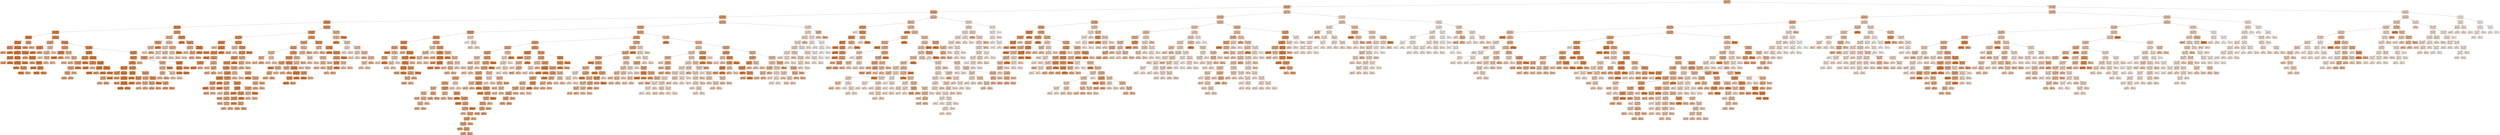 digraph Tree {
node [shape=box, style="filled, rounded", color="black", fontname=helvetica] ;
edge [fontname=helvetica] ;
0 [label="X[2] <= 0.007\nmse = 58865.071\nsamples = 1470\nvalue = 789.218", fillcolor="#f0b68c"] ;
1 [label="X[0] <= 0.002\nmse = 57482.235\nsamples = 987\nvalue = 835.243", fillcolor="#eeae7f"] ;
0 -> 1 [labeldistance=2.5, labelangle=45, headlabel="True"] ;
2 [label="X[3] <= 0.0\nmse = 51869.504\nsamples = 739\nvalue = 876.248", fillcolor="#eda774"] ;
1 -> 2 ;
3 [label="X[1] <= 0.017\nmse = 44443.632\nsamples = 619\nvalue = 911.081", fillcolor="#eca16b"] ;
2 -> 3 ;
4 [label="X[3] <= 0.0\nmse = 27932.513\nsamples = 341\nvalue = 983.531", fillcolor="#e99457"] ;
3 -> 4 ;
5 [label="X[0] <= 0.002\nmse = 20701.774\nsamples = 208\nvalue = 1018.014", fillcolor="#e88e4d"] ;
4 -> 5 ;
6 [label="X[2] <= 0.002\nmse = 14891.88\nsamples = 185\nvalue = 1033.892", fillcolor="#e78b49"] ;
5 -> 6 ;
7 [label="X[1] <= 0.017\nmse = 3928.268\nsamples = 91\nvalue = 1074.44", fillcolor="#e6843e"] ;
6 -> 7 ;
8 [label="X[2] <= 0.0\nmse = 3066.741\nsamples = 89\nvalue = 1078.719", fillcolor="#e6833d"] ;
7 -> 8 ;
9 [label="X[3] <= 0.0\nmse = 17161.0\nsamples = 2\nvalue = 962.0", fillcolor="#ea985d"] ;
8 -> 9 ;
10 [label="mse = 0.0\nsamples = 1\nvalue = 831.0", fillcolor="#eeae80"] ;
9 -> 10 ;
11 [label="mse = 0.0\nsamples = 1\nvalue = 1093.0", fillcolor="#e58139"] ;
9 -> 11 ;
12 [label="X[2] <= 0.002\nmse = 2422.355\nsamples = 87\nvalue = 1081.402", fillcolor="#e5833c"] ;
8 -> 12 ;
13 [label="X[3] <= 0.0\nmse = 1657.833\nsamples = 74\nvalue = 1086.243", fillcolor="#e5823b"] ;
12 -> 13 ;
14 [label="X[2] <= 0.0\nmse = 9661.688\nsamples = 4\nvalue = 1036.25", fillcolor="#e78b48"] ;
13 -> 14 ;
15 [label="mse = 0.0\nsamples = 1\nvalue = 866.0", fillcolor="#eda877"] ;
14 -> 15 ;
16 [label="mse = 0.0\nsamples = 3\nvalue = 1093.0", fillcolor="#e58139"] ;
14 -> 16 ;
17 [label="X[3] <= 0.0\nmse = 1049.49\nsamples = 70\nvalue = 1089.1", fillcolor="#e5823a"] ;
13 -> 17 ;
18 [label="X[3] <= 0.0\nmse = 3910.472\nsamples = 18\nvalue = 1077.833", fillcolor="#e6843d"] ;
17 -> 18 ;
19 [label="mse = 0.0\nsamples = 16\nvalue = 1093.0", fillcolor="#e58139"] ;
18 -> 19 ;
20 [label="X[2] <= 0.001\nmse = 18632.25\nsamples = 2\nvalue = 956.5", fillcolor="#ea995e"] ;
18 -> 20 ;
21 [label="mse = 0.0\nsamples = 1\nvalue = 1093.0", fillcolor="#e58139"] ;
20 -> 21 ;
22 [label="mse = 0.0\nsamples = 1\nvalue = 820.0", fillcolor="#efb083"] ;
20 -> 22 ;
23 [label="mse = 0.0\nsamples = 52\nvalue = 1093.0", fillcolor="#e58139"] ;
17 -> 23 ;
24 [label="X[3] <= 0.0\nmse = 5881.515\nsamples = 13\nvalue = 1053.846", fillcolor="#e68844"] ;
12 -> 24 ;
25 [label="mse = 0.0\nsamples = 1\nvalue = 879.0", fillcolor="#eda673"] ;
24 -> 25 ;
26 [label="X[2] <= 0.002\nmse = 3611.743\nsamples = 12\nvalue = 1068.417", fillcolor="#e68540"] ;
24 -> 26 ;
27 [label="mse = 0.0\nsamples = 1\nvalue = 886.0", fillcolor="#eca571"] ;
26 -> 27 ;
28 [label="X[0] <= 0.002\nmse = 640.0\nsamples = 11\nvalue = 1085.0", fillcolor="#e5823b"] ;
26 -> 28 ;
29 [label="mse = 0.0\nsamples = 9\nvalue = 1093.0", fillcolor="#e58139"] ;
28 -> 29 ;
30 [label="X[3] <= 0.0\nmse = 1936.0\nsamples = 2\nvalue = 1049.0", fillcolor="#e78945"] ;
28 -> 30 ;
31 [label="mse = 0.0\nsamples = 1\nvalue = 1093.0", fillcolor="#e58139"] ;
30 -> 31 ;
32 [label="mse = 0.0\nsamples = 1\nvalue = 1005.0", fillcolor="#e89051"] ;
30 -> 32 ;
33 [label="X[3] <= 0.0\nmse = 5184.0\nsamples = 2\nvalue = 884.0", fillcolor="#eca572"] ;
7 -> 33 ;
34 [label="mse = 0.0\nsamples = 1\nvalue = 956.0", fillcolor="#ea995e"] ;
33 -> 34 ;
35 [label="mse = 0.0\nsamples = 1\nvalue = 812.0", fillcolor="#efb286"] ;
33 -> 35 ;
36 [label="X[2] <= 0.003\nmse = 22373.103\nsamples = 94\nvalue = 994.638", fillcolor="#e99254"] ;
6 -> 36 ;
37 [label="X[0] <= 0.001\nmse = 40701.484\nsamples = 8\nvalue = 850.375", fillcolor="#eeab7b"] ;
36 -> 37 ;
38 [label="X[3] <= 0.0\nmse = 10354.688\nsamples = 4\nvalue = 1034.25", fillcolor="#e78b49"] ;
37 -> 38 ;
39 [label="mse = 0.0\nsamples = 3\nvalue = 1093.0", fillcolor="#e58139"] ;
38 -> 39 ;
40 [label="mse = 0.0\nsamples = 1\nvalue = 858.0", fillcolor="#edaa79"] ;
38 -> 40 ;
41 [label="X[1] <= 0.015\nmse = 3428.25\nsamples = 4\nvalue = 666.5", fillcolor="#f4cbad"] ;
37 -> 41 ;
42 [label="X[2] <= 0.003\nmse = 2605.556\nsamples = 3\nvalue = 688.667", fillcolor="#f3c7a7"] ;
41 -> 42 ;
43 [label="mse = 0.0\nsamples = 1\nvalue = 617.0", fillcolor="#f6d3bb"] ;
42 -> 43 ;
44 [label="X[0] <= 0.002\nmse = 56.25\nsamples = 2\nvalue = 724.5", fillcolor="#f2c19d"] ;
42 -> 44 ;
45 [label="mse = 0.0\nsamples = 1\nvalue = 732.0", fillcolor="#f2c09b"] ;
44 -> 45 ;
46 [label="mse = 0.0\nsamples = 1\nvalue = 717.0", fillcolor="#f2c29f"] ;
44 -> 46 ;
47 [label="mse = 0.0\nsamples = 1\nvalue = 600.0", fillcolor="#f7d6bf"] ;
41 -> 47 ;
48 [label="X[0] <= 0.0\nmse = 18552.055\nsamples = 86\nvalue = 1008.058", fillcolor="#e89050"] ;
36 -> 48 ;
49 [label="X[2] <= 0.005\nmse = 28238.139\nsamples = 6\nvalue = 884.167", fillcolor="#eca572"] ;
48 -> 49 ;
50 [label="X[0] <= 0.0\nmse = 5976.889\nsamples = 3\nvalue = 1038.333", fillcolor="#e78a48"] ;
49 -> 50 ;
51 [label="mse = 0.0\nsamples = 2\nvalue = 1093.0", fillcolor="#e58139"] ;
50 -> 51 ;
52 [label="mse = 0.0\nsamples = 1\nvalue = 929.0", fillcolor="#eb9d66"] ;
50 -> 52 ;
53 [label="X[1] <= 0.007\nmse = 2964.667\nsamples = 3\nvalue = 730.0", fillcolor="#f2c09c"] ;
49 -> 53 ;
54 [label="mse = 0.0\nsamples = 1\nvalue = 653.0", fillcolor="#f5cdb1"] ;
53 -> 54 ;
55 [label="X[0] <= 0.0\nmse = 0.25\nsamples = 2\nvalue = 768.5", fillcolor="#f1b991"] ;
53 -> 55 ;
56 [label="mse = 0.0\nsamples = 1\nvalue = 769.0", fillcolor="#f1b991"] ;
55 -> 56 ;
57 [label="mse = 0.0\nsamples = 1\nvalue = 768.0", fillcolor="#f1b992"] ;
55 -> 57 ;
58 [label="X[1] <= 0.01\nmse = 16588.078\nsamples = 80\nvalue = 1017.35", fillcolor="#e88e4e"] ;
48 -> 58 ;
59 [label="X[0] <= 0.001\nmse = 9363.722\nsamples = 36\nvalue = 1055.0", fillcolor="#e68843"] ;
58 -> 59 ;
60 [label="X[3] <= 0.0\nmse = 17147.984\nsamples = 8\nvalue = 993.375", fillcolor="#e99254"] ;
59 -> 60 ;
61 [label="X[2] <= 0.005\nmse = 14445.688\nsamples = 4\nvalue = 893.75", fillcolor="#eca46f"] ;
60 -> 61 ;
62 [label="X[0] <= 0.001\nmse = 1616.222\nsamples = 3\nvalue = 827.333", fillcolor="#efaf81"] ;
61 -> 62 ;
63 [label="X[3] <= 0.0\nmse = 210.25\nsamples = 2\nvalue = 854.5", fillcolor="#eeaa7a"] ;
62 -> 63 ;
64 [label="mse = 0.0\nsamples = 1\nvalue = 869.0", fillcolor="#eda876"] ;
63 -> 64 ;
65 [label="mse = 0.0\nsamples = 1\nvalue = 840.0", fillcolor="#eead7e"] ;
63 -> 65 ;
66 [label="mse = 0.0\nsamples = 1\nvalue = 773.0", fillcolor="#f0b890"] ;
62 -> 66 ;
67 [label="mse = 0.0\nsamples = 1\nvalue = 1093.0", fillcolor="#e58139"] ;
61 -> 67 ;
68 [label="mse = 0.0\nsamples = 4\nvalue = 1093.0", fillcolor="#e58139"] ;
60 -> 68 ;
69 [label="X[3] <= 0.0\nmse = 5744.596\nsamples = 28\nvalue = 1072.607", fillcolor="#e6853f"] ;
59 -> 69 ;
70 [label="X[3] <= 0.0\nmse = 29605.556\nsamples = 3\nvalue = 971.333", fillcolor="#e9965a"] ;
69 -> 70 ;
71 [label="mse = 0.0\nsamples = 2\nvalue = 1093.0", fillcolor="#e58139"] ;
70 -> 71 ;
72 [label="mse = 0.0\nsamples = 1\nvalue = 728.0", fillcolor="#f2c09c"] ;
70 -> 72 ;
73 [label="X[0] <= 0.001\nmse = 1502.822\nsamples = 25\nvalue = 1084.76", fillcolor="#e5823b"] ;
69 -> 73 ;
74 [label="X[0] <= 0.001\nmse = 3240.0\nsamples = 11\nvalue = 1075.0", fillcolor="#e6843e"] ;
73 -> 74 ;
75 [label="mse = 0.0\nsamples = 10\nvalue = 1093.0", fillcolor="#e58139"] ;
74 -> 75 ;
76 [label="mse = 0.0\nsamples = 1\nvalue = 895.0", fillcolor="#eca36f"] ;
74 -> 76 ;
77 [label="X[3] <= 0.0\nmse = 4.245\nsamples = 14\nvalue = 1092.429", fillcolor="#e58139"] ;
73 -> 77 ;
78 [label="mse = 0.0\nsamples = 1\nvalue = 1085.0", fillcolor="#e5823b"] ;
77 -> 78 ;
79 [label="mse = 0.0\nsamples = 13\nvalue = 1093.0", fillcolor="#e58139"] ;
77 -> 79 ;
80 [label="X[0] <= 0.002\nmse = 20390.202\nsamples = 44\nvalue = 986.545", fillcolor="#e99356"] ;
58 -> 80 ;
81 [label="X[1] <= 0.017\nmse = 15300.583\nsamples = 35\nvalue = 1004.6", fillcolor="#e89051"] ;
80 -> 81 ;
82 [label="X[3] <= 0.0\nmse = 13694.43\nsamples = 34\nvalue = 1012.265", fillcolor="#e88f4f"] ;
81 -> 82 ;
83 [label="X[0] <= 0.001\nmse = 8376.299\nsamples = 19\nvalue = 1044.263", fillcolor="#e78946"] ;
82 -> 83 ;
84 [label="X[2] <= 0.005\nmse = 18001.5\nsamples = 4\nvalue = 962.0", fillcolor="#ea985d"] ;
83 -> 84 ;
85 [label="X[3] <= 0.0\nmse = 1681.0\nsamples = 2\nvalue = 831.0", fillcolor="#eeae80"] ;
84 -> 85 ;
86 [label="mse = 0.0\nsamples = 1\nvalue = 790.0", fillcolor="#f0b68c"] ;
85 -> 86 ;
87 [label="mse = 0.0\nsamples = 1\nvalue = 872.0", fillcolor="#eda775"] ;
85 -> 87 ;
88 [label="mse = 0.0\nsamples = 2\nvalue = 1093.0", fillcolor="#e58139"] ;
84 -> 88 ;
89 [label="X[3] <= 0.0\nmse = 3523.76\nsamples = 15\nvalue = 1066.2", fillcolor="#e68640"] ;
83 -> 89 ;
90 [label="mse = 0.0\nsamples = 1\nvalue = 910.0", fillcolor="#eca16b"] ;
89 -> 90 ;
91 [label="X[2] <= 0.003\nmse = 1908.23\nsamples = 14\nvalue = 1077.357", fillcolor="#e6843d"] ;
89 -> 91 ;
92 [label="mse = 0.0\nsamples = 1\nvalue = 928.0", fillcolor="#eb9e66"] ;
91 -> 92 ;
93 [label="X[0] <= 0.002\nmse = 207.053\nsamples = 13\nvalue = 1088.846", fillcolor="#e5823a"] ;
91 -> 93 ;
94 [label="mse = 0.0\nsamples = 12\nvalue = 1093.0", fillcolor="#e58139"] ;
93 -> 94 ;
95 [label="mse = 0.0\nsamples = 1\nvalue = 1039.0", fillcolor="#e78a48"] ;
93 -> 95 ;
96 [label="X[2] <= 0.004\nmse = 17490.996\nsamples = 15\nvalue = 971.733", fillcolor="#e9965a"] ;
82 -> 96 ;
97 [label="X[0] <= 0.002\nmse = 6936.0\nsamples = 7\nvalue = 1059.0", fillcolor="#e68742"] ;
96 -> 97 ;
98 [label="mse = 0.0\nsamples = 5\nvalue = 1093.0", fillcolor="#e58139"] ;
97 -> 98 ;
99 [label="X[1] <= 0.013\nmse = 14161.0\nsamples = 2\nvalue = 974.0", fillcolor="#e99659"] ;
97 -> 99 ;
100 [label="mse = 0.0\nsamples = 1\nvalue = 1093.0", fillcolor="#e58139"] ;
99 -> 100 ;
101 [label="mse = 0.0\nsamples = 1\nvalue = 855.0", fillcolor="#eeaa7a"] ;
99 -> 101 ;
102 [label="X[1] <= 0.013\nmse = 14232.484\nsamples = 8\nvalue = 895.375", fillcolor="#eca36f"] ;
96 -> 102 ;
103 [label="X[2] <= 0.006\nmse = 805.688\nsamples = 4\nvalue = 806.25", fillcolor="#efb387"] ;
102 -> 103 ;
104 [label="X[2] <= 0.005\nmse = 64.0\nsamples = 2\nvalue = 781.0", fillcolor="#f0b78e"] ;
103 -> 104 ;
105 [label="mse = 0.0\nsamples = 1\nvalue = 773.0", fillcolor="#f0b890"] ;
104 -> 105 ;
106 [label="mse = 0.0\nsamples = 1\nvalue = 789.0", fillcolor="#f0b68c"] ;
104 -> 106 ;
107 [label="X[0] <= 0.001\nmse = 272.25\nsamples = 2\nvalue = 831.5", fillcolor="#eeae80"] ;
103 -> 107 ;
108 [label="mse = 0.0\nsamples = 1\nvalue = 848.0", fillcolor="#eeab7c"] ;
107 -> 108 ;
109 [label="mse = 0.0\nsamples = 1\nvalue = 815.0", fillcolor="#efb185"] ;
107 -> 109 ;
110 [label="X[1] <= 0.016\nmse = 11772.75\nsamples = 4\nvalue = 984.5", fillcolor="#e99457"] ;
102 -> 110 ;
111 [label="mse = 0.0\nsamples = 2\nvalue = 1093.0", fillcolor="#e58139"] ;
110 -> 111 ;
112 [label="X[2] <= 0.005\nmse = 1.0\nsamples = 2\nvalue = 876.0", fillcolor="#eda774"] ;
110 -> 112 ;
113 [label="mse = 0.0\nsamples = 1\nvalue = 877.0", fillcolor="#eda674"] ;
112 -> 113 ;
114 [label="mse = 0.0\nsamples = 1\nvalue = 875.0", fillcolor="#eda774"] ;
112 -> 114 ;
115 [label="mse = 0.0\nsamples = 1\nvalue = 744.0", fillcolor="#f1bd98"] ;
81 -> 115 ;
116 [label="X[0] <= 0.002\nmse = 33985.778\nsamples = 9\nvalue = 916.333", fillcolor="#eba069"] ;
80 -> 116 ;
117 [label="X[3] <= 0.0\nmse = 26694.16\nsamples = 5\nvalue = 794.8", fillcolor="#f0b58a"] ;
116 -> 117 ;
118 [label="X[0] <= 0.002\nmse = 5579.188\nsamples = 4\nvalue = 720.25", fillcolor="#f2c29f"] ;
117 -> 118 ;
119 [label="X[3] <= 0.0\nmse = 1936.0\nsamples = 2\nvalue = 788.0", fillcolor="#f0b68c"] ;
118 -> 119 ;
120 [label="mse = 0.0\nsamples = 1\nvalue = 744.0", fillcolor="#f1bd98"] ;
119 -> 120 ;
121 [label="mse = 0.0\nsamples = 1\nvalue = 832.0", fillcolor="#eeae80"] ;
119 -> 121 ;
122 [label="X[2] <= 0.004\nmse = 42.25\nsamples = 2\nvalue = 652.5", fillcolor="#f5cdb1"] ;
118 -> 122 ;
123 [label="mse = 0.0\nsamples = 1\nvalue = 646.0", fillcolor="#f5ceb3"] ;
122 -> 123 ;
124 [label="mse = 0.0\nsamples = 1\nvalue = 659.0", fillcolor="#f5ccaf"] ;
122 -> 124 ;
125 [label="mse = 0.0\nsamples = 1\nvalue = 1093.0", fillcolor="#e58139"] ;
117 -> 125 ;
126 [label="X[2] <= 0.004\nmse = 1558.688\nsamples = 4\nvalue = 1068.25", fillcolor="#e68540"] ;
116 -> 126 ;
127 [label="X[1] <= 0.017\nmse = 8.0\nsamples = 3\nvalue = 1091.0", fillcolor="#e5813a"] ;
126 -> 127 ;
128 [label="mse = 0.0\nsamples = 2\nvalue = 1093.0", fillcolor="#e58139"] ;
127 -> 128 ;
129 [label="mse = 0.0\nsamples = 1\nvalue = 1087.0", fillcolor="#e5823b"] ;
127 -> 129 ;
130 [label="mse = 0.0\nsamples = 1\nvalue = 1000.0", fillcolor="#e89152"] ;
126 -> 130 ;
131 [label="X[0] <= 0.002\nmse = 49095.951\nsamples = 23\nvalue = 890.304", fillcolor="#eca470"] ;
5 -> 131 ;
132 [label="X[1] <= 0.002\nmse = 47642.612\nsamples = 11\nvalue = 758.545", fillcolor="#f1bb94"] ;
131 -> 132 ;
133 [label="X[3] <= 0.0\nmse = 47603.188\nsamples = 4\nvalue = 898.75", fillcolor="#eca36e"] ;
132 -> 133 ;
134 [label="X[1] <= 0.001\nmse = 19740.25\nsamples = 2\nvalue = 704.5", fillcolor="#f3c4a3"] ;
133 -> 134 ;
135 [label="mse = 0.0\nsamples = 1\nvalue = 564.0", fillcolor="#f8ddc9"] ;
134 -> 135 ;
136 [label="mse = 0.0\nsamples = 1\nvalue = 845.0", fillcolor="#eeac7d"] ;
134 -> 136 ;
137 [label="mse = 0.0\nsamples = 2\nvalue = 1093.0", fillcolor="#e58139"] ;
133 -> 137 ;
138 [label="X[3] <= 0.0\nmse = 30013.673\nsamples = 7\nvalue = 678.429", fillcolor="#f4c9aa"] ;
132 -> 138 ;
139 [label="X[1] <= 0.005\nmse = 2120.75\nsamples = 4\nvalue = 607.5", fillcolor="#f6d5bd"] ;
138 -> 139 ;
140 [label="X[2] <= 0.002\nmse = 121.0\nsamples = 2\nvalue = 572.0", fillcolor="#f8dbc7"] ;
139 -> 140 ;
141 [label="mse = 0.0\nsamples = 1\nvalue = 583.0", fillcolor="#f7d9c4"] ;
140 -> 141 ;
142 [label="mse = 0.0\nsamples = 1\nvalue = 561.0", fillcolor="#f8ddca"] ;
140 -> 142 ;
143 [label="X[1] <= 0.008\nmse = 1600.0\nsamples = 2\nvalue = 643.0", fillcolor="#f5cfb4"] ;
139 -> 143 ;
144 [label="mse = 0.0\nsamples = 1\nvalue = 683.0", fillcolor="#f4c8a9"] ;
143 -> 144 ;
145 [label="mse = 0.0\nsamples = 1\nvalue = 603.0", fillcolor="#f7d6be"] ;
143 -> 145 ;
146 [label="X[2] <= 0.003\nmse = 51552.667\nsamples = 3\nvalue = 773.0", fillcolor="#f0b890"] ;
138 -> 146 ;
147 [label="X[1] <= 0.01\nmse = 529.0\nsamples = 2\nvalue = 613.0", fillcolor="#f6d4bc"] ;
146 -> 147 ;
148 [label="mse = 0.0\nsamples = 1\nvalue = 636.0", fillcolor="#f5d0b5"] ;
147 -> 148 ;
149 [label="mse = 0.0\nsamples = 1\nvalue = 590.0", fillcolor="#f7d8c2"] ;
147 -> 149 ;
150 [label="mse = 0.0\nsamples = 1\nvalue = 1093.0", fillcolor="#e58139"] ;
146 -> 150 ;
151 [label="X[1] <= 0.004\nmse = 19926.91\nsamples = 12\nvalue = 1011.083", fillcolor="#e88f4f"] ;
131 -> 151 ;
152 [label="mse = 0.0\nsamples = 6\nvalue = 1093.0", fillcolor="#e58139"] ;
151 -> 152 ;
153 [label="X[1] <= 0.01\nmse = 26433.139\nsamples = 6\nvalue = 929.167", fillcolor="#eb9d66"] ;
151 -> 153 ;
154 [label="X[1] <= 0.006\nmse = 3173.556\nsamples = 3\nvalue = 771.667", fillcolor="#f0b991"] ;
153 -> 154 ;
155 [label="mse = 0.0\nsamples = 1\nvalue = 692.0", fillcolor="#f3c6a6"] ;
154 -> 155 ;
156 [label="X[0] <= 0.002\nmse = 0.25\nsamples = 2\nvalue = 811.5", fillcolor="#efb286"] ;
154 -> 156 ;
157 [label="mse = 0.0\nsamples = 1\nvalue = 812.0", fillcolor="#efb286"] ;
156 -> 157 ;
158 [label="mse = 0.0\nsamples = 1\nvalue = 811.0", fillcolor="#efb286"] ;
156 -> 158 ;
159 [label="X[3] <= 0.0\nmse = 80.222\nsamples = 3\nvalue = 1086.667", fillcolor="#e5823b"] ;
153 -> 159 ;
160 [label="mse = 0.0\nsamples = 2\nvalue = 1093.0", fillcolor="#e58139"] ;
159 -> 160 ;
161 [label="mse = 0.0\nsamples = 1\nvalue = 1074.0", fillcolor="#e6843e"] ;
159 -> 161 ;
162 [label="X[0] <= 0.002\nmse = 34472.691\nsamples = 133\nvalue = 929.602", fillcolor="#eb9d66"] ;
4 -> 162 ;
163 [label="X[2] <= 0.004\nmse = 30628.107\nsamples = 122\nvalue = 944.607", fillcolor="#ea9b61"] ;
162 -> 163 ;
164 [label="X[0] <= 0.001\nmse = 26336.329\nsamples = 76\nvalue = 975.487", fillcolor="#e99559"] ;
163 -> 164 ;
165 [label="X[0] <= 0.0\nmse = 17921.771\nsamples = 24\nvalue = 1025.25", fillcolor="#e78d4b"] ;
164 -> 165 ;
166 [label="mse = 0.0\nsamples = 1\nvalue = 713.0", fillcolor="#f3c3a0"] ;
165 -> 166 ;
167 [label="X[0] <= 0.001\nmse = 14277.535\nsamples = 23\nvalue = 1038.826", fillcolor="#e78a48"] ;
165 -> 167 ;
168 [label="X[3] <= 0.0\nmse = 22208.972\nsamples = 12\nvalue = 989.167", fillcolor="#e99355"] ;
167 -> 168 ;
169 [label="mse = 0.0\nsamples = 6\nvalue = 1093.0", fillcolor="#e58139"] ;
168 -> 169 ;
170 [label="X[0] <= 0.0\nmse = 22855.222\nsamples = 6\nvalue = 885.333", fillcolor="#eca572"] ;
168 -> 170 ;
171 [label="X[2] <= 0.002\nmse = 25840.222\nsamples = 3\nvalue = 979.333", fillcolor="#e99558"] ;
170 -> 171 ;
172 [label="mse = 0.0\nsamples = 2\nvalue = 1093.0", fillcolor="#e58139"] ;
171 -> 172 ;
173 [label="mse = 0.0\nsamples = 1\nvalue = 752.0", fillcolor="#f1bc96"] ;
171 -> 173 ;
174 [label="X[2] <= 0.001\nmse = 2198.222\nsamples = 3\nvalue = 791.333", fillcolor="#f0b58b"] ;
170 -> 174 ;
175 [label="mse = 0.0\nsamples = 1\nvalue = 728.0", fillcolor="#f2c09c"] ;
174 -> 175 ;
176 [label="X[2] <= 0.002\nmse = 289.0\nsamples = 2\nvalue = 823.0", fillcolor="#efb083"] ;
174 -> 176 ;
177 [label="mse = 0.0\nsamples = 1\nvalue = 806.0", fillcolor="#efb387"] ;
176 -> 177 ;
178 [label="mse = 0.0\nsamples = 1\nvalue = 840.0", fillcolor="#eead7e"] ;
176 -> 178 ;
179 [label="mse = 0.0\nsamples = 11\nvalue = 1093.0", fillcolor="#e58139"] ;
167 -> 179 ;
180 [label="X[0] <= 0.001\nmse = 28549.519\nsamples = 52\nvalue = 952.519", fillcolor="#ea995f"] ;
164 -> 180 ;
181 [label="X[1] <= 0.007\nmse = 10712.25\nsamples = 2\nvalue = 685.5", fillcolor="#f4c8a8"] ;
180 -> 181 ;
182 [label="mse = 0.0\nsamples = 1\nvalue = 789.0", fillcolor="#f0b68c"] ;
181 -> 182 ;
183 [label="mse = 0.0\nsamples = 1\nvalue = 582.0", fillcolor="#f7dac4"] ;
181 -> 183 ;
184 [label="X[0] <= 0.002\nmse = 26296.96\nsamples = 50\nvalue = 963.2", fillcolor="#ea975c"] ;
180 -> 184 ;
185 [label="X[0] <= 0.002\nmse = 27138.84\nsamples = 45\nvalue = 948.778", fillcolor="#ea9a60"] ;
184 -> 185 ;
186 [label="X[3] <= 0.0\nmse = 26141.773\nsamples = 42\nvalue = 962.524", fillcolor="#ea985d"] ;
185 -> 186 ;
187 [label="X[1] <= 0.015\nmse = 27063.015\nsamples = 37\nvalue = 944.892", fillcolor="#ea9b61"] ;
186 -> 187 ;
188 [label="X[0] <= 0.001\nmse = 24989.767\nsamples = 31\nvalue = 969.323", fillcolor="#e9965b"] ;
187 -> 188 ;
189 [label="mse = 0.0\nsamples = 1\nvalue = 639.0", fillcolor="#f5d0b5"] ;
188 -> 189 ;
190 [label="X[1] <= 0.007\nmse = 22064.422\nsamples = 30\nvalue = 980.333", fillcolor="#e99558"] ;
188 -> 190 ;
191 [label="X[0] <= 0.001\nmse = 13893.174\nsamples = 11\nvalue = 1037.909", fillcolor="#e78b48"] ;
190 -> 191 ;
192 [label="X[0] <= 0.001\nmse = 21266.0\nsamples = 3\nvalue = 891.0", fillcolor="#eca470"] ;
191 -> 192 ;
193 [label="mse = 0.0\nsamples = 1\nvalue = 1093.0", fillcolor="#e58139"] ;
192 -> 193 ;
194 [label="X[1] <= 0.004\nmse = 1296.0\nsamples = 2\nvalue = 790.0", fillcolor="#f0b68c"] ;
192 -> 194 ;
195 [label="mse = 0.0\nsamples = 1\nvalue = 826.0", fillcolor="#efaf82"] ;
194 -> 195 ;
196 [label="mse = 0.0\nsamples = 1\nvalue = 754.0", fillcolor="#f1bc95"] ;
194 -> 196 ;
197 [label="mse = 0.0\nsamples = 8\nvalue = 1093.0", fillcolor="#e58139"] ;
191 -> 197 ;
198 [label="X[2] <= 0.002\nmse = 23764.842\nsamples = 19\nvalue = 947.0", fillcolor="#ea9a61"] ;
190 -> 198 ;
199 [label="X[3] <= 0.0\nmse = 15956.0\nsamples = 6\nvalue = 844.0", fillcolor="#eeac7d"] ;
198 -> 199 ;
200 [label="mse = 0.0\nsamples = 1\nvalue = 1093.0", fillcolor="#e58139"] ;
199 -> 200 ;
201 [label="X[0] <= 0.001\nmse = 4266.96\nsamples = 5\nvalue = 794.2", fillcolor="#f0b58a"] ;
199 -> 201 ;
202 [label="mse = 0.0\nsamples = 1\nvalue = 683.0", fillcolor="#f4c8a9"] ;
201 -> 202 ;
203 [label="X[3] <= 0.0\nmse = 1469.5\nsamples = 4\nvalue = 822.0", fillcolor="#efb083"] ;
201 -> 203 ;
204 [label="mse = 0.0\nsamples = 1\nvalue = 887.0", fillcolor="#eca571"] ;
203 -> 204 ;
205 [label="X[1] <= 0.01\nmse = 81.556\nsamples = 3\nvalue = 800.333", fillcolor="#efb489"] ;
203 -> 205 ;
206 [label="mse = 0.0\nsamples = 1\nvalue = 812.0", fillcolor="#efb286"] ;
205 -> 206 ;
207 [label="X[0] <= 0.002\nmse = 20.25\nsamples = 2\nvalue = 794.5", fillcolor="#f0b58a"] ;
205 -> 207 ;
208 [label="mse = 0.0\nsamples = 1\nvalue = 790.0", fillcolor="#f0b68c"] ;
207 -> 208 ;
209 [label="mse = 0.0\nsamples = 1\nvalue = 799.0", fillcolor="#f0b489"] ;
207 -> 209 ;
210 [label="X[0] <= 0.002\nmse = 20212.556\nsamples = 13\nvalue = 994.538", fillcolor="#e99254"] ;
198 -> 210 ;
211 [label="X[1] <= 0.014\nmse = 9699.76\nsamples = 10\nvalue = 1036.8", fillcolor="#e78b48"] ;
210 -> 211 ;
212 [label="mse = 0.0\nsamples = 6\nvalue = 1093.0", fillcolor="#e58139"] ;
211 -> 212 ;
213 [label="X[0] <= 0.001\nmse = 12405.25\nsamples = 4\nvalue = 952.5", fillcolor="#ea995f"] ;
211 -> 213 ;
214 [label="X[2] <= 0.003\nmse = 7766.889\nsamples = 3\nvalue = 905.667", fillcolor="#eca16c"] ;
213 -> 214 ;
215 [label="mse = 0.0\nsamples = 1\nvalue = 1030.0", fillcolor="#e78c4a"] ;
214 -> 215 ;
216 [label="X[0] <= 0.001\nmse = 56.25\nsamples = 2\nvalue = 843.5", fillcolor="#eeac7d"] ;
214 -> 216 ;
217 [label="mse = 0.0\nsamples = 1\nvalue = 836.0", fillcolor="#eeae7f"] ;
216 -> 217 ;
218 [label="mse = 0.0\nsamples = 1\nvalue = 851.0", fillcolor="#eeab7b"] ;
216 -> 218 ;
219 [label="mse = 0.0\nsamples = 1\nvalue = 1093.0", fillcolor="#e58139"] ;
213 -> 219 ;
220 [label="X[0] <= 0.002\nmse = 29456.889\nsamples = 3\nvalue = 853.667", fillcolor="#eeaa7a"] ;
210 -> 220 ;
221 [label="X[2] <= 0.003\nmse = 1225.0\nsamples = 2\nvalue = 734.0", fillcolor="#f2bf9b"] ;
220 -> 221 ;
222 [label="mse = 0.0\nsamples = 1\nvalue = 699.0", fillcolor="#f3c5a4"] ;
221 -> 222 ;
223 [label="mse = 0.0\nsamples = 1\nvalue = 769.0", fillcolor="#f1b991"] ;
221 -> 223 ;
224 [label="mse = 0.0\nsamples = 1\nvalue = 1093.0", fillcolor="#e58139"] ;
220 -> 224 ;
225 [label="X[2] <= 0.002\nmse = 18758.222\nsamples = 6\nvalue = 818.667", fillcolor="#efb184"] ;
187 -> 225 ;
226 [label="X[3] <= 0.0\nmse = 576.0\nsamples = 2\nvalue = 695.0", fillcolor="#f3c6a5"] ;
225 -> 226 ;
227 [label="mse = 0.0\nsamples = 1\nvalue = 719.0", fillcolor="#f2c29f"] ;
226 -> 227 ;
228 [label="mse = 0.0\nsamples = 1\nvalue = 671.0", fillcolor="#f4caac"] ;
226 -> 228 ;
229 [label="X[0] <= 0.001\nmse = 16379.25\nsamples = 4\nvalue = 880.5", fillcolor="#eda673"] ;
225 -> 229 ;
230 [label="mse = 0.0\nsamples = 1\nvalue = 1093.0", fillcolor="#e58139"] ;
229 -> 230 ;
231 [label="X[1] <= 0.016\nmse = 1769.556\nsamples = 3\nvalue = 809.667", fillcolor="#efb286"] ;
229 -> 231 ;
232 [label="X[2] <= 0.003\nmse = 600.25\nsamples = 2\nvalue = 783.5", fillcolor="#f0b78d"] ;
231 -> 232 ;
233 [label="mse = 0.0\nsamples = 1\nvalue = 808.0", fillcolor="#efb287"] ;
232 -> 233 ;
234 [label="mse = 0.0\nsamples = 1\nvalue = 759.0", fillcolor="#f1bb94"] ;
232 -> 234 ;
235 [label="mse = 0.0\nsamples = 1\nvalue = 862.0", fillcolor="#eda978"] ;
231 -> 235 ;
236 [label="mse = 0.0\nsamples = 5\nvalue = 1093.0", fillcolor="#e58139"] ;
186 -> 236 ;
237 [label="X[1] <= 0.012\nmse = 1417.556\nsamples = 3\nvalue = 756.333", fillcolor="#f1bb95"] ;
185 -> 237 ;
238 [label="X[1] <= 0.006\nmse = 72.25\nsamples = 2\nvalue = 782.5", fillcolor="#f0b78e"] ;
237 -> 238 ;
239 [label="mse = 0.0\nsamples = 1\nvalue = 791.0", fillcolor="#f0b58b"] ;
238 -> 239 ;
240 [label="mse = 0.0\nsamples = 1\nvalue = 774.0", fillcolor="#f0b890"] ;
238 -> 240 ;
241 [label="mse = 0.0\nsamples = 1\nvalue = 704.0", fillcolor="#f3c4a3"] ;
237 -> 241 ;
242 [label="mse = 0.0\nsamples = 5\nvalue = 1093.0", fillcolor="#e58139"] ;
184 -> 242 ;
243 [label="X[3] <= 0.0\nmse = 33540.373\nsamples = 46\nvalue = 893.587", fillcolor="#eca46f"] ;
163 -> 243 ;
244 [label="X[0] <= 0.002\nmse = 29340.301\nsamples = 28\nvalue = 842.643", fillcolor="#eeac7d"] ;
243 -> 244 ;
245 [label="X[2] <= 0.005\nmse = 29653.49\nsamples = 22\nvalue = 879.682", fillcolor="#eda673"] ;
244 -> 245 ;
246 [label="X[2] <= 0.004\nmse = 6372.188\nsamples = 4\nvalue = 705.25", fillcolor="#f3c4a3"] ;
245 -> 246 ;
247 [label="X[3] <= 0.0\nmse = 2601.0\nsamples = 2\nvalue = 776.0", fillcolor="#f0b88f"] ;
246 -> 247 ;
248 [label="mse = 0.0\nsamples = 1\nvalue = 725.0", fillcolor="#f2c19d"] ;
247 -> 248 ;
249 [label="mse = 0.0\nsamples = 1\nvalue = 827.0", fillcolor="#efaf81"] ;
247 -> 249 ;
250 [label="X[3] <= 0.0\nmse = 132.25\nsamples = 2\nvalue = 634.5", fillcolor="#f5d0b6"] ;
246 -> 250 ;
251 [label="mse = 0.0\nsamples = 1\nvalue = 623.0", fillcolor="#f6d2b9"] ;
250 -> 251 ;
252 [label="mse = 0.0\nsamples = 1\nvalue = 646.0", fillcolor="#f5ceb3"] ;
250 -> 252 ;
253 [label="X[3] <= 0.0\nmse = 26563.136\nsamples = 18\nvalue = 918.444", fillcolor="#eb9f69"] ;
245 -> 253 ;
254 [label="X[2] <= 0.005\nmse = 22474.462\nsamples = 15\nvalue = 956.933", fillcolor="#ea995e"] ;
253 -> 254 ;
255 [label="X[3] <= 0.0\nmse = 20006.75\nsamples = 4\nvalue = 863.5", fillcolor="#eda978"] ;
254 -> 255 ;
256 [label="mse = 0.0\nsamples = 1\nvalue = 1093.0", fillcolor="#e58139"] ;
255 -> 256 ;
257 [label="X[3] <= 0.0\nmse = 3266.667\nsamples = 3\nvalue = 787.0", fillcolor="#f0b68c"] ;
255 -> 257 ;
258 [label="X[3] <= 0.0\nmse = 100.0\nsamples = 2\nvalue = 827.0", fillcolor="#efaf81"] ;
257 -> 258 ;
259 [label="mse = 0.0\nsamples = 1\nvalue = 817.0", fillcolor="#efb184"] ;
258 -> 259 ;
260 [label="mse = 0.0\nsamples = 1\nvalue = 837.0", fillcolor="#eead7f"] ;
258 -> 260 ;
261 [label="mse = 0.0\nsamples = 1\nvalue = 707.0", fillcolor="#f3c4a2"] ;
257 -> 261 ;
262 [label="X[0] <= 0.0\nmse = 19042.992\nsamples = 11\nvalue = 990.909", fillcolor="#e99355"] ;
254 -> 262 ;
263 [label="X[2] <= 0.005\nmse = 1482.25\nsamples = 2\nvalue = 815.5", fillcolor="#efb185"] ;
262 -> 263 ;
264 [label="mse = 0.0\nsamples = 1\nvalue = 777.0", fillcolor="#f0b88f"] ;
263 -> 264 ;
265 [label="mse = 0.0\nsamples = 1\nvalue = 854.0", fillcolor="#eeaa7a"] ;
263 -> 265 ;
266 [label="X[2] <= 0.006\nmse = 14588.543\nsamples = 9\nvalue = 1029.889", fillcolor="#e78c4a"] ;
262 -> 266 ;
267 [label="X[1] <= 0.003\nmse = 6477.551\nsamples = 7\nvalue = 1060.143", fillcolor="#e68742"] ;
266 -> 267 ;
268 [label="X[3] <= 0.0\nmse = 13225.0\nsamples = 2\nvalue = 978.0", fillcolor="#e99558"] ;
267 -> 268 ;
269 [label="mse = 0.0\nsamples = 1\nvalue = 1093.0", fillcolor="#e58139"] ;
268 -> 269 ;
270 [label="mse = 0.0\nsamples = 1\nvalue = 863.0", fillcolor="#eda978"] ;
268 -> 270 ;
271 [label="mse = 0.0\nsamples = 5\nvalue = 1093.0", fillcolor="#e58139"] ;
267 -> 271 ;
272 [label="X[1] <= 0.009\nmse = 28561.0\nsamples = 2\nvalue = 924.0", fillcolor="#eb9e67"] ;
266 -> 272 ;
273 [label="mse = 0.0\nsamples = 1\nvalue = 1093.0", fillcolor="#e58139"] ;
272 -> 273 ;
274 [label="mse = 0.0\nsamples = 1\nvalue = 755.0", fillcolor="#f1bc95"] ;
272 -> 274 ;
275 [label="X[3] <= 0.0\nmse = 2564.667\nsamples = 3\nvalue = 726.0", fillcolor="#f2c19d"] ;
253 -> 275 ;
276 [label="X[2] <= 0.006\nmse = 870.25\nsamples = 2\nvalue = 694.5", fillcolor="#f3c6a6"] ;
275 -> 276 ;
277 [label="mse = 0.0\nsamples = 1\nvalue = 665.0", fillcolor="#f4cbae"] ;
276 -> 277 ;
278 [label="mse = 0.0\nsamples = 1\nvalue = 724.0", fillcolor="#f2c19d"] ;
276 -> 278 ;
279 [label="mse = 0.0\nsamples = 1\nvalue = 789.0", fillcolor="#f0b68c"] ;
275 -> 279 ;
280 [label="X[1] <= 0.017\nmse = 4717.472\nsamples = 6\nvalue = 706.833", fillcolor="#f3c4a2"] ;
244 -> 280 ;
281 [label="X[2] <= 0.005\nmse = 2020.16\nsamples = 5\nvalue = 682.2", fillcolor="#f4c8a9"] ;
280 -> 281 ;
282 [label="X[3] <= 0.0\nmse = 100.0\nsamples = 2\nvalue = 632.0", fillcolor="#f5d1b7"] ;
281 -> 282 ;
283 [label="mse = 0.0\nsamples = 1\nvalue = 642.0", fillcolor="#f5cfb4"] ;
282 -> 283 ;
284 [label="mse = 0.0\nsamples = 1\nvalue = 622.0", fillcolor="#f6d3b9"] ;
282 -> 284 ;
285 [label="X[0] <= 0.002\nmse = 500.222\nsamples = 3\nvalue = 715.667", fillcolor="#f2c2a0"] ;
281 -> 285 ;
286 [label="X[3] <= 0.0\nmse = 90.25\nsamples = 2\nvalue = 730.5", fillcolor="#f2c09c"] ;
285 -> 286 ;
287 [label="mse = 0.0\nsamples = 1\nvalue = 721.0", fillcolor="#f2c19e"] ;
286 -> 287 ;
288 [label="mse = 0.0\nsamples = 1\nvalue = 740.0", fillcolor="#f2be99"] ;
286 -> 288 ;
289 [label="mse = 0.0\nsamples = 1\nvalue = 686.0", fillcolor="#f4c8a8"] ;
285 -> 289 ;
290 [label="mse = 0.0\nsamples = 1\nvalue = 830.0", fillcolor="#eeaf81"] ;
280 -> 290 ;
291 [label="X[2] <= 0.004\nmse = 29756.694\nsamples = 18\nvalue = 972.833", fillcolor="#e9965a"] ;
243 -> 291 ;
292 [label="X[0] <= 0.001\nmse = 3249.0\nsamples = 2\nvalue = 724.0", fillcolor="#f2c19d"] ;
291 -> 292 ;
293 [label="mse = 0.0\nsamples = 1\nvalue = 667.0", fillcolor="#f4cbad"] ;
292 -> 293 ;
294 [label="mse = 0.0\nsamples = 1\nvalue = 781.0", fillcolor="#f0b78e"] ;
292 -> 294 ;
295 [label="X[3] <= 0.0\nmse = 24362.934\nsamples = 16\nvalue = 1003.938", fillcolor="#e89051"] ;
291 -> 295 ;
296 [label="mse = 0.0\nsamples = 5\nvalue = 1093.0", fillcolor="#e58139"] ;
295 -> 296 ;
297 [label="X[3] <= 0.0\nmse = 30192.612\nsamples = 11\nvalue = 963.455", fillcolor="#ea975c"] ;
295 -> 297 ;
298 [label="X[3] <= 0.0\nmse = 32375.959\nsamples = 7\nvalue = 889.429", fillcolor="#eca470"] ;
297 -> 298 ;
299 [label="X[2] <= 0.005\nmse = 23589.6\nsamples = 5\nvalue = 968.0", fillcolor="#e9975b"] ;
298 -> 299 ;
300 [label="X[2] <= 0.005\nmse = 380.25\nsamples = 2\nvalue = 780.5", fillcolor="#f0b78e"] ;
299 -> 300 ;
301 [label="mse = 0.0\nsamples = 1\nvalue = 761.0", fillcolor="#f1bb93"] ;
300 -> 301 ;
302 [label="mse = 0.0\nsamples = 1\nvalue = 800.0", fillcolor="#efb489"] ;
300 -> 302 ;
303 [label="mse = 0.0\nsamples = 3\nvalue = 1093.0", fillcolor="#e58139"] ;
299 -> 303 ;
304 [label="X[3] <= 0.0\nmse = 324.0\nsamples = 2\nvalue = 693.0", fillcolor="#f3c6a6"] ;
298 -> 304 ;
305 [label="mse = 0.0\nsamples = 1\nvalue = 675.0", fillcolor="#f4c9ab"] ;
304 -> 305 ;
306 [label="mse = 0.0\nsamples = 1\nvalue = 711.0", fillcolor="#f3c3a1"] ;
304 -> 306 ;
307 [label="mse = 0.0\nsamples = 4\nvalue = 1093.0", fillcolor="#e58139"] ;
297 -> 307 ;
308 [label="X[2] <= 0.006\nmse = 46919.967\nsamples = 11\nvalue = 763.182", fillcolor="#f1ba93"] ;
162 -> 308 ;
309 [label="X[3] <= 0.0\nmse = 27801.432\nsamples = 9\nvalue = 689.889", fillcolor="#f3c7a7"] ;
308 -> 309 ;
310 [label="mse = 0.0\nsamples = 1\nvalue = 1093.0", fillcolor="#e58139"] ;
309 -> 310 ;
311 [label="X[1] <= 0.005\nmse = 8425.25\nsamples = 8\nvalue = 639.5", fillcolor="#f5d0b5"] ;
309 -> 311 ;
312 [label="X[3] <= 0.0\nmse = 756.25\nsamples = 2\nvalue = 547.5", fillcolor="#f9e0ce"] ;
311 -> 312 ;
313 [label="mse = 0.0\nsamples = 1\nvalue = 520.0", fillcolor="#f9e4d5"] ;
312 -> 313 ;
314 [label="mse = 0.0\nsamples = 1\nvalue = 575.0", fillcolor="#f8dbc6"] ;
312 -> 314 ;
315 [label="X[0] <= 0.002\nmse = 7219.806\nsamples = 6\nvalue = 670.167", fillcolor="#f4caac"] ;
311 -> 315 ;
316 [label="X[0] <= 0.002\nmse = 81.0\nsamples = 2\nvalue = 571.0", fillcolor="#f8dbc7"] ;
315 -> 316 ;
317 [label="mse = 0.0\nsamples = 1\nvalue = 580.0", fillcolor="#f7dac5"] ;
316 -> 317 ;
318 [label="mse = 0.0\nsamples = 1\nvalue = 562.0", fillcolor="#f8ddca"] ;
316 -> 318 ;
319 [label="X[3] <= 0.0\nmse = 3413.688\nsamples = 4\nvalue = 719.75", fillcolor="#f2c29f"] ;
315 -> 319 ;
320 [label="mse = 0.0\nsamples = 1\nvalue = 790.0", fillcolor="#f0b68c"] ;
319 -> 320 ;
321 [label="X[3] <= 0.0\nmse = 2358.222\nsamples = 3\nvalue = 696.333", fillcolor="#f3c6a5"] ;
319 -> 321 ;
322 [label="X[0] <= 0.002\nmse = 1.0\nsamples = 2\nvalue = 662.0", fillcolor="#f4ccae"] ;
321 -> 322 ;
323 [label="mse = 0.0\nsamples = 1\nvalue = 661.0", fillcolor="#f4ccaf"] ;
322 -> 323 ;
324 [label="mse = 0.0\nsamples = 1\nvalue = 663.0", fillcolor="#f4ccae"] ;
322 -> 324 ;
325 [label="mse = 0.0\nsamples = 1\nvalue = 765.0", fillcolor="#f1ba92"] ;
321 -> 325 ;
326 [label="mse = 0.0\nsamples = 2\nvalue = 1093.0", fillcolor="#e58139"] ;
308 -> 326 ;
327 [label="X[1] <= 0.033\nmse = 50360.333\nsamples = 278\nvalue = 822.212", fillcolor="#efb083"] ;
3 -> 327 ;
328 [label="X[3] <= 0.0\nmse = 46833.998\nsamples = 258\nvalue = 844.047", fillcolor="#eeac7d"] ;
327 -> 328 ;
329 [label="X[1] <= 0.032\nmse = 44541.735\nsamples = 57\nvalue = 923.86", fillcolor="#eb9e67"] ;
328 -> 329 ;
330 [label="X[2] <= 0.005\nmse = 37686.497\nsamples = 54\nvalue = 945.611", fillcolor="#ea9b61"] ;
329 -> 330 ;
331 [label="X[2] <= 0.002\nmse = 30618.83\nsamples = 37\nvalue = 992.378", fillcolor="#e99254"] ;
330 -> 331 ;
332 [label="X[0] <= 0.001\nmse = 61362.25\nsamples = 8\nvalue = 847.0", fillcolor="#eeac7c"] ;
331 -> 332 ;
333 [label="mse = 0.0\nsamples = 3\nvalue = 1093.0", fillcolor="#e58139"] ;
332 -> 333 ;
334 [label="X[3] <= 0.0\nmse = 40084.24\nsamples = 5\nvalue = 699.4", fillcolor="#f3c5a4"] ;
332 -> 334 ;
335 [label="X[3] <= 0.0\nmse = 61009.0\nsamples = 2\nvalue = 846.0", fillcolor="#eeac7c"] ;
334 -> 335 ;
336 [label="mse = 0.0\nsamples = 1\nvalue = 599.0", fillcolor="#f7d7c0"] ;
335 -> 336 ;
337 [label="mse = 0.0\nsamples = 1\nvalue = 1093.0", fillcolor="#e58139"] ;
335 -> 337 ;
338 [label="X[2] <= 0.002\nmse = 2254.889\nsamples = 3\nvalue = 601.667", fillcolor="#f7d6bf"] ;
334 -> 338 ;
339 [label="X[3] <= 0.0\nmse = 49.0\nsamples = 2\nvalue = 635.0", fillcolor="#f5d0b6"] ;
338 -> 339 ;
340 [label="mse = 0.0\nsamples = 1\nvalue = 642.0", fillcolor="#f5cfb4"] ;
339 -> 340 ;
341 [label="mse = 0.0\nsamples = 1\nvalue = 628.0", fillcolor="#f6d2b8"] ;
339 -> 341 ;
342 [label="mse = 0.0\nsamples = 1\nvalue = 535.0", fillcolor="#f9e2d1"] ;
338 -> 342 ;
343 [label="X[3] <= 0.0\nmse = 14699.215\nsamples = 29\nvalue = 1032.483", fillcolor="#e78b49"] ;
331 -> 343 ;
344 [label="mse = 0.0\nsamples = 1\nvalue = 758.0", fillcolor="#f1bb94"] ;
343 -> 344 ;
345 [label="X[1] <= 0.027\nmse = 12437.347\nsamples = 28\nvalue = 1042.286", fillcolor="#e78a47"] ;
343 -> 345 ;
346 [label="X[1] <= 0.026\nmse = 18389.688\nsamples = 16\nvalue = 1004.25", fillcolor="#e89051"] ;
345 -> 346 ;
347 [label="X[3] <= 0.0\nmse = 14228.107\nsamples = 15\nvalue = 1022.6", fillcolor="#e88d4c"] ;
346 -> 347 ;
348 [label="X[0] <= 0.001\nmse = 3782.25\nsamples = 10\nvalue = 1072.5", fillcolor="#e6853f"] ;
347 -> 348 ;
349 [label="mse = 0.0\nsamples = 1\nvalue = 888.0", fillcolor="#eca571"] ;
348 -> 349 ;
350 [label="mse = 0.0\nsamples = 9\nvalue = 1093.0", fillcolor="#e58139"] ;
348 -> 350 ;
351 [label="X[3] <= 0.0\nmse = 20179.76\nsamples = 5\nvalue = 922.8", fillcolor="#eb9e67"] ;
347 -> 351 ;
352 [label="X[1] <= 0.023\nmse = 1446.222\nsamples = 3\nvalue = 809.333", fillcolor="#efb286"] ;
351 -> 352 ;
353 [label="X[1] <= 0.02\nmse = 1369.0\nsamples = 2\nvalue = 793.0", fillcolor="#f0b58b"] ;
352 -> 353 ;
354 [label="mse = 0.0\nsamples = 1\nvalue = 830.0", fillcolor="#eeaf81"] ;
353 -> 354 ;
355 [label="mse = 0.0\nsamples = 1\nvalue = 756.0", fillcolor="#f1bb95"] ;
353 -> 355 ;
356 [label="mse = 0.0\nsamples = 1\nvalue = 842.0", fillcolor="#eead7d"] ;
352 -> 356 ;
357 [label="mse = 0.0\nsamples = 2\nvalue = 1093.0", fillcolor="#e58139"] ;
351 -> 357 ;
358 [label="mse = 0.0\nsamples = 1\nvalue = 729.0", fillcolor="#f2c09c"] ;
346 -> 358 ;
359 [label="mse = 0.0\nsamples = 12\nvalue = 1093.0", fillcolor="#e58139"] ;
345 -> 359 ;
360 [label="X[2] <= 0.005\nmse = 37948.028\nsamples = 17\nvalue = 843.824", fillcolor="#eeac7d"] ;
330 -> 360 ;
361 [label="X[2] <= 0.005\nmse = 9501.25\nsamples = 4\nvalue = 655.5", fillcolor="#f5cdb0"] ;
360 -> 361 ;
362 [label="X[2] <= 0.005\nmse = 3388.222\nsamples = 3\nvalue = 703.667", fillcolor="#f3c4a3"] ;
361 -> 362 ;
363 [label="X[0] <= 0.001\nmse = 121.0\nsamples = 2\nvalue = 663.0", fillcolor="#f4ccae"] ;
362 -> 363 ;
364 [label="mse = 0.0\nsamples = 1\nvalue = 674.0", fillcolor="#f4caab"] ;
363 -> 364 ;
365 [label="mse = 0.0\nsamples = 1\nvalue = 652.0", fillcolor="#f5cdb1"] ;
363 -> 365 ;
366 [label="mse = 0.0\nsamples = 1\nvalue = 785.0", fillcolor="#f0b68d"] ;
362 -> 366 ;
367 [label="mse = 0.0\nsamples = 1\nvalue = 511.0", fillcolor="#fae6d8"] ;
361 -> 367 ;
368 [label="X[2] <= 0.006\nmse = 32430.639\nsamples = 13\nvalue = 901.769", fillcolor="#eca26d"] ;
360 -> 368 ;
369 [label="X[3] <= 0.0\nmse = 10228.204\nsamples = 7\nvalue = 1017.286", fillcolor="#e88e4e"] ;
368 -> 369 ;
370 [label="mse = 0.0\nsamples = 1\nvalue = 807.0", fillcolor="#efb387"] ;
369 -> 370 ;
371 [label="X[3] <= 0.0\nmse = 3334.556\nsamples = 6\nvalue = 1052.333", fillcolor="#e68844"] ;
369 -> 371 ;
372 [label="mse = 0.0\nsamples = 1\nvalue = 962.0", fillcolor="#ea985d"] ;
371 -> 372 ;
373 [label="X[2] <= 0.006\nmse = 2043.04\nsamples = 5\nvalue = 1070.4", fillcolor="#e6853f"] ;
371 -> 373 ;
374 [label="mse = 0.0\nsamples = 4\nvalue = 1093.0", fillcolor="#e58139"] ;
373 -> 374 ;
375 [label="mse = 0.0\nsamples = 1\nvalue = 980.0", fillcolor="#e99558"] ;
373 -> 375 ;
376 [label="X[0] <= 0.0\nmse = 24602.667\nsamples = 6\nvalue = 767.0", fillcolor="#f1ba92"] ;
368 -> 376 ;
377 [label="mse = 0.0\nsamples = 1\nvalue = 1093.0", fillcolor="#e58139"] ;
376 -> 377 ;
378 [label="X[0] <= 0.002\nmse = 4016.96\nsamples = 5\nvalue = 701.8", fillcolor="#f3c5a4"] ;
376 -> 378 ;
379 [label="X[3] <= 0.0\nmse = 328.222\nsamples = 3\nvalue = 751.667", fillcolor="#f1bc96"] ;
378 -> 379 ;
380 [label="mse = 0.0\nsamples = 1\nvalue = 727.0", fillcolor="#f2c09d"] ;
379 -> 380 ;
381 [label="X[3] <= 0.0\nmse = 36.0\nsamples = 2\nvalue = 764.0", fillcolor="#f1ba93"] ;
379 -> 381 ;
382 [label="mse = 0.0\nsamples = 1\nvalue = 770.0", fillcolor="#f1b991"] ;
381 -> 382 ;
383 [label="mse = 0.0\nsamples = 1\nvalue = 758.0", fillcolor="#f1bb94"] ;
381 -> 383 ;
384 [label="X[1] <= 0.028\nmse = 225.0\nsamples = 2\nvalue = 627.0", fillcolor="#f6d2b8"] ;
378 -> 384 ;
385 [label="mse = 0.0\nsamples = 1\nvalue = 612.0", fillcolor="#f6d4bc"] ;
384 -> 385 ;
386 [label="mse = 0.0\nsamples = 1\nvalue = 642.0", fillcolor="#f5cfb4"] ;
384 -> 386 ;
387 [label="X[1] <= 0.033\nmse = 6126.889\nsamples = 3\nvalue = 532.333", fillcolor="#f9e2d2"] ;
329 -> 387 ;
388 [label="mse = 0.0\nsamples = 1\nvalue = 423.0", fillcolor="#fdf5ef"] ;
387 -> 388 ;
389 [label="X[3] <= 0.0\nmse = 225.0\nsamples = 2\nvalue = 587.0", fillcolor="#f7d9c3"] ;
387 -> 389 ;
390 [label="mse = 0.0\nsamples = 1\nvalue = 602.0", fillcolor="#f7d6bf"] ;
389 -> 390 ;
391 [label="mse = 0.0\nsamples = 1\nvalue = 572.0", fillcolor="#f8dbc7"] ;
389 -> 391 ;
392 [label="X[1] <= 0.027\nmse = 45165.307\nsamples = 201\nvalue = 821.413", fillcolor="#efb083"] ;
328 -> 392 ;
393 [label="X[3] <= 0.0\nmse = 41494.216\nsamples = 133\nvalue = 857.639", fillcolor="#edaa79"] ;
392 -> 393 ;
394 [label="X[3] <= 0.0\nmse = 36848.821\nsamples = 94\nvalue = 883.798", fillcolor="#eca572"] ;
393 -> 394 ;
395 [label="X[1] <= 0.026\nmse = 34771.371\nsamples = 51\nvalue = 839.627", fillcolor="#eead7e"] ;
394 -> 395 ;
396 [label="X[1] <= 0.018\nmse = 29452.866\nsamples = 46\nvalue = 859.217", fillcolor="#edaa79"] ;
395 -> 396 ;
397 [label="X[1] <= 0.017\nmse = 3320.25\nsamples = 4\nvalue = 685.5", fillcolor="#f4c8a8"] ;
396 -> 397 ;
398 [label="mse = 0.0\nsamples = 1\nvalue = 780.0", fillcolor="#f0b78e"] ;
397 -> 398 ;
399 [label="X[2] <= 0.005\nmse = 458.0\nsamples = 3\nvalue = 654.0", fillcolor="#f5cdb1"] ;
397 -> 399 ;
400 [label="X[2] <= 0.004\nmse = 56.25\nsamples = 2\nvalue = 668.5", fillcolor="#f4cbad"] ;
399 -> 400 ;
401 [label="mse = 0.0\nsamples = 1\nvalue = 676.0", fillcolor="#f4c9ab"] ;
400 -> 401 ;
402 [label="mse = 0.0\nsamples = 1\nvalue = 661.0", fillcolor="#f4ccaf"] ;
400 -> 402 ;
403 [label="mse = 0.0\nsamples = 1\nvalue = 625.0", fillcolor="#f6d2b8"] ;
399 -> 403 ;
404 [label="X[2] <= 0.006\nmse = 28793.896\nsamples = 42\nvalue = 875.762", fillcolor="#eda774"] ;
396 -> 404 ;
405 [label="X[1] <= 0.026\nmse = 27099.382\nsamples = 39\nvalue = 859.051", fillcolor="#edaa79"] ;
404 -> 405 ;
406 [label="X[1] <= 0.025\nmse = 25445.809\nsamples = 37\nvalue = 846.405", fillcolor="#eeac7c"] ;
405 -> 406 ;
407 [label="X[3] <= 0.0\nmse = 23990.514\nsamples = 31\nvalue = 873.742", fillcolor="#eda775"] ;
406 -> 407 ;
408 [label="X[3] <= 0.0\nmse = 21783.688\nsamples = 20\nvalue = 839.25", fillcolor="#eead7e"] ;
407 -> 408 ;
409 [label="X[3] <= 0.0\nmse = 16287.111\nsamples = 18\nvalue = 867.333", fillcolor="#eda876"] ;
408 -> 409 ;
410 [label="X[1] <= 0.023\nmse = 1440.0\nsamples = 6\nvalue = 789.0", fillcolor="#f0b68c"] ;
409 -> 410 ;
411 [label="X[1] <= 0.019\nmse = 352.5\nsamples = 4\nvalue = 766.0", fillcolor="#f1ba92"] ;
410 -> 411 ;
412 [label="mse = 0.0\nsamples = 1\nvalue = 793.0", fillcolor="#f0b58b"] ;
411 -> 412 ;
413 [label="X[1] <= 0.022\nmse = 146.0\nsamples = 3\nvalue = 757.0", fillcolor="#f1bb95"] ;
411 -> 413 ;
414 [label="X[0] <= 0.002\nmse = 2.25\nsamples = 2\nvalue = 765.5", fillcolor="#f1ba92"] ;
413 -> 414 ;
415 [label="mse = 0.0\nsamples = 1\nvalue = 767.0", fillcolor="#f1ba92"] ;
414 -> 415 ;
416 [label="mse = 0.0\nsamples = 1\nvalue = 764.0", fillcolor="#f1ba93"] ;
414 -> 416 ;
417 [label="mse = 0.0\nsamples = 1\nvalue = 740.0", fillcolor="#f2be99"] ;
413 -> 417 ;
418 [label="X[3] <= 0.0\nmse = 441.0\nsamples = 2\nvalue = 835.0", fillcolor="#eeae7f"] ;
410 -> 418 ;
419 [label="mse = 0.0\nsamples = 1\nvalue = 856.0", fillcolor="#edaa7a"] ;
418 -> 419 ;
420 [label="mse = 0.0\nsamples = 1\nvalue = 814.0", fillcolor="#efb185"] ;
418 -> 420 ;
421 [label="X[2] <= 0.002\nmse = 19108.583\nsamples = 12\nvalue = 906.5", fillcolor="#eca16c"] ;
409 -> 421 ;
422 [label="X[2] <= 0.001\nmse = 12.25\nsamples = 2\nvalue = 768.5", fillcolor="#f1b991"] ;
421 -> 422 ;
423 [label="mse = 0.0\nsamples = 1\nvalue = 772.0", fillcolor="#f0b990"] ;
422 -> 423 ;
424 [label="mse = 0.0\nsamples = 1\nvalue = 765.0", fillcolor="#f1ba92"] ;
422 -> 424 ;
425 [label="X[3] <= 0.0\nmse = 18357.29\nsamples = 10\nvalue = 934.1", fillcolor="#eb9d64"] ;
421 -> 425 ;
426 [label="mse = 0.0\nsamples = 2\nvalue = 1093.0", fillcolor="#e58139"] ;
425 -> 426 ;
427 [label="X[1] <= 0.019\nmse = 15056.234\nsamples = 8\nvalue = 894.375", fillcolor="#eca36f"] ;
425 -> 427 ;
428 [label="mse = 0.0\nsamples = 1\nvalue = 1093.0", fillcolor="#e58139"] ;
427 -> 428 ;
429 [label="X[1] <= 0.025\nmse = 10766.0\nsamples = 7\nvalue = 866.0", fillcolor="#eda877"] ;
427 -> 429 ;
430 [label="X[1] <= 0.02\nmse = 2540.806\nsamples = 6\nvalue = 828.167", fillcolor="#eeaf81"] ;
429 -> 430 ;
431 [label="mse = 0.0\nsamples = 1\nvalue = 738.0", fillcolor="#f2bf9a"] ;
430 -> 431 ;
432 [label="X[0] <= 0.002\nmse = 1097.76\nsamples = 5\nvalue = 846.2", fillcolor="#eeac7c"] ;
430 -> 432 ;
433 [label="X[2] <= 0.006\nmse = 239.688\nsamples = 4\nvalue = 861.25", fillcolor="#eda978"] ;
432 -> 433 ;
434 [label="X[1] <= 0.022\nmse = 99.556\nsamples = 3\nvalue = 868.667", fillcolor="#eda876"] ;
433 -> 434 ;
435 [label="mse = 0.0\nsamples = 1\nvalue = 882.0", fillcolor="#eda672"] ;
434 -> 435 ;
436 [label="X[0] <= 0.001\nmse = 16.0\nsamples = 2\nvalue = 862.0", fillcolor="#eda978"] ;
434 -> 436 ;
437 [label="mse = 0.0\nsamples = 1\nvalue = 858.0", fillcolor="#edaa79"] ;
436 -> 437 ;
438 [label="mse = 0.0\nsamples = 1\nvalue = 866.0", fillcolor="#eda877"] ;
436 -> 438 ;
439 [label="mse = 0.0\nsamples = 1\nvalue = 839.0", fillcolor="#eead7e"] ;
433 -> 439 ;
440 [label="mse = 0.0\nsamples = 1\nvalue = 786.0", fillcolor="#f0b68d"] ;
432 -> 440 ;
441 [label="mse = 0.0\nsamples = 1\nvalue = 1093.0", fillcolor="#e58139"] ;
429 -> 441 ;
442 [label="X[3] <= 0.0\nmse = 272.25\nsamples = 2\nvalue = 586.5", fillcolor="#f7d9c3"] ;
408 -> 442 ;
443 [label="mse = 0.0\nsamples = 1\nvalue = 603.0", fillcolor="#f7d6be"] ;
442 -> 443 ;
444 [label="mse = 0.0\nsamples = 1\nvalue = 570.0", fillcolor="#f8dcc7"] ;
442 -> 444 ;
445 [label="X[1] <= 0.02\nmse = 21906.975\nsamples = 11\nvalue = 936.455", fillcolor="#eb9c64"] ;
407 -> 445 ;
446 [label="X[2] <= 0.001\nmse = 81.0\nsamples = 2\nvalue = 755.0", fillcolor="#f1bc95"] ;
445 -> 446 ;
447 [label="mse = 0.0\nsamples = 1\nvalue = 764.0", fillcolor="#f1ba93"] ;
446 -> 447 ;
448 [label="mse = 0.0\nsamples = 1\nvalue = 746.0", fillcolor="#f1bd98"] ;
446 -> 448 ;
449 [label="X[0] <= 0.001\nmse = 17814.395\nsamples = 9\nvalue = 976.778", fillcolor="#e99559"] ;
445 -> 449 ;
450 [label="mse = 0.0\nsamples = 2\nvalue = 1093.0", fillcolor="#e58139"] ;
449 -> 450 ;
451 [label="X[1] <= 0.021\nmse = 17942.245\nsamples = 7\nvalue = 943.571", fillcolor="#ea9b62"] ;
449 -> 451 ;
452 [label="mse = 0.0\nsamples = 2\nvalue = 1093.0", fillcolor="#e58139"] ;
451 -> 452 ;
453 [label="X[1] <= 0.023\nmse = 12614.96\nsamples = 5\nvalue = 883.8", fillcolor="#eca572"] ;
451 -> 453 ;
454 [label="X[0] <= 0.002\nmse = 2092.25\nsamples = 4\nvalue = 831.5", fillcolor="#eeae80"] ;
453 -> 454 ;
455 [label="X[0] <= 0.002\nmse = 120.222\nsamples = 3\nvalue = 857.333", fillcolor="#edaa79"] ;
454 -> 455 ;
456 [label="X[3] <= 0.0\nmse = 4.0\nsamples = 2\nvalue = 865.0", fillcolor="#eda977"] ;
455 -> 456 ;
457 [label="mse = 0.0\nsamples = 1\nvalue = 863.0", fillcolor="#eda978"] ;
456 -> 457 ;
458 [label="mse = 0.0\nsamples = 1\nvalue = 867.0", fillcolor="#eda877"] ;
456 -> 458 ;
459 [label="mse = 0.0\nsamples = 1\nvalue = 842.0", fillcolor="#eead7d"] ;
455 -> 459 ;
460 [label="mse = 0.0\nsamples = 1\nvalue = 754.0", fillcolor="#f1bc95"] ;
454 -> 460 ;
461 [label="mse = 0.0\nsamples = 1\nvalue = 1093.0", fillcolor="#e58139"] ;
453 -> 461 ;
462 [label="X[1] <= 0.025\nmse = 9155.472\nsamples = 6\nvalue = 705.167", fillcolor="#f3c4a3"] ;
406 -> 462 ;
463 [label="X[0] <= 0.001\nmse = 1600.0\nsamples = 2\nvalue = 593.0", fillcolor="#f7d8c1"] ;
462 -> 463 ;
464 [label="mse = 0.0\nsamples = 1\nvalue = 553.0", fillcolor="#f8dfcc"] ;
463 -> 464 ;
465 [label="mse = 0.0\nsamples = 1\nvalue = 633.0", fillcolor="#f5d1b6"] ;
463 -> 465 ;
466 [label="X[1] <= 0.026\nmse = 3497.188\nsamples = 4\nvalue = 761.25", fillcolor="#f1ba93"] ;
462 -> 466 ;
467 [label="X[3] <= 0.0\nmse = 240.667\nsamples = 3\nvalue = 728.0", fillcolor="#f2c09c"] ;
466 -> 467 ;
468 [label="mse = 0.0\nsamples = 1\nvalue = 747.0", fillcolor="#f1bd97"] ;
467 -> 468 ;
469 [label="X[2] <= 0.002\nmse = 90.25\nsamples = 2\nvalue = 718.5", fillcolor="#f2c29f"] ;
467 -> 469 ;
470 [label="mse = 0.0\nsamples = 1\nvalue = 728.0", fillcolor="#f2c09c"] ;
469 -> 470 ;
471 [label="mse = 0.0\nsamples = 1\nvalue = 709.0", fillcolor="#f3c4a2"] ;
469 -> 471 ;
472 [label="mse = 0.0\nsamples = 1\nvalue = 861.0", fillcolor="#eda978"] ;
466 -> 472 ;
473 [label="mse = 0.0\nsamples = 2\nvalue = 1093.0", fillcolor="#e58139"] ;
405 -> 473 ;
474 [label="mse = 0.0\nsamples = 3\nvalue = 1093.0", fillcolor="#e58139"] ;
404 -> 474 ;
475 [label="X[1] <= 0.027\nmse = 47689.04\nsamples = 5\nvalue = 659.4", fillcolor="#f5ccaf"] ;
395 -> 475 ;
476 [label="X[1] <= 0.027\nmse = 858.5\nsamples = 4\nvalue = 551.0", fillcolor="#f8dfcd"] ;
475 -> 476 ;
477 [label="X[1] <= 0.026\nmse = 204.222\nsamples = 3\nvalue = 566.333", fillcolor="#f8dcc8"] ;
476 -> 477 ;
478 [label="mse = 0.0\nsamples = 1\nvalue = 584.0", fillcolor="#f7d9c4"] ;
477 -> 478 ;
479 [label="X[1] <= 0.027\nmse = 72.25\nsamples = 2\nvalue = 557.5", fillcolor="#f8decb"] ;
477 -> 479 ;
480 [label="mse = 0.0\nsamples = 1\nvalue = 549.0", fillcolor="#f8dfcd"] ;
479 -> 480 ;
481 [label="mse = 0.0\nsamples = 1\nvalue = 566.0", fillcolor="#f8dcc9"] ;
479 -> 481 ;
482 [label="mse = 0.0\nsamples = 1\nvalue = 505.0", fillcolor="#fae7d9"] ;
476 -> 482 ;
483 [label="mse = 0.0\nsamples = 1\nvalue = 1093.0", fillcolor="#e58139"] ;
475 -> 483 ;
484 [label="X[3] <= 0.0\nmse = 34254.244\nsamples = 43\nvalue = 936.186", fillcolor="#eb9c64"] ;
394 -> 484 ;
485 [label="X[2] <= 0.005\nmse = 25021.929\nsamples = 15\nvalue = 1016.267", fillcolor="#e88e4e"] ;
484 -> 485 ;
486 [label="mse = 0.0\nsamples = 11\nvalue = 1093.0", fillcolor="#e58139"] ;
485 -> 486 ;
487 [label="X[2] <= 0.006\nmse = 33112.188\nsamples = 4\nvalue = 805.25", fillcolor="#efb387"] ;
485 -> 487 ;
488 [label="X[0] <= 0.001\nmse = 7349.556\nsamples = 3\nvalue = 709.333", fillcolor="#f3c3a1"] ;
487 -> 488 ;
489 [label="mse = 0.0\nsamples = 1\nvalue = 597.0", fillcolor="#f7d7c0"] ;
488 -> 489 ;
490 [label="X[2] <= 0.005\nmse = 1560.25\nsamples = 2\nvalue = 765.5", fillcolor="#f1ba92"] ;
488 -> 490 ;
491 [label="mse = 0.0\nsamples = 1\nvalue = 805.0", fillcolor="#efb387"] ;
490 -> 491 ;
492 [label="mse = 0.0\nsamples = 1\nvalue = 726.0", fillcolor="#f2c19d"] ;
490 -> 492 ;
493 [label="mse = 0.0\nsamples = 1\nvalue = 1093.0", fillcolor="#e58139"] ;
487 -> 493 ;
494 [label="X[3] <= 0.0\nmse = 33924.204\nsamples = 28\nvalue = 893.286", fillcolor="#eca46f"] ;
484 -> 494 ;
495 [label="X[2] <= 0.002\nmse = 32125.49\nsamples = 22\nvalue = 850.682", fillcolor="#eeab7b"] ;
494 -> 495 ;
496 [label="X[3] <= 0.0\nmse = 4672.889\nsamples = 3\nvalue = 658.333", fillcolor="#f5ccaf"] ;
495 -> 496 ;
497 [label="X[0] <= 0.001\nmse = 1.0\nsamples = 2\nvalue = 610.0", fillcolor="#f6d5bd"] ;
496 -> 497 ;
498 [label="mse = 0.0\nsamples = 1\nvalue = 611.0", fillcolor="#f6d5bc"] ;
497 -> 498 ;
499 [label="mse = 0.0\nsamples = 1\nvalue = 609.0", fillcolor="#f6d5bd"] ;
497 -> 499 ;
500 [label="mse = 0.0\nsamples = 1\nvalue = 755.0", fillcolor="#f1bc95"] ;
496 -> 500 ;
501 [label="X[1] <= 0.02\nmse = 29695.945\nsamples = 19\nvalue = 881.053", fillcolor="#eda673"] ;
495 -> 501 ;
502 [label="X[1] <= 0.019\nmse = 22.222\nsamples = 3\nvalue = 1089.667", fillcolor="#e5823a"] ;
501 -> 502 ;
503 [label="mse = 0.0\nsamples = 2\nvalue = 1093.0", fillcolor="#e58139"] ;
502 -> 503 ;
504 [label="mse = 0.0\nsamples = 1\nvalue = 1083.0", fillcolor="#e5833c"] ;
502 -> 504 ;
505 [label="X[0] <= 0.002\nmse = 25569.809\nsamples = 16\nvalue = 841.938", fillcolor="#eead7d"] ;
501 -> 505 ;
506 [label="X[3] <= 0.0\nmse = 26930.05\nsamples = 11\nvalue = 892.636", fillcolor="#eca470"] ;
505 -> 506 ;
507 [label="X[1] <= 0.025\nmse = 22010.765\nsamples = 9\nvalue = 848.111", fillcolor="#eeab7c"] ;
506 -> 507 ;
508 [label="X[3] <= 0.0\nmse = 7312.889\nsamples = 6\nvalue = 777.667", fillcolor="#f0b88f"] ;
507 -> 508 ;
509 [label="X[1] <= 0.024\nmse = 1148.688\nsamples = 4\nvalue = 834.75", fillcolor="#eeae7f"] ;
508 -> 509 ;
510 [label="X[0] <= 0.001\nmse = 560.222\nsamples = 3\nvalue = 850.333", fillcolor="#eeab7b"] ;
509 -> 510 ;
511 [label="X[2] <= 0.004\nmse = 56.25\nsamples = 2\nvalue = 866.5", fillcolor="#eda877"] ;
510 -> 511 ;
512 [label="mse = 0.0\nsamples = 1\nvalue = 874.0", fillcolor="#eda775"] ;
511 -> 512 ;
513 [label="mse = 0.0\nsamples = 1\nvalue = 859.0", fillcolor="#edaa79"] ;
511 -> 513 ;
514 [label="mse = 0.0\nsamples = 1\nvalue = 818.0", fillcolor="#efb184"] ;
510 -> 514 ;
515 [label="mse = 0.0\nsamples = 1\nvalue = 788.0", fillcolor="#f0b68c"] ;
509 -> 515 ;
516 [label="X[1] <= 0.023\nmse = 90.25\nsamples = 2\nvalue = 663.5", fillcolor="#f4cbae"] ;
508 -> 516 ;
517 [label="mse = 0.0\nsamples = 1\nvalue = 673.0", fillcolor="#f4caab"] ;
516 -> 517 ;
518 [label="mse = 0.0\nsamples = 1\nvalue = 654.0", fillcolor="#f5cdb1"] ;
516 -> 518 ;
519 [label="X[2] <= 0.005\nmse = 21632.0\nsamples = 3\nvalue = 989.0", fillcolor="#e99355"] ;
507 -> 519 ;
520 [label="mse = 0.0\nsamples = 2\nvalue = 1093.0", fillcolor="#e58139"] ;
519 -> 520 ;
521 [label="mse = 0.0\nsamples = 1\nvalue = 781.0", fillcolor="#f0b78e"] ;
519 -> 521 ;
522 [label="mse = 0.0\nsamples = 2\nvalue = 1093.0", fillcolor="#e58139"] ;
506 -> 522 ;
523 [label="X[1] <= 0.023\nmse = 4481.84\nsamples = 5\nvalue = 730.4", fillcolor="#f2c09c"] ;
505 -> 523 ;
524 [label="X[3] <= 0.0\nmse = 620.667\nsamples = 3\nvalue = 782.0", fillcolor="#f0b78e"] ;
523 -> 524 ;
525 [label="X[1] <= 0.021\nmse = 210.25\nsamples = 2\nvalue = 766.5", fillcolor="#f1ba92"] ;
524 -> 525 ;
526 [label="mse = 0.0\nsamples = 1\nvalue = 781.0", fillcolor="#f0b78e"] ;
525 -> 526 ;
527 [label="mse = 0.0\nsamples = 1\nvalue = 752.0", fillcolor="#f1bc96"] ;
525 -> 527 ;
528 [label="mse = 0.0\nsamples = 1\nvalue = 813.0", fillcolor="#efb285"] ;
524 -> 528 ;
529 [label="X[3] <= 0.0\nmse = 289.0\nsamples = 2\nvalue = 653.0", fillcolor="#f5cdb1"] ;
523 -> 529 ;
530 [label="mse = 0.0\nsamples = 1\nvalue = 636.0", fillcolor="#f5d0b5"] ;
529 -> 530 ;
531 [label="mse = 0.0\nsamples = 1\nvalue = 670.0", fillcolor="#f4caac"] ;
529 -> 531 ;
532 [label="X[3] <= 0.0\nmse = 9461.25\nsamples = 6\nvalue = 1049.5", fillcolor="#e78945"] ;
494 -> 532 ;
533 [label="X[0] <= 0.001\nmse = 17030.25\nsamples = 2\nvalue = 962.5", fillcolor="#ea985d"] ;
532 -> 533 ;
534 [label="mse = 0.0\nsamples = 1\nvalue = 1093.0", fillcolor="#e58139"] ;
533 -> 534 ;
535 [label="mse = 0.0\nsamples = 1\nvalue = 832.0", fillcolor="#eeae80"] ;
533 -> 535 ;
536 [label="mse = 0.0\nsamples = 4\nvalue = 1093.0", fillcolor="#e58139"] ;
532 -> 536 ;
537 [label="X[2] <= 0.006\nmse = 47066.293\nsamples = 39\nvalue = 794.59", fillcolor="#f0b58a"] ;
393 -> 537 ;
538 [label="X[2] <= 0.006\nmse = 44883.448\nsamples = 35\nvalue = 822.257", fillcolor="#efb083"] ;
537 -> 538 ;
539 [label="X[2] <= 0.004\nmse = 42891.886\nsamples = 33\nvalue = 805.848", fillcolor="#efb387"] ;
538 -> 539 ;
540 [label="X[3] <= 0.0\nmse = 47625.402\nsamples = 19\nvalue = 862.421", fillcolor="#eda978"] ;
539 -> 540 ;
541 [label="mse = 0.0\nsamples = 2\nvalue = 1093.0", fillcolor="#e58139"] ;
540 -> 541 ;
542 [label="X[2] <= 0.003\nmse = 46237.619\nsamples = 17\nvalue = 835.294", fillcolor="#eeae7f"] ;
540 -> 542 ;
543 [label="X[1] <= 0.019\nmse = 35036.198\nsamples = 11\nvalue = 763.727", fillcolor="#f1ba93"] ;
542 -> 543 ;
544 [label="X[1] <= 0.018\nmse = 368.667\nsamples = 3\nvalue = 546.0", fillcolor="#f9e0ce"] ;
543 -> 544 ;
545 [label="X[1] <= 0.018\nmse = 6.25\nsamples = 2\nvalue = 559.5", fillcolor="#f8ddca"] ;
544 -> 545 ;
546 [label="mse = 0.0\nsamples = 1\nvalue = 557.0", fillcolor="#f8decb"] ;
545 -> 546 ;
547 [label="mse = 0.0\nsamples = 1\nvalue = 562.0", fillcolor="#f8ddca"] ;
545 -> 547 ;
548 [label="mse = 0.0\nsamples = 1\nvalue = 519.0", fillcolor="#fae4d5"] ;
544 -> 548 ;
549 [label="X[1] <= 0.022\nmse = 23593.234\nsamples = 8\nvalue = 845.375", fillcolor="#eeac7c"] ;
543 -> 549 ;
550 [label="mse = 0.0\nsamples = 2\nvalue = 1093.0", fillcolor="#e58139"] ;
549 -> 550 ;
551 [label="X[1] <= 0.026\nmse = 4205.139\nsamples = 6\nvalue = 762.833", fillcolor="#f1ba93"] ;
549 -> 551 ;
552 [label="X[0] <= 0.001\nmse = 1077.688\nsamples = 4\nvalue = 725.75", fillcolor="#f2c19d"] ;
551 -> 552 ;
553 [label="X[1] <= 0.024\nmse = 196.0\nsamples = 2\nvalue = 757.0", fillcolor="#f1bb95"] ;
552 -> 553 ;
554 [label="mse = 0.0\nsamples = 1\nvalue = 743.0", fillcolor="#f2be98"] ;
553 -> 554 ;
555 [label="mse = 0.0\nsamples = 1\nvalue = 771.0", fillcolor="#f1b991"] ;
553 -> 555 ;
556 [label="X[0] <= 0.002\nmse = 6.25\nsamples = 2\nvalue = 694.5", fillcolor="#f3c6a6"] ;
552 -> 556 ;
557 [label="mse = 0.0\nsamples = 1\nvalue = 697.0", fillcolor="#f3c6a5"] ;
556 -> 557 ;
558 [label="mse = 0.0\nsamples = 1\nvalue = 692.0", fillcolor="#f3c6a6"] ;
556 -> 558 ;
559 [label="X[1] <= 0.026\nmse = 2209.0\nsamples = 2\nvalue = 837.0", fillcolor="#eead7f"] ;
551 -> 559 ;
560 [label="mse = 0.0\nsamples = 1\nvalue = 884.0", fillcolor="#eca572"] ;
559 -> 560 ;
561 [label="mse = 0.0\nsamples = 1\nvalue = 790.0", fillcolor="#f0b68c"] ;
559 -> 561 ;
562 [label="X[3] <= 0.0\nmse = 40168.583\nsamples = 6\nvalue = 966.5", fillcolor="#ea975b"] ;
542 -> 562 ;
563 [label="mse = 0.0\nsamples = 3\nvalue = 1093.0", fillcolor="#e58139"] ;
562 -> 563 ;
564 [label="X[2] <= 0.004\nmse = 48332.667\nsamples = 3\nvalue = 840.0", fillcolor="#eead7e"] ;
562 -> 564 ;
565 [label="X[1] <= 0.025\nmse = 12432.25\nsamples = 2\nvalue = 981.5", fillcolor="#e99457"] ;
564 -> 565 ;
566 [label="mse = 0.0\nsamples = 1\nvalue = 870.0", fillcolor="#eda876"] ;
565 -> 566 ;
567 [label="mse = 0.0\nsamples = 1\nvalue = 1093.0", fillcolor="#e58139"] ;
565 -> 567 ;
568 [label="mse = 0.0\nsamples = 1\nvalue = 557.0", fillcolor="#f8decb"] ;
564 -> 568 ;
569 [label="X[3] <= 0.0\nmse = 26229.638\nsamples = 14\nvalue = 729.071", fillcolor="#f2c09c"] ;
539 -> 569 ;
570 [label="X[3] <= 0.0\nmse = 3862.984\nsamples = 8\nvalue = 649.375", fillcolor="#f5ceb2"] ;
569 -> 570 ;
571 [label="X[1] <= 0.021\nmse = 2140.25\nsamples = 6\nvalue = 675.5", fillcolor="#f4c9ab"] ;
570 -> 571 ;
572 [label="X[1] <= 0.019\nmse = 194.0\nsamples = 3\nvalue = 719.0", fillcolor="#f2c29f"] ;
571 -> 572 ;
573 [label="mse = 0.0\nsamples = 1\nvalue = 738.0", fillcolor="#f2bf9a"] ;
572 -> 573 ;
574 [label="X[1] <= 0.02\nmse = 20.25\nsamples = 2\nvalue = 709.5", fillcolor="#f3c3a1"] ;
572 -> 574 ;
575 [label="mse = 0.0\nsamples = 1\nvalue = 705.0", fillcolor="#f3c4a3"] ;
574 -> 575 ;
576 [label="mse = 0.0\nsamples = 1\nvalue = 714.0", fillcolor="#f3c3a0"] ;
574 -> 576 ;
577 [label="X[2] <= 0.005\nmse = 302.0\nsamples = 3\nvalue = 632.0", fillcolor="#f5d1b7"] ;
571 -> 577 ;
578 [label="mse = 0.0\nsamples = 1\nvalue = 609.0", fillcolor="#f6d5bd"] ;
577 -> 578 ;
579 [label="X[3] <= 0.0\nmse = 56.25\nsamples = 2\nvalue = 643.5", fillcolor="#f5cfb3"] ;
577 -> 579 ;
580 [label="mse = 0.0\nsamples = 1\nvalue = 636.0", fillcolor="#f5d0b5"] ;
579 -> 580 ;
581 [label="mse = 0.0\nsamples = 1\nvalue = 651.0", fillcolor="#f5ceb1"] ;
579 -> 581 ;
582 [label="X[2] <= 0.005\nmse = 841.0\nsamples = 2\nvalue = 571.0", fillcolor="#f8dbc7"] ;
570 -> 582 ;
583 [label="mse = 0.0\nsamples = 1\nvalue = 542.0", fillcolor="#f9e0cf"] ;
582 -> 583 ;
584 [label="mse = 0.0\nsamples = 1\nvalue = 600.0", fillcolor="#f7d6bf"] ;
582 -> 584 ;
585 [label="X[2] <= 0.004\nmse = 36291.556\nsamples = 6\nvalue = 835.333", fillcolor="#eeae7f"] ;
569 -> 585 ;
586 [label="mse = 0.0\nsamples = 1\nvalue = 522.0", fillcolor="#f9e4d5"] ;
585 -> 586 ;
587 [label="X[2] <= 0.005\nmse = 19987.2\nsamples = 5\nvalue = 898.0", fillcolor="#eca36e"] ;
585 -> 587 ;
588 [label="X[3] <= 0.0\nmse = 3844.0\nsamples = 2\nvalue = 1031.0", fillcolor="#e78c4a"] ;
587 -> 588 ;
589 [label="mse = 0.0\nsamples = 1\nvalue = 1093.0", fillcolor="#e58139"] ;
588 -> 589 ;
590 [label="mse = 0.0\nsamples = 1\nvalue = 969.0", fillcolor="#e9965b"] ;
588 -> 590 ;
591 [label="X[1] <= 0.023\nmse = 11094.889\nsamples = 3\nvalue = 809.333", fillcolor="#efb286"] ;
587 -> 591 ;
592 [label="mse = 0.0\nsamples = 1\nvalue = 939.0", fillcolor="#eb9c63"] ;
591 -> 592 ;
593 [label="X[1] <= 0.025\nmse = 4032.25\nsamples = 2\nvalue = 744.5", fillcolor="#f1bd98"] ;
591 -> 593 ;
594 [label="mse = 0.0\nsamples = 1\nvalue = 681.0", fillcolor="#f4c8a9"] ;
593 -> 594 ;
595 [label="mse = 0.0\nsamples = 1\nvalue = 808.0", fillcolor="#efb287"] ;
593 -> 595 ;
596 [label="mse = 0.0\nsamples = 2\nvalue = 1093.0", fillcolor="#e58139"] ;
538 -> 596 ;
597 [label="X[1] <= 0.026\nmse = 860.75\nsamples = 4\nvalue = 552.5", fillcolor="#f8dfcc"] ;
537 -> 597 ;
598 [label="X[1] <= 0.02\nmse = 267.556\nsamples = 3\nvalue = 537.667", fillcolor="#f9e1d0"] ;
597 -> 598 ;
599 [label="mse = 0.0\nsamples = 1\nvalue = 515.0", fillcolor="#fae5d6"] ;
598 -> 599 ;
600 [label="X[0] <= 0.001\nmse = 16.0\nsamples = 2\nvalue = 549.0", fillcolor="#f8dfcd"] ;
598 -> 600 ;
601 [label="mse = 0.0\nsamples = 1\nvalue = 553.0", fillcolor="#f8dfcc"] ;
600 -> 601 ;
602 [label="mse = 0.0\nsamples = 1\nvalue = 545.0", fillcolor="#f9e0ce"] ;
600 -> 602 ;
603 [label="mse = 0.0\nsamples = 1\nvalue = 597.0", fillcolor="#f7d7c0"] ;
597 -> 603 ;
604 [label="X[2] <= 0.001\nmse = 44758.452\nsamples = 68\nvalue = 750.559", fillcolor="#f1bc96"] ;
392 -> 604 ;
605 [label="mse = 0.0\nsamples = 3\nvalue = 1093.0", fillcolor="#e58139"] ;
604 -> 605 ;
606 [label="X[2] <= 0.003\nmse = 41162.155\nsamples = 65\nvalue = 734.754", fillcolor="#f2bf9b"] ;
604 -> 606 ;
607 [label="X[1] <= 0.032\nmse = 25858.47\nsamples = 33\nvalue = 651.121", fillcolor="#f5ceb1"] ;
606 -> 607 ;
608 [label="X[0] <= 0.001\nmse = 11631.424\nsamples = 29\nvalue = 614.759", fillcolor="#f6d4bb"] ;
607 -> 608 ;
609 [label="X[2] <= 0.001\nmse = 8848.188\nsamples = 4\nvalue = 753.25", fillcolor="#f1bc96"] ;
608 -> 609 ;
610 [label="mse = 0.0\nsamples = 1\nvalue = 593.0", fillcolor="#f7d8c1"] ;
609 -> 610 ;
611 [label="X[0] <= 0.0\nmse = 384.222\nsamples = 3\nvalue = 806.667", fillcolor="#efb387"] ;
609 -> 611 ;
612 [label="mse = 0.0\nsamples = 1\nvalue = 779.0", fillcolor="#f0b78f"] ;
611 -> 612 ;
613 [label="X[2] <= 0.002\nmse = 2.25\nsamples = 2\nvalue = 820.5", fillcolor="#efb083"] ;
611 -> 613 ;
614 [label="mse = 0.0\nsamples = 1\nvalue = 819.0", fillcolor="#efb084"] ;
613 -> 614 ;
615 [label="mse = 0.0\nsamples = 1\nvalue = 822.0", fillcolor="#efb083"] ;
613 -> 615 ;
616 [label="X[0] <= 0.002\nmse = 8516.96\nsamples = 25\nvalue = 592.6", fillcolor="#f7d8c1"] ;
608 -> 616 ;
617 [label="X[3] <= 0.0\nmse = 5391.164\nsamples = 18\nvalue = 567.944", fillcolor="#f8dcc8"] ;
616 -> 617 ;
618 [label="X[0] <= 0.002\nmse = 2351.41\nsamples = 12\nvalue = 541.917", fillcolor="#f9e1cf"] ;
617 -> 618 ;
619 [label="X[0] <= 0.002\nmse = 2249.802\nsamples = 9\nvalue = 556.556", fillcolor="#f8decb"] ;
618 -> 619 ;
620 [label="X[3] <= 0.0\nmse = 1337.837\nsamples = 7\nvalue = 540.857", fillcolor="#f9e1cf"] ;
619 -> 620 ;
621 [label="X[0] <= 0.001\nmse = 372.667\nsamples = 3\nvalue = 513.0", fillcolor="#fae6d7"] ;
620 -> 621 ;
622 [label="X[0] <= 0.001\nmse = 12.25\nsamples = 2\nvalue = 499.5", fillcolor="#fae8db"] ;
621 -> 622 ;
623 [label="mse = 0.0\nsamples = 1\nvalue = 503.0", fillcolor="#fae7da"] ;
622 -> 623 ;
624 [label="mse = 0.0\nsamples = 1\nvalue = 496.0", fillcolor="#fae8dc"] ;
622 -> 624 ;
625 [label="mse = 0.0\nsamples = 1\nvalue = 540.0", fillcolor="#f9e1d0"] ;
621 -> 625 ;
626 [label="X[0] <= 0.001\nmse = 1043.188\nsamples = 4\nvalue = 561.75", fillcolor="#f8ddca"] ;
620 -> 626 ;
627 [label="X[2] <= 0.003\nmse = 4.0\nsamples = 2\nvalue = 594.0", fillcolor="#f7d7c1"] ;
626 -> 627 ;
628 [label="mse = 0.0\nsamples = 1\nvalue = 596.0", fillcolor="#f7d7c0"] ;
627 -> 628 ;
629 [label="mse = 0.0\nsamples = 1\nvalue = 592.0", fillcolor="#f7d8c1"] ;
627 -> 629 ;
630 [label="X[1] <= 0.031\nmse = 2.25\nsamples = 2\nvalue = 529.5", fillcolor="#f9e3d2"] ;
626 -> 630 ;
631 [label="mse = 0.0\nsamples = 1\nvalue = 531.0", fillcolor="#f9e2d2"] ;
630 -> 631 ;
632 [label="mse = 0.0\nsamples = 1\nvalue = 528.0", fillcolor="#f9e3d3"] ;
630 -> 632 ;
633 [label="X[1] <= 0.03\nmse = 1560.25\nsamples = 2\nvalue = 611.5", fillcolor="#f6d4bc"] ;
619 -> 633 ;
634 [label="mse = 0.0\nsamples = 1\nvalue = 651.0", fillcolor="#f5ceb1"] ;
633 -> 634 ;
635 [label="mse = 0.0\nsamples = 1\nvalue = 572.0", fillcolor="#f8dbc7"] ;
633 -> 635 ;
636 [label="X[1] <= 0.032\nmse = 84.667\nsamples = 3\nvalue = 498.0", fillcolor="#fae8db"] ;
618 -> 636 ;
637 [label="X[0] <= 0.002\nmse = 0.25\nsamples = 2\nvalue = 504.5", fillcolor="#fae7d9"] ;
636 -> 637 ;
638 [label="mse = 0.0\nsamples = 1\nvalue = 504.0", fillcolor="#fae7d9"] ;
637 -> 638 ;
639 [label="mse = 0.0\nsamples = 1\nvalue = 505.0", fillcolor="#fae7d9"] ;
637 -> 639 ;
640 [label="mse = 0.0\nsamples = 1\nvalue = 485.0", fillcolor="#fbeadf"] ;
636 -> 640 ;
641 [label="X[1] <= 0.029\nmse = 7406.0\nsamples = 6\nvalue = 620.0", fillcolor="#f6d3ba"] ;
617 -> 641 ;
642 [label="mse = 0.0\nsamples = 1\nvalue = 783.0", fillcolor="#f0b78d"] ;
641 -> 642 ;
643 [label="X[0] <= 0.002\nmse = 2510.64\nsamples = 5\nvalue = 587.4", fillcolor="#f7d9c3"] ;
641 -> 643 ;
644 [label="X[1] <= 0.032\nmse = 1445.5\nsamples = 4\nvalue = 569.0", fillcolor="#f8dcc8"] ;
643 -> 644 ;
645 [label="X[3] <= 0.0\nmse = 106.889\nsamples = 3\nvalue = 547.667", fillcolor="#f9e0ce"] ;
644 -> 645 ;
646 [label="mse = 0.0\nsamples = 1\nvalue = 534.0", fillcolor="#f9e2d1"] ;
645 -> 646 ;
647 [label="X[1] <= 0.03\nmse = 20.25\nsamples = 2\nvalue = 554.5", fillcolor="#f8decc"] ;
645 -> 647 ;
648 [label="mse = 0.0\nsamples = 1\nvalue = 559.0", fillcolor="#f8deca"] ;
647 -> 648 ;
649 [label="mse = 0.0\nsamples = 1\nvalue = 550.0", fillcolor="#f8dfcd"] ;
647 -> 649 ;
650 [label="mse = 0.0\nsamples = 1\nvalue = 633.0", fillcolor="#f5d1b6"] ;
644 -> 650 ;
651 [label="mse = 0.0\nsamples = 1\nvalue = 661.0", fillcolor="#f4ccaf"] ;
643 -> 651 ;
652 [label="X[2] <= 0.003\nmse = 10972.0\nsamples = 7\nvalue = 656.0", fillcolor="#f5cdb0"] ;
616 -> 652 ;
653 [label="X[2] <= 0.001\nmse = 3217.667\nsamples = 6\nvalue = 619.0", fillcolor="#f6d3ba"] ;
652 -> 653 ;
654 [label="mse = 0.0\nsamples = 1\nvalue = 501.0", fillcolor="#fae8da"] ;
653 -> 654 ;
655 [label="X[3] <= 0.0\nmse = 519.44\nsamples = 5\nvalue = 642.6", fillcolor="#f5cfb4"] ;
653 -> 655 ;
656 [label="X[1] <= 0.03\nmse = 48.222\nsamples = 3\nvalue = 624.667", fillcolor="#f6d2b9"] ;
655 -> 656 ;
657 [label="mse = 0.0\nsamples = 1\nvalue = 615.0", fillcolor="#f6d4bb"] ;
656 -> 657 ;
658 [label="X[1] <= 0.031\nmse = 2.25\nsamples = 2\nvalue = 629.5", fillcolor="#f6d1b7"] ;
656 -> 658 ;
659 [label="mse = 0.0\nsamples = 1\nvalue = 631.0", fillcolor="#f6d1b7"] ;
658 -> 659 ;
660 [label="mse = 0.0\nsamples = 1\nvalue = 628.0", fillcolor="#f6d2b8"] ;
658 -> 660 ;
661 [label="X[0] <= 0.002\nmse = 20.25\nsamples = 2\nvalue = 669.5", fillcolor="#f4caac"] ;
655 -> 661 ;
662 [label="mse = 0.0\nsamples = 1\nvalue = 674.0", fillcolor="#f4caab"] ;
661 -> 662 ;
663 [label="mse = 0.0\nsamples = 1\nvalue = 665.0", fillcolor="#f4cbae"] ;
661 -> 663 ;
664 [label="mse = 0.0\nsamples = 1\nvalue = 878.0", fillcolor="#eda674"] ;
652 -> 664 ;
665 [label="X[3] <= 0.0\nmse = 49918.188\nsamples = 4\nvalue = 914.75", fillcolor="#eba06a"] ;
607 -> 665 ;
666 [label="X[2] <= 0.002\nmse = 6123.556\nsamples = 3\nvalue = 1037.667", fillcolor="#e78b48"] ;
665 -> 666 ;
667 [label="mse = 0.0\nsamples = 2\nvalue = 1093.0", fillcolor="#e58139"] ;
666 -> 667 ;
668 [label="mse = 0.0\nsamples = 1\nvalue = 927.0", fillcolor="#eb9e66"] ;
666 -> 668 ;
669 [label="mse = 0.0\nsamples = 1\nvalue = 546.0", fillcolor="#f9e0ce"] ;
665 -> 669 ;
670 [label="X[0] <= 0.001\nmse = 42292.688\nsamples = 32\nvalue = 821.0", fillcolor="#efb083"] ;
606 -> 670 ;
671 [label="X[1] <= 0.028\nmse = 43545.639\nsamples = 12\nvalue = 928.833", fillcolor="#eb9d66"] ;
670 -> 671 ;
672 [label="X[0] <= 0.0\nmse = 3364.0\nsamples = 2\nvalue = 639.0", fillcolor="#f5d0b5"] ;
671 -> 672 ;
673 [label="mse = 0.0\nsamples = 1\nvalue = 581.0", fillcolor="#f7dac4"] ;
672 -> 673 ;
674 [label="mse = 0.0\nsamples = 1\nvalue = 697.0", fillcolor="#f3c6a5"] ;
672 -> 674 ;
675 [label="X[3] <= 0.0\nmse = 31421.16\nsamples = 10\nvalue = 986.8", fillcolor="#e99356"] ;
671 -> 675 ;
676 [label="X[3] <= 0.0\nmse = 39837.0\nsamples = 6\nvalue = 916.0", fillcolor="#eba069"] ;
675 -> 676 ;
677 [label="X[0] <= 0.0\nmse = 6486.75\nsamples = 4\nvalue = 1046.5", fillcolor="#e78946"] ;
676 -> 677 ;
678 [label="mse = 0.0\nsamples = 1\nvalue = 907.0", fillcolor="#eca16c"] ;
677 -> 678 ;
679 [label="mse = 0.0\nsamples = 3\nvalue = 1093.0", fillcolor="#e58139"] ;
677 -> 679 ;
680 [label="X[3] <= 0.0\nmse = 4356.0\nsamples = 2\nvalue = 655.0", fillcolor="#f5cdb0"] ;
676 -> 680 ;
681 [label="mse = 0.0\nsamples = 1\nvalue = 721.0", fillcolor="#f2c19e"] ;
680 -> 681 ;
682 [label="mse = 0.0\nsamples = 1\nvalue = 589.0", fillcolor="#f7d8c2"] ;
680 -> 682 ;
683 [label="mse = 0.0\nsamples = 4\nvalue = 1093.0", fillcolor="#e58139"] ;
675 -> 683 ;
684 [label="X[1] <= 0.03\nmse = 30378.01\nsamples = 20\nvalue = 756.3", fillcolor="#f1bb95"] ;
670 -> 684 ;
685 [label="X[0] <= 0.002\nmse = 38792.531\nsamples = 7\nvalue = 873.571", fillcolor="#eda775"] ;
684 -> 685 ;
686 [label="X[3] <= 0.0\nmse = 28676.4\nsamples = 5\nvalue = 959.0", fillcolor="#ea985d"] ;
685 -> 686 ;
687 [label="X[0] <= 0.002\nmse = 13567.688\nsamples = 4\nvalue = 1025.75", fillcolor="#e78d4b"] ;
686 -> 687 ;
688 [label="mse = 0.0\nsamples = 2\nvalue = 1093.0", fillcolor="#e58139"] ;
687 -> 688 ;
689 [label="X[0] <= 0.002\nmse = 18090.25\nsamples = 2\nvalue = 958.5", fillcolor="#ea985e"] ;
687 -> 689 ;
690 [label="mse = 0.0\nsamples = 1\nvalue = 824.0", fillcolor="#efb082"] ;
689 -> 690 ;
691 [label="mse = 0.0\nsamples = 1\nvalue = 1093.0", fillcolor="#e58139"] ;
689 -> 691 ;
692 [label="mse = 0.0\nsamples = 1\nvalue = 692.0", fillcolor="#f3c6a6"] ;
686 -> 692 ;
693 [label="X[2] <= 0.004\nmse = 225.0\nsamples = 2\nvalue = 660.0", fillcolor="#f4ccaf"] ;
685 -> 693 ;
694 [label="mse = 0.0\nsamples = 1\nvalue = 645.0", fillcolor="#f5cfb3"] ;
693 -> 694 ;
695 [label="mse = 0.0\nsamples = 1\nvalue = 675.0", fillcolor="#f4c9ab"] ;
693 -> 695 ;
696 [label="X[2] <= 0.005\nmse = 14454.438\nsamples = 13\nvalue = 693.154", fillcolor="#f3c6a6"] ;
684 -> 696 ;
697 [label="X[3] <= 0.0\nmse = 10039.284\nsamples = 9\nvalue = 637.778", fillcolor="#f5d0b5"] ;
696 -> 697 ;
698 [label="X[0] <= 0.002\nmse = 384.222\nsamples = 3\nvalue = 763.667", fillcolor="#f1ba93"] ;
697 -> 698 ;
699 [label="X[1] <= 0.031\nmse = 16.0\nsamples = 2\nvalue = 750.0", fillcolor="#f1bc96"] ;
698 -> 699 ;
700 [label="mse = 0.0\nsamples = 1\nvalue = 746.0", fillcolor="#f1bd98"] ;
699 -> 700 ;
701 [label="mse = 0.0\nsamples = 1\nvalue = 754.0", fillcolor="#f1bc95"] ;
699 -> 701 ;
702 [label="mse = 0.0\nsamples = 1\nvalue = 791.0", fillcolor="#f0b58b"] ;
698 -> 702 ;
703 [label="X[1] <= 0.031\nmse = 2980.806\nsamples = 6\nvalue = 574.833", fillcolor="#f8dbc6"] ;
697 -> 703 ;
704 [label="X[1] <= 0.03\nmse = 274.889\nsamples = 3\nvalue = 523.667", fillcolor="#f9e4d4"] ;
703 -> 704 ;
705 [label="mse = 0.0\nsamples = 1\nvalue = 547.0", fillcolor="#f9e0ce"] ;
704 -> 705 ;
706 [label="X[3] <= 0.0\nmse = 4.0\nsamples = 2\nvalue = 512.0", fillcolor="#fae6d7"] ;
704 -> 706 ;
707 [label="mse = 0.0\nsamples = 1\nvalue = 510.0", fillcolor="#fae6d8"] ;
706 -> 707 ;
708 [label="mse = 0.0\nsamples = 1\nvalue = 514.0", fillcolor="#fae5d7"] ;
706 -> 708 ;
709 [label="X[2] <= 0.004\nmse = 450.667\nsamples = 3\nvalue = 626.0", fillcolor="#f6d2b8"] ;
703 -> 709 ;
710 [label="mse = 0.0\nsamples = 1\nvalue = 656.0", fillcolor="#f5cdb0"] ;
709 -> 710 ;
711 [label="X[3] <= 0.0\nmse = 1.0\nsamples = 2\nvalue = 611.0", fillcolor="#f6d5bc"] ;
709 -> 711 ;
712 [label="mse = 0.0\nsamples = 1\nvalue = 612.0", fillcolor="#f6d4bc"] ;
711 -> 712 ;
713 [label="mse = 0.0\nsamples = 1\nvalue = 610.0", fillcolor="#f6d5bd"] ;
711 -> 713 ;
714 [label="X[0] <= 0.001\nmse = 1964.688\nsamples = 4\nvalue = 817.75", fillcolor="#efb184"] ;
696 -> 714 ;
715 [label="mse = 0.0\nsamples = 1\nvalue = 881.0", fillcolor="#eda673"] ;
714 -> 715 ;
716 [label="X[0] <= 0.002\nmse = 841.556\nsamples = 3\nvalue = 796.667", fillcolor="#f0b48a"] ;
714 -> 716 ;
717 [label="X[2] <= 0.006\nmse = 272.25\nsamples = 2\nvalue = 778.5", fillcolor="#f0b88f"] ;
716 -> 717 ;
718 [label="mse = 0.0\nsamples = 1\nvalue = 762.0", fillcolor="#f1ba93"] ;
717 -> 718 ;
719 [label="mse = 0.0\nsamples = 1\nvalue = 795.0", fillcolor="#f0b58a"] ;
717 -> 719 ;
720 [label="mse = 0.0\nsamples = 1\nvalue = 833.0", fillcolor="#eeae80"] ;
716 -> 720 ;
721 [label="X[2] <= 0.006\nmse = 10366.548\nsamples = 20\nvalue = 540.55", fillcolor="#f9e1cf"] ;
327 -> 721 ;
722 [label="X[1] <= 0.034\nmse = 6368.571\nsamples = 18\nvalue = 519.611", fillcolor="#fae4d5"] ;
721 -> 722 ;
723 [label="X[1] <= 0.034\nmse = 6105.905\nsamples = 13\nvalue = 545.308", fillcolor="#f9e0ce"] ;
722 -> 723 ;
724 [label="X[1] <= 0.034\nmse = 2832.188\nsamples = 12\nvalue = 528.25", fillcolor="#f9e3d3"] ;
723 -> 724 ;
725 [label="X[1] <= 0.033\nmse = 1824.694\nsamples = 7\nvalue = 556.857", fillcolor="#f8decb"] ;
724 -> 725 ;
726 [label="X[3] <= 0.0\nmse = 314.889\nsamples = 3\nvalue = 524.333", fillcolor="#f9e4d4"] ;
725 -> 726 ;
727 [label="mse = 0.0\nsamples = 1\nvalue = 549.0", fillcolor="#f8dfcd"] ;
726 -> 727 ;
728 [label="X[2] <= 0.005\nmse = 16.0\nsamples = 2\nvalue = 512.0", fillcolor="#fae6d7"] ;
726 -> 728 ;
729 [label="mse = 0.0\nsamples = 1\nvalue = 516.0", fillcolor="#fae5d6"] ;
728 -> 729 ;
730 [label="mse = 0.0\nsamples = 1\nvalue = 508.0", fillcolor="#fae6d8"] ;
728 -> 730 ;
731 [label="X[0] <= 0.001\nmse = 1568.688\nsamples = 4\nvalue = 581.25", fillcolor="#f7dac4"] ;
725 -> 731 ;
732 [label="mse = 0.0\nsamples = 1\nvalue = 646.0", fillcolor="#f5ceb3"] ;
731 -> 732 ;
733 [label="X[2] <= 0.004\nmse = 228.222\nsamples = 3\nvalue = 559.667", fillcolor="#f8ddca"] ;
731 -> 733 ;
734 [label="X[0] <= 0.002\nmse = 1.0\nsamples = 2\nvalue = 549.0", fillcolor="#f8dfcd"] ;
733 -> 734 ;
735 [label="mse = 0.0\nsamples = 1\nvalue = 550.0", fillcolor="#f8dfcd"] ;
734 -> 735 ;
736 [label="mse = 0.0\nsamples = 1\nvalue = 548.0", fillcolor="#f8dfcd"] ;
734 -> 736 ;
737 [label="mse = 0.0\nsamples = 1\nvalue = 581.0", fillcolor="#f7dac4"] ;
733 -> 737 ;
738 [label="X[0] <= 0.001\nmse = 1492.96\nsamples = 5\nvalue = 488.2", fillcolor="#fbeade"] ;
724 -> 738 ;
739 [label="X[3] <= 0.0\nmse = 643.556\nsamples = 3\nvalue = 515.333", fillcolor="#fae5d6"] ;
738 -> 739 ;
740 [label="mse = 0.0\nsamples = 1\nvalue = 550.0", fillcolor="#f8dfcd"] ;
739 -> 740 ;
741 [label="X[1] <= 0.034\nmse = 64.0\nsamples = 2\nvalue = 498.0", fillcolor="#fae8db"] ;
739 -> 741 ;
742 [label="mse = 0.0\nsamples = 1\nvalue = 490.0", fillcolor="#fbeadd"] ;
741 -> 742 ;
743 [label="mse = 0.0\nsamples = 1\nvalue = 506.0", fillcolor="#fae7d9"] ;
741 -> 743 ;
744 [label="X[0] <= 0.002\nmse = 6.25\nsamples = 2\nvalue = 447.5", fillcolor="#fcf1e9"] ;
738 -> 744 ;
745 [label="mse = 0.0\nsamples = 1\nvalue = 445.0", fillcolor="#fcf1e9"] ;
744 -> 745 ;
746 [label="mse = 0.0\nsamples = 1\nvalue = 450.0", fillcolor="#fcf0e8"] ;
744 -> 746 ;
747 [label="mse = 0.0\nsamples = 1\nvalue = 750.0", fillcolor="#f1bc96"] ;
723 -> 747 ;
748 [label="X[2] <= 0.002\nmse = 870.96\nsamples = 5\nvalue = 452.8", fillcolor="#fcf0e7"] ;
722 -> 748 ;
749 [label="X[0] <= 0.002\nmse = 9.0\nsamples = 2\nvalue = 487.0", fillcolor="#fbeade"] ;
748 -> 749 ;
750 [label="mse = 0.0\nsamples = 1\nvalue = 490.0", fillcolor="#fbeadd"] ;
749 -> 750 ;
751 [label="mse = 0.0\nsamples = 1\nvalue = 484.0", fillcolor="#fbebdf"] ;
749 -> 751 ;
752 [label="X[0] <= 0.001\nmse = 146.0\nsamples = 3\nvalue = 430.0", fillcolor="#fdf4ee"] ;
748 -> 752 ;
753 [label="X[3] <= 0.0\nmse = 2.25\nsamples = 2\nvalue = 438.5", fillcolor="#fcf2eb"] ;
752 -> 753 ;
754 [label="mse = 0.0\nsamples = 1\nvalue = 440.0", fillcolor="#fcf2eb"] ;
753 -> 754 ;
755 [label="mse = 0.0\nsamples = 1\nvalue = 437.0", fillcolor="#fcf3ec"] ;
753 -> 755 ;
756 [label="mse = 0.0\nsamples = 1\nvalue = 413.0", fillcolor="#fdf7f2"] ;
752 -> 756 ;
757 [label="X[1] <= 0.034\nmse = 6889.0\nsamples = 2\nvalue = 729.0", fillcolor="#f2c09c"] ;
721 -> 757 ;
758 [label="mse = 0.0\nsamples = 1\nvalue = 646.0", fillcolor="#f5ceb3"] ;
757 -> 758 ;
759 [label="mse = 0.0\nsamples = 1\nvalue = 812.0", fillcolor="#efb286"] ;
757 -> 759 ;
760 [label="X[3] <= 0.0\nmse = 51630.529\nsamples = 120\nvalue = 696.567", fillcolor="#f3c6a5"] ;
2 -> 760 ;
761 [label="X[0] <= 0.001\nmse = 53723.547\nsamples = 97\nvalue = 735.546", fillcolor="#f2bf9a"] ;
760 -> 761 ;
762 [label="X[3] <= 0.0\nmse = 57916.996\nsamples = 15\nvalue = 925.733", fillcolor="#eb9e67"] ;
761 -> 762 ;
763 [label="mse = 0.0\nsamples = 1\nvalue = 451.0", fillcolor="#fcf0e8"] ;
762 -> 763 ;
764 [label="X[3] <= 0.0\nmse = 44806.087\nsamples = 14\nvalue = 959.643", fillcolor="#ea985d"] ;
762 -> 764 ;
765 [label="X[1] <= 0.024\nmse = 31041.021\nsamples = 12\nvalue = 988.25", fillcolor="#e99356"] ;
764 -> 765 ;
766 [label="X[2] <= 0.003\nmse = 11470.4\nsamples = 10\nvalue = 1026.0", fillcolor="#e78d4b"] ;
765 -> 766 ;
767 [label="mse = 0.0\nsamples = 5\nvalue = 1093.0", fillcolor="#e58139"] ;
766 -> 767 ;
768 [label="X[0] <= 0.0\nmse = 13962.8\nsamples = 5\nvalue = 959.0", fillcolor="#ea985d"] ;
766 -> 768 ;
769 [label="mse = 0.0\nsamples = 1\nvalue = 1093.0", fillcolor="#e58139"] ;
768 -> 769 ;
770 [label="X[1] <= 0.01\nmse = 11842.25\nsamples = 4\nvalue = 925.5", fillcolor="#eb9e67"] ;
768 -> 770 ;
771 [label="mse = 0.0\nsamples = 1\nvalue = 1093.0", fillcolor="#e58139"] ;
770 -> 771 ;
772 [label="X[0] <= 0.0\nmse = 3320.222\nsamples = 3\nvalue = 869.667", fillcolor="#eda876"] ;
770 -> 772 ;
773 [label="mse = 0.0\nsamples = 1\nvalue = 789.0", fillcolor="#f0b68c"] ;
772 -> 773 ;
774 [label="X[2] <= 0.005\nmse = 100.0\nsamples = 2\nvalue = 910.0", fillcolor="#eca16b"] ;
772 -> 774 ;
775 [label="mse = 0.0\nsamples = 1\nvalue = 900.0", fillcolor="#eca26e"] ;
774 -> 775 ;
776 [label="mse = 0.0\nsamples = 1\nvalue = 920.0", fillcolor="#eb9f68"] ;
774 -> 776 ;
777 [label="X[3] <= 0.0\nmse = 86142.25\nsamples = 2\nvalue = 799.5", fillcolor="#efb489"] ;
765 -> 777 ;
778 [label="mse = 0.0\nsamples = 1\nvalue = 506.0", fillcolor="#fae7d9"] ;
777 -> 778 ;
779 [label="mse = 0.0\nsamples = 1\nvalue = 1093.0", fillcolor="#e58139"] ;
777 -> 779 ;
780 [label="X[3] <= 0.0\nmse = 93025.0\nsamples = 2\nvalue = 788.0", fillcolor="#f0b68c"] ;
764 -> 780 ;
781 [label="mse = 0.0\nsamples = 1\nvalue = 483.0", fillcolor="#fbebdf"] ;
780 -> 781 ;
782 [label="mse = 0.0\nsamples = 1\nvalue = 1093.0", fillcolor="#e58139"] ;
780 -> 782 ;
783 [label="X[1] <= 0.004\nmse = 45129.428\nsamples = 82\nvalue = 700.756", fillcolor="#f3c5a4"] ;
761 -> 783 ;
784 [label="mse = 0.0\nsamples = 2\nvalue = 1093.0", fillcolor="#e58139"] ;
783 -> 784 ;
785 [label="X[3] <= 0.0\nmse = 42315.122\nsamples = 80\nvalue = 690.95", fillcolor="#f3c7a6"] ;
783 -> 785 ;
786 [label="X[3] <= 0.0\nmse = 36212.816\nsamples = 14\nvalue = 790.571", fillcolor="#f0b58b"] ;
785 -> 786 ;
787 [label="X[2] <= 0.001\nmse = 31421.598\nsamples = 13\nvalue = 767.308", fillcolor="#f1b992"] ;
786 -> 787 ;
788 [label="mse = 0.0\nsamples = 1\nvalue = 1093.0", fillcolor="#e58139"] ;
787 -> 788 ;
789 [label="X[2] <= 0.003\nmse = 24463.806\nsamples = 12\nvalue = 740.167", fillcolor="#f2be99"] ;
787 -> 789 ;
790 [label="X[2] <= 0.002\nmse = 8555.2\nsamples = 5\nvalue = 617.0", fillcolor="#f6d3bb"] ;
789 -> 790 ;
791 [label="mse = 0.0\nsamples = 1\nvalue = 478.0", fillcolor="#fbece0"] ;
790 -> 791 ;
792 [label="X[1] <= 0.019\nmse = 4656.188\nsamples = 4\nvalue = 651.75", fillcolor="#f5cdb1"] ;
790 -> 792 ;
793 [label="X[0] <= 0.002\nmse = 5550.25\nsamples = 2\nvalue = 692.5", fillcolor="#f3c6a6"] ;
792 -> 793 ;
794 [label="mse = 0.0\nsamples = 1\nvalue = 767.0", fillcolor="#f1ba92"] ;
793 -> 794 ;
795 [label="mse = 0.0\nsamples = 1\nvalue = 618.0", fillcolor="#f6d3ba"] ;
793 -> 795 ;
796 [label="X[3] <= 0.0\nmse = 441.0\nsamples = 2\nvalue = 611.0", fillcolor="#f6d5bc"] ;
792 -> 796 ;
797 [label="mse = 0.0\nsamples = 1\nvalue = 590.0", fillcolor="#f7d8c2"] ;
796 -> 797 ;
798 [label="mse = 0.0\nsamples = 1\nvalue = 632.0", fillcolor="#f5d1b7"] ;
796 -> 798 ;
799 [label="X[3] <= 0.0\nmse = 17251.551\nsamples = 7\nvalue = 828.143", fillcolor="#eeaf81"] ;
789 -> 799 ;
800 [label="X[2] <= 0.005\nmse = 6486.667\nsamples = 6\nvalue = 784.0", fillcolor="#f0b78d"] ;
799 -> 800 ;
801 [label="X[2] <= 0.004\nmse = 2502.889\nsamples = 3\nvalue = 850.333", fillcolor="#eeab7b"] ;
800 -> 801 ;
802 [label="mse = 0.0\nsamples = 1\nvalue = 786.0", fillcolor="#f0b68d"] ;
801 -> 802 ;
803 [label="X[3] <= 0.0\nmse = 650.25\nsamples = 2\nvalue = 882.5", fillcolor="#eda572"] ;
801 -> 803 ;
804 [label="mse = 0.0\nsamples = 1\nvalue = 908.0", fillcolor="#eca16b"] ;
803 -> 804 ;
805 [label="mse = 0.0\nsamples = 1\nvalue = 857.0", fillcolor="#edaa79"] ;
803 -> 805 ;
806 [label="X[1] <= 0.03\nmse = 1670.222\nsamples = 3\nvalue = 717.667", fillcolor="#f2c29f"] ;
800 -> 806 ;
807 [label="X[2] <= 0.005\nmse = 529.0\nsamples = 2\nvalue = 692.0", fillcolor="#f3c6a6"] ;
806 -> 807 ;
808 [label="mse = 0.0\nsamples = 1\nvalue = 669.0", fillcolor="#f4caac"] ;
807 -> 808 ;
809 [label="mse = 0.0\nsamples = 1\nvalue = 715.0", fillcolor="#f3c3a0"] ;
807 -> 809 ;
810 [label="mse = 0.0\nsamples = 1\nvalue = 769.0", fillcolor="#f1b991"] ;
806 -> 810 ;
811 [label="mse = 0.0\nsamples = 1\nvalue = 1093.0", fillcolor="#e58139"] ;
799 -> 811 ;
812 [label="mse = 0.0\nsamples = 1\nvalue = 1093.0", fillcolor="#e58139"] ;
786 -> 812 ;
813 [label="X[1] <= 0.031\nmse = 41057.815\nsamples = 66\nvalue = 669.818", fillcolor="#f4caac"] ;
785 -> 813 ;
814 [label="X[0] <= 0.002\nmse = 37479.16\nsamples = 61\nvalue = 654.59", fillcolor="#f5cdb0"] ;
813 -> 814 ;
815 [label="X[3] <= 0.0\nmse = 34847.036\nsamples = 60\nvalue = 647.283", fillcolor="#f5ceb2"] ;
814 -> 815 ;
816 [label="X[0] <= 0.001\nmse = 29238.431\nsamples = 57\nvalue = 633.912", fillcolor="#f5d1b6"] ;
815 -> 816 ;
817 [label="X[0] <= 0.001\nmse = 46279.215\nsamples = 29\nvalue = 675.483", fillcolor="#f4c9ab"] ;
816 -> 817 ;
818 [label="X[0] <= 0.001\nmse = 41483.959\nsamples = 28\nvalue = 660.571", fillcolor="#f4ccaf"] ;
817 -> 818 ;
819 [label="X[2] <= 0.003\nmse = 36024.75\nsamples = 16\nvalue = 612.0", fillcolor="#f6d4bc"] ;
818 -> 819 ;
820 [label="X[2] <= 0.003\nmse = 60598.0\nsamples = 7\nvalue = 717.0", fillcolor="#f2c29f"] ;
819 -> 820 ;
821 [label="X[1] <= 0.007\nmse = 5666.64\nsamples = 5\nvalue = 566.6", fillcolor="#f8dcc8"] ;
820 -> 821 ;
822 [label="X[0] <= 0.001\nmse = 1332.25\nsamples = 2\nvalue = 647.5", fillcolor="#f5ceb2"] ;
821 -> 822 ;
823 [label="mse = 0.0\nsamples = 1\nvalue = 684.0", fillcolor="#f4c8a8"] ;
822 -> 823 ;
824 [label="mse = 0.0\nsamples = 1\nvalue = 611.0", fillcolor="#f6d5bc"] ;
822 -> 824 ;
825 [label="X[3] <= 0.0\nmse = 1284.222\nsamples = 3\nvalue = 512.667", fillcolor="#fae6d7"] ;
821 -> 825 ;
826 [label="mse = 0.0\nsamples = 1\nvalue = 462.0", fillcolor="#fceee5"] ;
825 -> 826 ;
827 [label="X[1] <= 0.014\nmse = 1.0\nsamples = 2\nvalue = 538.0", fillcolor="#f9e1d0"] ;
825 -> 827 ;
828 [label="mse = 0.0\nsamples = 1\nvalue = 539.0", fillcolor="#f9e1d0"] ;
827 -> 828 ;
829 [label="mse = 0.0\nsamples = 1\nvalue = 537.0", fillcolor="#f9e1d0"] ;
827 -> 829 ;
830 [label="mse = 0.0\nsamples = 2\nvalue = 1093.0", fillcolor="#e58139"] ;
820 -> 830 ;
831 [label="X[2] <= 0.005\nmse = 1667.778\nsamples = 9\nvalue = 530.333", fillcolor="#f9e3d2"] ;
819 -> 831 ;
832 [label="X[2] <= 0.004\nmse = 1126.583\nsamples = 6\nvalue = 549.5", fillcolor="#f8dfcd"] ;
831 -> 832 ;
833 [label="X[1] <= 0.009\nmse = 9.0\nsamples = 2\nvalue = 508.0", fillcolor="#fae6d8"] ;
832 -> 833 ;
834 [label="mse = 0.0\nsamples = 1\nvalue = 511.0", fillcolor="#fae6d8"] ;
833 -> 834 ;
835 [label="mse = 0.0\nsamples = 1\nvalue = 505.0", fillcolor="#fae7d9"] ;
833 -> 835 ;
836 [label="X[3] <= 0.0\nmse = 393.688\nsamples = 4\nvalue = 570.25", fillcolor="#f8dcc7"] ;
832 -> 836 ;
837 [label="mse = 0.0\nsamples = 1\nvalue = 539.0", fillcolor="#f9e1d0"] ;
836 -> 837 ;
838 [label="X[3] <= 0.0\nmse = 90.889\nsamples = 3\nvalue = 580.667", fillcolor="#f7dac5"] ;
836 -> 838 ;
839 [label="mse = 0.0\nsamples = 1\nvalue = 568.0", fillcolor="#f8dcc8"] ;
838 -> 839 ;
840 [label="X[0] <= 0.001\nmse = 16.0\nsamples = 2\nvalue = 587.0", fillcolor="#f7d9c3"] ;
838 -> 840 ;
841 [label="mse = 0.0\nsamples = 1\nvalue = 583.0", fillcolor="#f7d9c4"] ;
840 -> 841 ;
842 [label="mse = 0.0\nsamples = 1\nvalue = 591.0", fillcolor="#f7d8c2"] ;
840 -> 842 ;
843 [label="X[1] <= 0.007\nmse = 546.0\nsamples = 3\nvalue = 492.0", fillcolor="#fae9dd"] ;
831 -> 843 ;
844 [label="mse = 0.0\nsamples = 1\nvalue = 459.0", fillcolor="#fcefe6"] ;
843 -> 844 ;
845 [label="X[2] <= 0.006\nmse = 2.25\nsamples = 2\nvalue = 508.5", fillcolor="#fae6d8"] ;
843 -> 845 ;
846 [label="mse = 0.0\nsamples = 1\nvalue = 507.0", fillcolor="#fae7d9"] ;
845 -> 846 ;
847 [label="mse = 0.0\nsamples = 1\nvalue = 510.0", fillcolor="#fae6d8"] ;
845 -> 847 ;
848 [label="X[3] <= 0.0\nmse = 41423.222\nsamples = 12\nvalue = 725.333", fillcolor="#f2c19d"] ;
818 -> 848 ;
849 [label="X[0] <= 0.001\nmse = 31782.81\nsamples = 11\nvalue = 691.909", fillcolor="#f3c7a6"] ;
848 -> 849 ;
850 [label="mse = 0.0\nsamples = 1\nvalue = 1093.0", fillcolor="#e58139"] ;
849 -> 850 ;
851 [label="X[2] <= 0.003\nmse = 17264.96\nsamples = 10\nvalue = 651.8", fillcolor="#f5cdb1"] ;
849 -> 851 ;
852 [label="X[1] <= 0.02\nmse = 600.688\nsamples = 4\nvalue = 545.75", fillcolor="#f9e0ce"] ;
851 -> 852 ;
853 [label="X[3] <= 0.0\nmse = 100.0\nsamples = 2\nvalue = 569.0", fillcolor="#f8dcc8"] ;
852 -> 853 ;
854 [label="mse = 0.0\nsamples = 1\nvalue = 559.0", fillcolor="#f8deca"] ;
853 -> 854 ;
855 [label="mse = 0.0\nsamples = 1\nvalue = 579.0", fillcolor="#f7dac5"] ;
853 -> 855 ;
856 [label="X[2] <= 0.002\nmse = 20.25\nsamples = 2\nvalue = 522.5", fillcolor="#f9e4d4"] ;
852 -> 856 ;
857 [label="mse = 0.0\nsamples = 1\nvalue = 527.0", fillcolor="#f9e3d3"] ;
856 -> 857 ;
858 [label="mse = 0.0\nsamples = 1\nvalue = 518.0", fillcolor="#fae5d6"] ;
856 -> 858 ;
859 [label="X[1] <= 0.017\nmse = 15878.25\nsamples = 6\nvalue = 722.5", fillcolor="#f2c19e"] ;
851 -> 859 ;
860 [label="X[2] <= 0.004\nmse = 1332.25\nsamples = 2\nvalue = 863.5", fillcolor="#eda978"] ;
859 -> 860 ;
861 [label="mse = 0.0\nsamples = 1\nvalue = 900.0", fillcolor="#eca26e"] ;
860 -> 861 ;
862 [label="mse = 0.0\nsamples = 1\nvalue = 827.0", fillcolor="#efaf81"] ;
860 -> 862 ;
863 [label="X[1] <= 0.026\nmse = 8240.5\nsamples = 4\nvalue = 652.0", fillcolor="#f5cdb1"] ;
859 -> 863 ;
864 [label="X[2] <= 0.004\nmse = 1513.556\nsamples = 3\nvalue = 700.667", fillcolor="#f3c5a4"] ;
863 -> 864 ;
865 [label="mse = 0.0\nsamples = 1\nvalue = 647.0", fillcolor="#f5ceb2"] ;
864 -> 865 ;
866 [label="X[3] <= 0.0\nmse = 110.25\nsamples = 2\nvalue = 727.5", fillcolor="#f2c09d"] ;
864 -> 866 ;
867 [label="mse = 0.0\nsamples = 1\nvalue = 717.0", fillcolor="#f2c29f"] ;
866 -> 867 ;
868 [label="mse = 0.0\nsamples = 1\nvalue = 738.0", fillcolor="#f2bf9a"] ;
866 -> 868 ;
869 [label="mse = 0.0\nsamples = 1\nvalue = 506.0", fillcolor="#fae7d9"] ;
863 -> 869 ;
870 [label="mse = 0.0\nsamples = 1\nvalue = 1093.0", fillcolor="#e58139"] ;
848 -> 870 ;
871 [label="mse = 0.0\nsamples = 1\nvalue = 1093.0", fillcolor="#e58139"] ;
817 -> 871 ;
872 [label="X[3] <= 0.0\nmse = 7945.48\nsamples = 28\nvalue = 590.857", fillcolor="#f7d8c2"] ;
816 -> 872 ;
873 [label="X[0] <= 0.002\nmse = 6212.333\nsamples = 18\nvalue = 566.667", fillcolor="#f8dcc8"] ;
872 -> 873 ;
874 [label="X[1] <= 0.023\nmse = 5886.72\nsamples = 17\nvalue = 560.471", fillcolor="#f8ddca"] ;
873 -> 874 ;
875 [label="X[3] <= 0.0\nmse = 2077.976\nsamples = 13\nvalue = 545.154", fillcolor="#f9e0ce"] ;
874 -> 875 ;
876 [label="X[1] <= 0.015\nmse = 1806.833\nsamples = 12\nvalue = 551.0", fillcolor="#f8dfcd"] ;
875 -> 876 ;
877 [label="X[3] <= 0.0\nmse = 1529.432\nsamples = 9\nvalue = 539.111", fillcolor="#f9e1d0"] ;
876 -> 877 ;
878 [label="X[2] <= 0.001\nmse = 823.109\nsamples = 8\nvalue = 529.125", fillcolor="#f9e3d3"] ;
877 -> 878 ;
879 [label="mse = 0.0\nsamples = 1\nvalue = 598.0", fillcolor="#f7d7c0"] ;
878 -> 879 ;
880 [label="X[0] <= 0.002\nmse = 166.204\nsamples = 7\nvalue = 519.286", fillcolor="#fae4d5"] ;
878 -> 880 ;
881 [label="X[0] <= 0.002\nmse = 56.25\nsamples = 2\nvalue = 501.5", fillcolor="#fae8da"] ;
880 -> 881 ;
882 [label="mse = 0.0\nsamples = 1\nvalue = 494.0", fillcolor="#fae9dc"] ;
881 -> 882 ;
883 [label="mse = 0.0\nsamples = 1\nvalue = 509.0", fillcolor="#fae6d8"] ;
881 -> 883 ;
884 [label="X[2] <= 0.006\nmse = 33.04\nsamples = 5\nvalue = 526.4", fillcolor="#f9e3d3"] ;
880 -> 884 ;
885 [label="X[0] <= 0.002\nmse = 6.188\nsamples = 4\nvalue = 523.75", fillcolor="#f9e4d4"] ;
884 -> 885 ;
886 [label="X[3] <= 0.0\nmse = 0.222\nsamples = 3\nvalue = 522.333", fillcolor="#f9e4d4"] ;
885 -> 886 ;
887 [label="mse = 0.0\nsamples = 2\nvalue = 522.0", fillcolor="#f9e4d5"] ;
886 -> 887 ;
888 [label="mse = 0.0\nsamples = 1\nvalue = 523.0", fillcolor="#f9e4d4"] ;
886 -> 888 ;
889 [label="mse = 0.0\nsamples = 1\nvalue = 528.0", fillcolor="#f9e3d3"] ;
885 -> 889 ;
890 [label="mse = 0.0\nsamples = 1\nvalue = 537.0", fillcolor="#f9e1d0"] ;
884 -> 890 ;
891 [label="mse = 0.0\nsamples = 1\nvalue = 619.0", fillcolor="#f6d3ba"] ;
877 -> 891 ;
892 [label="X[2] <= 0.004\nmse = 942.889\nsamples = 3\nvalue = 586.667", fillcolor="#f7d9c3"] ;
876 -> 892 ;
893 [label="X[3] <= 0.0\nmse = 49.0\nsamples = 2\nvalue = 608.0", fillcolor="#f6d5bd"] ;
892 -> 893 ;
894 [label="mse = 0.0\nsamples = 1\nvalue = 601.0", fillcolor="#f7d6bf"] ;
893 -> 894 ;
895 [label="mse = 0.0\nsamples = 1\nvalue = 615.0", fillcolor="#f6d4bb"] ;
893 -> 895 ;
896 [label="mse = 0.0\nsamples = 1\nvalue = 544.0", fillcolor="#f9e0cf"] ;
892 -> 896 ;
897 [label="mse = 0.0\nsamples = 1\nvalue = 475.0", fillcolor="#fbece1"] ;
875 -> 897 ;
898 [label="X[2] <= 0.004\nmse = 15024.688\nsamples = 4\nvalue = 610.25", fillcolor="#f6d5bc"] ;
874 -> 898 ;
899 [label="mse = 0.0\nsamples = 1\nvalue = 810.0", fillcolor="#efb286"] ;
898 -> 899 ;
900 [label="X[1] <= 0.026\nmse = 2299.556\nsamples = 3\nvalue = 543.667", fillcolor="#f9e0cf"] ;
898 -> 900 ;
901 [label="mse = 0.0\nsamples = 1\nvalue = 611.0", fillcolor="#f6d5bc"] ;
900 -> 901 ;
902 [label="X[1] <= 0.028\nmse = 49.0\nsamples = 2\nvalue = 510.0", fillcolor="#fae6d8"] ;
900 -> 902 ;
903 [label="mse = 0.0\nsamples = 1\nvalue = 517.0", fillcolor="#fae5d6"] ;
902 -> 903 ;
904 [label="mse = 0.0\nsamples = 1\nvalue = 503.0", fillcolor="#fae7da"] ;
902 -> 904 ;
905 [label="mse = 0.0\nsamples = 1\nvalue = 672.0", fillcolor="#f4caac"] ;
873 -> 905 ;
906 [label="X[0] <= 0.002\nmse = 8115.84\nsamples = 10\nvalue = 634.4", fillcolor="#f5d0b6"] ;
872 -> 906 ;
907 [label="X[0] <= 0.002\nmse = 30.25\nsamples = 2\nvalue = 519.5", fillcolor="#fae4d5"] ;
906 -> 907 ;
908 [label="mse = 0.0\nsamples = 1\nvalue = 525.0", fillcolor="#f9e3d4"] ;
907 -> 908 ;
909 [label="mse = 0.0\nsamples = 1\nvalue = 514.0", fillcolor="#fae5d7"] ;
907 -> 909 ;
910 [label="X[2] <= 0.004\nmse = 6011.609\nsamples = 8\nvalue = 663.125", fillcolor="#f4ccae"] ;
906 -> 910 ;
911 [label="X[1] <= 0.017\nmse = 2074.96\nsamples = 5\nvalue = 613.2", fillcolor="#f6d4bc"] ;
910 -> 911 ;
912 [label="X[1] <= 0.009\nmse = 156.25\nsamples = 2\nvalue = 563.5", fillcolor="#f8ddc9"] ;
911 -> 912 ;
913 [label="mse = 0.0\nsamples = 1\nvalue = 551.0", fillcolor="#f8dfcd"] ;
912 -> 913 ;
914 [label="mse = 0.0\nsamples = 1\nvalue = 576.0", fillcolor="#f7dbc6"] ;
912 -> 914 ;
915 [label="X[2] <= 0.002\nmse = 609.556\nsamples = 3\nvalue = 646.333", fillcolor="#f5ceb3"] ;
911 -> 915 ;
916 [label="mse = 0.0\nsamples = 1\nvalue = 612.0", fillcolor="#f6d4bc"] ;
915 -> 916 ;
917 [label="X[2] <= 0.002\nmse = 30.25\nsamples = 2\nvalue = 663.5", fillcolor="#f4cbae"] ;
915 -> 917 ;
918 [label="mse = 0.0\nsamples = 1\nvalue = 669.0", fillcolor="#f4caac"] ;
917 -> 918 ;
919 [label="mse = 0.0\nsamples = 1\nvalue = 658.0", fillcolor="#f5ccaf"] ;
917 -> 919 ;
920 [label="X[3] <= 0.0\nmse = 1494.889\nsamples = 3\nvalue = 746.333", fillcolor="#f1bd97"] ;
910 -> 920 ;
921 [label="X[3] <= 0.0\nmse = 342.25\nsamples = 2\nvalue = 771.5", fillcolor="#f0b991"] ;
920 -> 921 ;
922 [label="mse = 0.0\nsamples = 1\nvalue = 753.0", fillcolor="#f1bc96"] ;
921 -> 922 ;
923 [label="mse = 0.0\nsamples = 1\nvalue = 790.0", fillcolor="#f0b68c"] ;
921 -> 923 ;
924 [label="mse = 0.0\nsamples = 1\nvalue = 696.0", fillcolor="#f3c6a5"] ;
920 -> 924 ;
925 [label="X[1] <= 0.006\nmse = 73472.222\nsamples = 3\nvalue = 901.333", fillcolor="#eca26d"] ;
815 -> 925 ;
926 [label="mse = 0.0\nsamples = 1\nvalue = 518.0", fillcolor="#fae5d6"] ;
925 -> 926 ;
927 [label="mse = 0.0\nsamples = 2\nvalue = 1093.0", fillcolor="#e58139"] ;
925 -> 927 ;
928 [label="mse = 0.0\nsamples = 1\nvalue = 1093.0", fillcolor="#e58139"] ;
814 -> 928 ;
929 [label="X[1] <= 0.032\nmse = 47373.44\nsamples = 5\nvalue = 855.6", fillcolor="#edaa7a"] ;
813 -> 929 ;
930 [label="mse = 0.0\nsamples = 2\nvalue = 1093.0", fillcolor="#e58139"] ;
929 -> 930 ;
931 [label="X[1] <= 0.033\nmse = 16334.889\nsamples = 3\nvalue = 697.333", fillcolor="#f3c6a5"] ;
929 -> 931 ;
932 [label="X[3] <= 0.0\nmse = 650.25\nsamples = 2\nvalue = 786.5", fillcolor="#f0b68c"] ;
931 -> 932 ;
933 [label="mse = 0.0\nsamples = 1\nvalue = 812.0", fillcolor="#efb286"] ;
932 -> 933 ;
934 [label="mse = 0.0\nsamples = 1\nvalue = 761.0", fillcolor="#f1bb93"] ;
932 -> 934 ;
935 [label="mse = 0.0\nsamples = 1\nvalue = 519.0", fillcolor="#fae4d5"] ;
931 -> 935 ;
936 [label="X[3] <= 0.0\nmse = 9370.491\nsamples = 23\nvalue = 532.174", fillcolor="#f9e2d2"] ;
760 -> 936 ;
937 [label="X[3] <= 0.0\nmse = 9034.556\nsamples = 18\nvalue = 554.333", fillcolor="#f8decc"] ;
936 -> 937 ;
938 [label="X[3] <= 0.0\nmse = 1590.984\nsamples = 8\nvalue = 514.625", fillcolor="#fae5d7"] ;
937 -> 938 ;
939 [label="X[3] <= 0.0\nmse = 1526.56\nsamples = 5\nvalue = 533.8", fillcolor="#f9e2d1"] ;
938 -> 939 ;
940 [label="X[3] <= 0.0\nmse = 775.688\nsamples = 4\nvalue = 518.75", fillcolor="#fae5d5"] ;
939 -> 940 ;
941 [label="mse = 0.0\nsamples = 1\nvalue = 560.0", fillcolor="#f8ddca"] ;
940 -> 941 ;
942 [label="X[2] <= 0.005\nmse = 278.0\nsamples = 3\nvalue = 505.0", fillcolor="#fae7d9"] ;
940 -> 942 ;
943 [label="X[2] <= 0.003\nmse = 20.25\nsamples = 2\nvalue = 516.5", fillcolor="#fae5d6"] ;
942 -> 943 ;
944 [label="mse = 0.0\nsamples = 1\nvalue = 512.0", fillcolor="#fae6d7"] ;
943 -> 944 ;
945 [label="mse = 0.0\nsamples = 1\nvalue = 521.0", fillcolor="#f9e4d5"] ;
943 -> 945 ;
946 [label="mse = 0.0\nsamples = 1\nvalue = 482.0", fillcolor="#fbebdf"] ;
942 -> 946 ;
947 [label="mse = 0.0\nsamples = 1\nvalue = 594.0", fillcolor="#f7d7c1"] ;
939 -> 947 ;
948 [label="X[0] <= 0.001\nmse = 64.222\nsamples = 3\nvalue = 482.667", fillcolor="#fbebdf"] ;
938 -> 948 ;
949 [label="mse = 0.0\nsamples = 1\nvalue = 494.0", fillcolor="#fae9dc"] ;
948 -> 949 ;
950 [label="mse = 0.0\nsamples = 2\nvalue = 477.0", fillcolor="#fbece1"] ;
948 -> 950 ;
951 [label="X[3] <= 0.0\nmse = 12718.89\nsamples = 10\nvalue = 586.1", fillcolor="#f7d9c3"] ;
937 -> 951 ;
952 [label="mse = 0.0\nsamples = 1\nvalue = 820.0", fillcolor="#efb083"] ;
951 -> 952 ;
953 [label="X[2] <= 0.005\nmse = 7377.877\nsamples = 9\nvalue = 560.111", fillcolor="#f8ddca"] ;
951 -> 953 ;
954 [label="X[3] <= 0.0\nmse = 3799.938\nsamples = 8\nvalue = 537.75", fillcolor="#f9e1d0"] ;
953 -> 954 ;
955 [label="X[0] <= 0.001\nmse = 2059.837\nsamples = 7\nvalue = 520.857", fillcolor="#f9e4d5"] ;
954 -> 955 ;
956 [label="X[0] <= 0.001\nmse = 2008.24\nsamples = 5\nvalue = 536.6", fillcolor="#f9e1d1"] ;
955 -> 956 ;
957 [label="X[1] <= 0.004\nmse = 844.667\nsamples = 3\nvalue = 505.0", fillcolor="#fae7d9"] ;
956 -> 957 ;
958 [label="mse = 0.0\nsamples = 1\nvalue = 468.0", fillcolor="#fbede3"] ;
957 -> 958 ;
959 [label="X[0] <= 0.001\nmse = 240.25\nsamples = 2\nvalue = 523.5", fillcolor="#f9e4d4"] ;
957 -> 959 ;
960 [label="mse = 0.0\nsamples = 1\nvalue = 539.0", fillcolor="#f9e1d0"] ;
959 -> 960 ;
961 [label="mse = 0.0\nsamples = 1\nvalue = 508.0", fillcolor="#fae6d8"] ;
959 -> 961 ;
962 [label="X[0] <= 0.001\nmse = 9.0\nsamples = 2\nvalue = 584.0", fillcolor="#f7d9c4"] ;
956 -> 962 ;
963 [label="mse = 0.0\nsamples = 1\nvalue = 587.0", fillcolor="#f7d9c3"] ;
962 -> 963 ;
964 [label="mse = 0.0\nsamples = 1\nvalue = 581.0", fillcolor="#f7dac4"] ;
962 -> 964 ;
965 [label="X[3] <= 0.0\nmse = 20.25\nsamples = 2\nvalue = 481.5", fillcolor="#fbebe0"] ;
955 -> 965 ;
966 [label="mse = 0.0\nsamples = 1\nvalue = 477.0", fillcolor="#fbece1"] ;
965 -> 966 ;
967 [label="mse = 0.0\nsamples = 1\nvalue = 486.0", fillcolor="#fbeade"] ;
965 -> 967 ;
968 [label="mse = 0.0\nsamples = 1\nvalue = 656.0", fillcolor="#f5cdb0"] ;
954 -> 968 ;
969 [label="mse = 0.0\nsamples = 1\nvalue = 739.0", fillcolor="#f2be99"] ;
953 -> 969 ;
970 [label="X[3] <= 0.0\nmse = 2448.24\nsamples = 5\nvalue = 452.4", fillcolor="#fcf0e7"] ;
936 -> 970 ;
971 [label="X[2] <= 0.004\nmse = 727.5\nsamples = 4\nvalue = 474.0", fillcolor="#fbece2"] ;
970 -> 971 ;
972 [label="X[0] <= 0.001\nmse = 186.0\nsamples = 3\nvalue = 460.0", fillcolor="#fcefe5"] ;
971 -> 972 ;
973 [label="mse = 0.0\nsamples = 1\nvalue = 478.0", fillcolor="#fbece0"] ;
972 -> 973 ;
974 [label="X[0] <= 0.001\nmse = 36.0\nsamples = 2\nvalue = 451.0", fillcolor="#fcf0e8"] ;
972 -> 974 ;
975 [label="mse = 0.0\nsamples = 1\nvalue = 445.0", fillcolor="#fcf1e9"] ;
974 -> 975 ;
976 [label="mse = 0.0\nsamples = 1\nvalue = 457.0", fillcolor="#fcefe6"] ;
974 -> 976 ;
977 [label="mse = 0.0\nsamples = 1\nvalue = 516.0", fillcolor="#fae5d6"] ;
971 -> 977 ;
978 [label="mse = 0.0\nsamples = 1\nvalue = 366.0", fillcolor="#ffffff"] ;
970 -> 978 ;
979 [label="X[0] <= 0.003\nmse = 54267.473\nsamples = 248\nvalue = 713.056", fillcolor="#f3c3a0"] ;
1 -> 979 ;
980 [label="X[1] <= 0.015\nmse = 54129.355\nsamples = 190\nvalue = 755.474", fillcolor="#f1bb95"] ;
979 -> 980 ;
981 [label="X[3] <= 0.0\nmse = 57102.939\nsamples = 89\nvalue = 826.326", fillcolor="#efaf82"] ;
980 -> 981 ;
982 [label="X[3] <= 0.0\nmse = 54314.58\nsamples = 80\nvalue = 849.288", fillcolor="#eeab7b"] ;
981 -> 982 ;
983 [label="X[0] <= 0.003\nmse = 23623.234\nsamples = 8\nvalue = 1015.625", fillcolor="#e88e4e"] ;
982 -> 983 ;
984 [label="X[0] <= 0.003\nmse = 36386.889\nsamples = 3\nvalue = 886.667", fillcolor="#eca571"] ;
983 -> 984 ;
985 [label="X[2] <= 0.001\nmse = 6320.25\nsamples = 2\nvalue = 1013.5", fillcolor="#e88f4f"] ;
984 -> 985 ;
986 [label="mse = 0.0\nsamples = 1\nvalue = 934.0", fillcolor="#eb9d64"] ;
985 -> 986 ;
987 [label="mse = 0.0\nsamples = 1\nvalue = 1093.0", fillcolor="#e58139"] ;
985 -> 987 ;
988 [label="mse = 0.0\nsamples = 1\nvalue = 633.0", fillcolor="#f5d1b6"] ;
984 -> 988 ;
989 [label="mse = 0.0\nsamples = 5\nvalue = 1093.0", fillcolor="#e58139"] ;
983 -> 989 ;
990 [label="X[0] <= 0.003\nmse = 54308.907\nsamples = 72\nvalue = 830.806", fillcolor="#eeae80"] ;
982 -> 990 ;
991 [label="X[0] <= 0.003\nmse = 51971.603\nsamples = 22\nvalue = 914.182", fillcolor="#eba06a"] ;
990 -> 991 ;
992 [label="X[3] <= 0.0\nmse = 54973.359\nsamples = 16\nvalue = 847.125", fillcolor="#eeac7c"] ;
991 -> 992 ;
993 [label="X[2] <= 0.001\nmse = 50167.818\nsamples = 11\nvalue = 758.0", fillcolor="#f1bb94"] ;
992 -> 993 ;
994 [label="mse = 0.0\nsamples = 2\nvalue = 1093.0", fillcolor="#e58139"] ;
993 -> 994 ;
995 [label="X[0] <= 0.003\nmse = 30835.358\nsamples = 9\nvalue = 683.556", fillcolor="#f4c8a9"] ;
993 -> 995 ;
996 [label="X[0] <= 0.003\nmse = 30984.472\nsamples = 6\nvalue = 752.833", fillcolor="#f1bc96"] ;
995 -> 996 ;
997 [label="X[3] <= 0.0\nmse = 9410.16\nsamples = 5\nvalue = 684.8", fillcolor="#f4c8a8"] ;
996 -> 997 ;
998 [label="X[2] <= 0.001\nmse = 6738.25\nsamples = 4\nvalue = 716.5", fillcolor="#f2c2a0"] ;
997 -> 998 ;
999 [label="mse = 0.0\nsamples = 1\nvalue = 584.0", fillcolor="#f7d9c4"] ;
998 -> 999 ;
1000 [label="X[1] <= 0.01\nmse = 1181.556\nsamples = 3\nvalue = 760.667", fillcolor="#f1bb94"] ;
998 -> 1000 ;
1001 [label="X[0] <= 0.003\nmse = 342.25\nsamples = 2\nvalue = 782.5", fillcolor="#f0b78e"] ;
1000 -> 1001 ;
1002 [label="mse = 0.0\nsamples = 1\nvalue = 801.0", fillcolor="#efb489"] ;
1001 -> 1002 ;
1003 [label="mse = 0.0\nsamples = 1\nvalue = 764.0", fillcolor="#f1ba93"] ;
1001 -> 1003 ;
1004 [label="mse = 0.0\nsamples = 1\nvalue = 717.0", fillcolor="#f2c29f"] ;
1000 -> 1004 ;
1005 [label="mse = 0.0\nsamples = 1\nvalue = 558.0", fillcolor="#f8decb"] ;
997 -> 1005 ;
1006 [label="mse = 0.0\nsamples = 1\nvalue = 1093.0", fillcolor="#e58139"] ;
996 -> 1006 ;
1007 [label="X[3] <= 0.0\nmse = 1740.667\nsamples = 3\nvalue = 545.0", fillcolor="#f9e0ce"] ;
995 -> 1007 ;
1008 [label="X[1] <= 0.005\nmse = 342.25\nsamples = 2\nvalue = 517.5", fillcolor="#fae5d6"] ;
1007 -> 1008 ;
1009 [label="mse = 0.0\nsamples = 1\nvalue = 536.0", fillcolor="#f9e2d1"] ;
1008 -> 1009 ;
1010 [label="mse = 0.0\nsamples = 1\nvalue = 499.0", fillcolor="#fae8db"] ;
1008 -> 1010 ;
1011 [label="mse = 0.0\nsamples = 1\nvalue = 600.0", fillcolor="#f7d6bf"] ;
1007 -> 1011 ;
1012 [label="X[0] <= 0.003\nmse = 9624.96\nsamples = 5\nvalue = 1043.2", fillcolor="#e78a47"] ;
992 -> 1012 ;
1013 [label="X[1] <= 0.014\nmse = 1.688\nsamples = 4\nvalue = 1092.25", fillcolor="#e58139"] ;
1012 -> 1013 ;
1014 [label="mse = 0.0\nsamples = 3\nvalue = 1093.0", fillcolor="#e58139"] ;
1013 -> 1014 ;
1015 [label="mse = 0.0\nsamples = 1\nvalue = 1090.0", fillcolor="#e5823a"] ;
1013 -> 1015 ;
1016 [label="mse = 0.0\nsamples = 1\nvalue = 847.0", fillcolor="#eeac7c"] ;
1012 -> 1016 ;
1017 [label="mse = 0.0\nsamples = 6\nvalue = 1093.0", fillcolor="#e58139"] ;
991 -> 1017 ;
1018 [label="X[2] <= 0.001\nmse = 50932.786\nsamples = 50\nvalue = 794.12", fillcolor="#f0b58a"] ;
990 -> 1018 ;
1019 [label="X[1] <= 0.002\nmse = 4435.667\nsamples = 6\nvalue = 614.0", fillcolor="#f6d4bb"] ;
1018 -> 1019 ;
1020 [label="X[1] <= 0.001\nmse = 400.0\nsamples = 2\nvalue = 705.0", fillcolor="#f3c4a3"] ;
1019 -> 1020 ;
1021 [label="mse = 0.0\nsamples = 1\nvalue = 685.0", fillcolor="#f4c8a8"] ;
1020 -> 1021 ;
1022 [label="mse = 0.0\nsamples = 1\nvalue = 725.0", fillcolor="#f2c19d"] ;
1020 -> 1022 ;
1023 [label="X[1] <= 0.004\nmse = 242.75\nsamples = 4\nvalue = 568.5", fillcolor="#f8dcc8"] ;
1019 -> 1023 ;
1024 [label="X[0] <= 0.003\nmse = 187.556\nsamples = 3\nvalue = 562.667", fillcolor="#f8ddc9"] ;
1023 -> 1024 ;
1025 [label="mse = 0.0\nsamples = 1\nvalue = 582.0", fillcolor="#f7dac4"] ;
1024 -> 1025 ;
1026 [label="X[1] <= 0.002\nmse = 1.0\nsamples = 2\nvalue = 553.0", fillcolor="#f8dfcc"] ;
1024 -> 1026 ;
1027 [label="mse = 0.0\nsamples = 1\nvalue = 552.0", fillcolor="#f8dfcc"] ;
1026 -> 1027 ;
1028 [label="mse = 0.0\nsamples = 1\nvalue = 554.0", fillcolor="#f8decc"] ;
1026 -> 1028 ;
1029 [label="mse = 0.0\nsamples = 1\nvalue = 586.0", fillcolor="#f7d9c3"] ;
1023 -> 1029 ;
1030 [label="X[2] <= 0.003\nmse = 52245.944\nsamples = 44\nvalue = 818.682", fillcolor="#efb184"] ;
1018 -> 1030 ;
1031 [label="X[1] <= 0.015\nmse = 45659.463\nsamples = 19\nvalue = 908.105", fillcolor="#eca16b"] ;
1030 -> 1031 ;
1032 [label="X[3] <= 0.0\nmse = 39363.111\nsamples = 18\nvalue = 929.667", fillcolor="#eb9d65"] ;
1031 -> 1032 ;
1033 [label="X[0] <= 0.003\nmse = 49379.75\nsamples = 8\nvalue = 839.0", fillcolor="#eead7e"] ;
1032 -> 1033 ;
1034 [label="X[3] <= 0.0\nmse = 14780.667\nsamples = 3\nvalue = 613.0", fillcolor="#f6d4bc"] ;
1033 -> 1034 ;
1035 [label="mse = 0.0\nsamples = 1\nvalue = 784.0", fillcolor="#f0b78d"] ;
1034 -> 1035 ;
1036 [label="X[1] <= 0.011\nmse = 240.25\nsamples = 2\nvalue = 527.5", fillcolor="#f9e3d3"] ;
1034 -> 1036 ;
1037 [label="mse = 0.0\nsamples = 1\nvalue = 543.0", fillcolor="#f9e0cf"] ;
1036 -> 1037 ;
1038 [label="mse = 0.0\nsamples = 1\nvalue = 512.0", fillcolor="#fae6d7"] ;
1036 -> 1038 ;
1039 [label="X[1] <= 0.002\nmse = 21106.24\nsamples = 5\nvalue = 974.6", fillcolor="#e99659"] ;
1033 -> 1039 ;
1040 [label="X[2] <= 0.001\nmse = 196.0\nsamples = 2\nvalue = 797.0", fillcolor="#f0b48a"] ;
1039 -> 1040 ;
1041 [label="mse = 0.0\nsamples = 1\nvalue = 783.0", fillcolor="#f0b78d"] ;
1040 -> 1041 ;
1042 [label="mse = 0.0\nsamples = 1\nvalue = 811.0", fillcolor="#efb286"] ;
1040 -> 1042 ;
1043 [label="mse = 0.0\nsamples = 3\nvalue = 1093.0", fillcolor="#e58139"] ;
1039 -> 1043 ;
1044 [label="X[2] <= 0.002\nmse = 19512.36\nsamples = 10\nvalue = 1002.2", fillcolor="#e89152"] ;
1032 -> 1044 ;
1045 [label="X[0] <= 0.003\nmse = 22535.44\nsamples = 5\nvalue = 911.4", fillcolor="#eba06a"] ;
1044 -> 1045 ;
1046 [label="X[1] <= 0.006\nmse = 15842.0\nsamples = 3\nvalue = 1004.0", fillcolor="#e89051"] ;
1045 -> 1046 ;
1047 [label="mse = 0.0\nsamples = 1\nvalue = 826.0", fillcolor="#efaf82"] ;
1046 -> 1047 ;
1048 [label="mse = 0.0\nsamples = 2\nvalue = 1093.0", fillcolor="#e58139"] ;
1046 -> 1048 ;
1049 [label="X[0] <= 0.003\nmse = 420.25\nsamples = 2\nvalue = 772.5", fillcolor="#f0b990"] ;
1045 -> 1049 ;
1050 [label="mse = 0.0\nsamples = 1\nvalue = 793.0", fillcolor="#f0b58b"] ;
1049 -> 1050 ;
1051 [label="mse = 0.0\nsamples = 1\nvalue = 752.0", fillcolor="#f1bc96"] ;
1049 -> 1051 ;
1052 [label="mse = 0.0\nsamples = 5\nvalue = 1093.0", fillcolor="#e58139"] ;
1044 -> 1052 ;
1053 [label="mse = 0.0\nsamples = 1\nvalue = 520.0", fillcolor="#f9e4d5"] ;
1031 -> 1053 ;
1054 [label="X[3] <= 0.0\nmse = 46555.482\nsamples = 25\nvalue = 750.72", fillcolor="#f1bc96"] ;
1030 -> 1054 ;
1055 [label="X[1] <= 0.014\nmse = 36346.603\nsamples = 21\nvalue = 705.667", fillcolor="#f3c4a2"] ;
1054 -> 1055 ;
1056 [label="X[0] <= 0.003\nmse = 30287.51\nsamples = 20\nvalue = 686.3", fillcolor="#f4c7a8"] ;
1055 -> 1056 ;
1057 [label="X[1] <= 0.006\nmse = 361.0\nsamples = 2\nvalue = 509.0", fillcolor="#fae6d8"] ;
1056 -> 1057 ;
1058 [label="mse = 0.0\nsamples = 1\nvalue = 528.0", fillcolor="#f9e3d3"] ;
1057 -> 1058 ;
1059 [label="mse = 0.0\nsamples = 1\nvalue = 490.0", fillcolor="#fbeadd"] ;
1057 -> 1059 ;
1060 [label="X[0] <= 0.003\nmse = 29731.778\nsamples = 18\nvalue = 706.0", fillcolor="#f3c4a2"] ;
1056 -> 1060 ;
1061 [label="mse = 0.0\nsamples = 1\nvalue = 1093.0", fillcolor="#e58139"] ;
1060 -> 1061 ;
1062 [label="X[2] <= 0.004\nmse = 22152.533\nsamples = 17\nvalue = 683.235", fillcolor="#f4c8a9"] ;
1060 -> 1062 ;
1063 [label="X[0] <= 0.003\nmse = 6976.667\nsamples = 9\nvalue = 617.0", fillcolor="#f6d3bb"] ;
1062 -> 1063 ;
1064 [label="X[1] <= 0.01\nmse = 4809.984\nsamples = 8\nvalue = 635.375", fillcolor="#f5d0b6"] ;
1063 -> 1064 ;
1065 [label="X[0] <= 0.003\nmse = 2222.25\nsamples = 4\nvalue = 582.5", fillcolor="#f7d9c4"] ;
1064 -> 1065 ;
1066 [label="X[0] <= 0.003\nmse = 156.25\nsamples = 2\nvalue = 536.5", fillcolor="#f9e1d1"] ;
1065 -> 1066 ;
1067 [label="mse = 0.0\nsamples = 1\nvalue = 549.0", fillcolor="#f8dfcd"] ;
1066 -> 1067 ;
1068 [label="mse = 0.0\nsamples = 1\nvalue = 524.0", fillcolor="#f9e4d4"] ;
1066 -> 1068 ;
1069 [label="X[1] <= 0.004\nmse = 56.25\nsamples = 2\nvalue = 628.5", fillcolor="#f6d2b8"] ;
1065 -> 1069 ;
1070 [label="mse = 0.0\nsamples = 1\nvalue = 636.0", fillcolor="#f5d0b5"] ;
1069 -> 1070 ;
1071 [label="mse = 0.0\nsamples = 1\nvalue = 621.0", fillcolor="#f6d3ba"] ;
1069 -> 1071 ;
1072 [label="X[3] <= 0.0\nmse = 1806.188\nsamples = 4\nvalue = 688.25", fillcolor="#f3c7a7"] ;
1064 -> 1072 ;
1073 [label="X[1] <= 0.011\nmse = 81.0\nsamples = 2\nvalue = 729.0", fillcolor="#f2c09c"] ;
1072 -> 1073 ;
1074 [label="mse = 0.0\nsamples = 1\nvalue = 720.0", fillcolor="#f2c29f"] ;
1073 -> 1074 ;
1075 [label="mse = 0.0\nsamples = 1\nvalue = 738.0", fillcolor="#f2bf9a"] ;
1073 -> 1075 ;
1076 [label="X[2] <= 0.004\nmse = 210.25\nsamples = 2\nvalue = 647.5", fillcolor="#f5ceb2"] ;
1072 -> 1076 ;
1077 [label="mse = 0.0\nsamples = 1\nvalue = 662.0", fillcolor="#f4ccae"] ;
1076 -> 1077 ;
1078 [label="mse = 0.0\nsamples = 1\nvalue = 633.0", fillcolor="#f5d1b6"] ;
1076 -> 1078 ;
1079 [label="mse = 0.0\nsamples = 1\nvalue = 470.0", fillcolor="#fbede3"] ;
1063 -> 1079 ;
1080 [label="X[2] <= 0.005\nmse = 28737.438\nsamples = 8\nvalue = 757.75", fillcolor="#f1bb94"] ;
1062 -> 1080 ;
1081 [label="X[1] <= 0.006\nmse = 12750.889\nsamples = 3\nvalue = 933.333", fillcolor="#eb9d64"] ;
1080 -> 1081 ;
1082 [label="mse = 0.0\nsamples = 1\nvalue = 1093.0", fillcolor="#e58139"] ;
1081 -> 1082 ;
1083 [label="X[3] <= 0.0\nmse = 6.25\nsamples = 2\nvalue = 853.5", fillcolor="#eeab7a"] ;
1081 -> 1083 ;
1084 [label="mse = 0.0\nsamples = 1\nvalue = 856.0", fillcolor="#edaa7a"] ;
1083 -> 1084 ;
1085 [label="mse = 0.0\nsamples = 1\nvalue = 851.0", fillcolor="#eeab7b"] ;
1083 -> 1085 ;
1086 [label="X[2] <= 0.006\nmse = 8733.04\nsamples = 5\nvalue = 652.4", fillcolor="#f5cdb1"] ;
1080 -> 1086 ;
1087 [label="X[3] <= 0.0\nmse = 342.25\nsamples = 2\nvalue = 554.5", fillcolor="#f8decc"] ;
1086 -> 1087 ;
1088 [label="mse = 0.0\nsamples = 1\nvalue = 536.0", fillcolor="#f9e2d1"] ;
1087 -> 1088 ;
1089 [label="mse = 0.0\nsamples = 1\nvalue = 573.0", fillcolor="#f8dbc7"] ;
1087 -> 1089 ;
1090 [label="X[0] <= 0.003\nmse = 3677.556\nsamples = 3\nvalue = 717.667", fillcolor="#f2c29f"] ;
1086 -> 1090 ;
1091 [label="mse = 0.0\nsamples = 1\nvalue = 632.0", fillcolor="#f5d1b7"] ;
1090 -> 1091 ;
1092 [label="X[2] <= 0.006\nmse = 12.25\nsamples = 2\nvalue = 760.5", fillcolor="#f1bb94"] ;
1090 -> 1092 ;
1093 [label="mse = 0.0\nsamples = 1\nvalue = 757.0", fillcolor="#f1bb95"] ;
1092 -> 1093 ;
1094 [label="mse = 0.0\nsamples = 1\nvalue = 764.0", fillcolor="#f1ba93"] ;
1092 -> 1094 ;
1095 [label="mse = 0.0\nsamples = 1\nvalue = 1093.0", fillcolor="#e58139"] ;
1055 -> 1095 ;
1096 [label="X[3] <= 0.0\nmse = 33549.188\nsamples = 4\nvalue = 987.25", fillcolor="#e99356"] ;
1054 -> 1096 ;
1097 [label="mse = 0.0\nsamples = 3\nvalue = 1093.0", fillcolor="#e58139"] ;
1096 -> 1097 ;
1098 [label="mse = 0.0\nsamples = 1\nvalue = 670.0", fillcolor="#f4caac"] ;
1096 -> 1098 ;
1099 [label="X[2] <= 0.004\nmse = 35543.506\nsamples = 9\nvalue = 622.222", fillcolor="#f6d3b9"] ;
981 -> 1099 ;
1100 [label="X[3] <= 0.0\nmse = 1044.688\nsamples = 4\nvalue = 488.75", fillcolor="#fbeade"] ;
1099 -> 1100 ;
1101 [label="X[0] <= 0.003\nmse = 132.667\nsamples = 3\nvalue = 471.0", fillcolor="#fbede2"] ;
1100 -> 1101 ;
1102 [label="mse = 0.0\nsamples = 1\nvalue = 456.0", fillcolor="#fcefe6"] ;
1101 -> 1102 ;
1103 [label="X[3] <= 0.0\nmse = 30.25\nsamples = 2\nvalue = 478.5", fillcolor="#fbece0"] ;
1101 -> 1103 ;
1104 [label="mse = 0.0\nsamples = 1\nvalue = 473.0", fillcolor="#fbece2"] ;
1103 -> 1104 ;
1105 [label="mse = 0.0\nsamples = 1\nvalue = 484.0", fillcolor="#fbebdf"] ;
1103 -> 1105 ;
1106 [label="mse = 0.0\nsamples = 1\nvalue = 542.0", fillcolor="#f9e0cf"] ;
1100 -> 1106 ;
1107 [label="X[2] <= 0.004\nmse = 37489.2\nsamples = 5\nvalue = 729.0", fillcolor="#f2c09c"] ;
1099 -> 1107 ;
1108 [label="X[0] <= 0.003\nmse = 9604.0\nsamples = 2\nvalue = 953.0", fillcolor="#ea995f"] ;
1107 -> 1108 ;
1109 [label="mse = 0.0\nsamples = 1\nvalue = 855.0", fillcolor="#eeaa7a"] ;
1108 -> 1109 ;
1110 [label="mse = 0.0\nsamples = 1\nvalue = 1051.0", fillcolor="#e78844"] ;
1108 -> 1110 ;
1111 [label="X[0] <= 0.003\nmse = 328.222\nsamples = 3\nvalue = 579.667", fillcolor="#f7dac5"] ;
1107 -> 1111 ;
1112 [label="X[0] <= 0.003\nmse = 36.0\nsamples = 2\nvalue = 592.0", fillcolor="#f7d8c1"] ;
1111 -> 1112 ;
1113 [label="mse = 0.0\nsamples = 1\nvalue = 598.0", fillcolor="#f7d7c0"] ;
1112 -> 1113 ;
1114 [label="mse = 0.0\nsamples = 1\nvalue = 586.0", fillcolor="#f7d9c3"] ;
1112 -> 1114 ;
1115 [label="mse = 0.0\nsamples = 1\nvalue = 555.0", fillcolor="#f8decc"] ;
1111 -> 1115 ;
1116 [label="X[2] <= 0.003\nmse = 43187.464\nsamples = 101\nvalue = 693.04", fillcolor="#f3c6a6"] ;
980 -> 1116 ;
1117 [label="X[0] <= 0.003\nmse = 21414.756\nsamples = 45\nvalue = 621.333", fillcolor="#f6d3b9"] ;
1116 -> 1117 ;
1118 [label="X[3] <= 0.0\nmse = 24111.621\nsamples = 16\nvalue = 685.562", fillcolor="#f4c8a8"] ;
1117 -> 1118 ;
1119 [label="X[1] <= 0.03\nmse = 21675.506\nsamples = 9\nvalue = 772.222", fillcolor="#f0b990"] ;
1118 -> 1119 ;
1120 [label="X[2] <= 0.002\nmse = 8906.204\nsamples = 7\nvalue = 714.714", fillcolor="#f3c3a0"] ;
1119 -> 1120 ;
1121 [label="X[1] <= 0.022\nmse = 2757.556\nsamples = 3\nvalue = 799.667", fillcolor="#efb489"] ;
1120 -> 1121 ;
1122 [label="X[1] <= 0.019\nmse = 702.25\nsamples = 2\nvalue = 833.5", fillcolor="#eeae80"] ;
1121 -> 1122 ;
1123 [label="mse = 0.0\nsamples = 1\nvalue = 860.0", fillcolor="#eda978"] ;
1122 -> 1123 ;
1124 [label="mse = 0.0\nsamples = 1\nvalue = 807.0", fillcolor="#efb387"] ;
1122 -> 1124 ;
1125 [label="mse = 0.0\nsamples = 1\nvalue = 732.0", fillcolor="#f2c09b"] ;
1121 -> 1125 ;
1126 [label="X[0] <= 0.003\nmse = 4045.5\nsamples = 4\nvalue = 651.0", fillcolor="#f5ceb1"] ;
1120 -> 1126 ;
1127 [label="X[3] <= 0.0\nmse = 272.25\nsamples = 2\nvalue = 588.5", fillcolor="#f7d8c2"] ;
1126 -> 1127 ;
1128 [label="mse = 0.0\nsamples = 1\nvalue = 605.0", fillcolor="#f6d6be"] ;
1127 -> 1128 ;
1129 [label="mse = 0.0\nsamples = 1\nvalue = 572.0", fillcolor="#f8dbc7"] ;
1127 -> 1129 ;
1130 [label="X[1] <= 0.026\nmse = 6.25\nsamples = 2\nvalue = 713.5", fillcolor="#f3c3a0"] ;
1126 -> 1130 ;
1131 [label="mse = 0.0\nsamples = 1\nvalue = 711.0", fillcolor="#f3c3a1"] ;
1130 -> 1131 ;
1132 [label="mse = 0.0\nsamples = 1\nvalue = 716.0", fillcolor="#f2c2a0"] ;
1130 -> 1132 ;
1133 [label="X[1] <= 0.032\nmse = 14280.25\nsamples = 2\nvalue = 973.5", fillcolor="#e9965a"] ;
1119 -> 1133 ;
1134 [label="mse = 0.0\nsamples = 1\nvalue = 1093.0", fillcolor="#e58139"] ;
1133 -> 1134 ;
1135 [label="mse = 0.0\nsamples = 1\nvalue = 854.0", fillcolor="#eeaa7a"] ;
1133 -> 1135 ;
1136 [label="X[0] <= 0.003\nmse = 5173.837\nsamples = 7\nvalue = 574.143", fillcolor="#f8dbc6"] ;
1118 -> 1136 ;
1137 [label="X[0] <= 0.003\nmse = 2757.25\nsamples = 6\nvalue = 552.5", fillcolor="#f8dfcc"] ;
1136 -> 1137 ;
1138 [label="X[2] <= 0.003\nmse = 1840.222\nsamples = 3\nvalue = 594.667", fillcolor="#f7d7c1"] ;
1137 -> 1138 ;
1139 [label="X[3] <= 0.0\nmse = 600.25\nsamples = 2\nvalue = 621.5", fillcolor="#f6d3b9"] ;
1138 -> 1139 ;
1140 [label="mse = 0.0\nsamples = 1\nvalue = 646.0", fillcolor="#f5ceb3"] ;
1139 -> 1140 ;
1141 [label="mse = 0.0\nsamples = 1\nvalue = 597.0", fillcolor="#f7d7c0"] ;
1139 -> 1141 ;
1142 [label="mse = 0.0\nsamples = 1\nvalue = 541.0", fillcolor="#f9e1cf"] ;
1138 -> 1142 ;
1143 [label="X[0] <= 0.003\nmse = 118.222\nsamples = 3\nvalue = 510.333", fillcolor="#fae6d8"] ;
1137 -> 1143 ;
1144 [label="X[3] <= 0.0\nmse = 1.0\nsamples = 2\nvalue = 518.0", fillcolor="#fae5d6"] ;
1143 -> 1144 ;
1145 [label="mse = 0.0\nsamples = 1\nvalue = 519.0", fillcolor="#fae4d5"] ;
1144 -> 1145 ;
1146 [label="mse = 0.0\nsamples = 1\nvalue = 517.0", fillcolor="#fae5d6"] ;
1144 -> 1146 ;
1147 [label="mse = 0.0\nsamples = 1\nvalue = 495.0", fillcolor="#fae9dc"] ;
1143 -> 1147 ;
1148 [label="mse = 0.0\nsamples = 1\nvalue = 704.0", fillcolor="#f3c4a3"] ;
1136 -> 1148 ;
1149 [label="X[3] <= 0.0\nmse = 16394.989\nsamples = 29\nvalue = 585.897", fillcolor="#f7d9c3"] ;
1117 -> 1149 ;
1150 [label="X[3] <= 0.0\nmse = 15791.501\nsamples = 27\nvalue = 596.407", fillcolor="#f7d7c0"] ;
1149 -> 1150 ;
1151 [label="X[2] <= 0.001\nmse = 5516.986\nsamples = 19\nvalue = 567.474", fillcolor="#f8dcc8"] ;
1150 -> 1151 ;
1152 [label="X[3] <= 0.0\nmse = 1980.25\nsamples = 2\nvalue = 675.5", fillcolor="#f4c9ab"] ;
1151 -> 1152 ;
1153 [label="mse = 0.0\nsamples = 1\nvalue = 631.0", fillcolor="#f6d1b7"] ;
1152 -> 1153 ;
1154 [label="mse = 0.0\nsamples = 1\nvalue = 720.0", fillcolor="#f2c29f"] ;
1152 -> 1154 ;
1155 [label="X[1] <= 0.025\nmse = 4398.651\nsamples = 17\nvalue = 554.765", fillcolor="#f8decc"] ;
1151 -> 1155 ;
1156 [label="X[0] <= 0.003\nmse = 4153.868\nsamples = 11\nvalue = 582.364", fillcolor="#f7dac4"] ;
1155 -> 1156 ;
1157 [label="X[1] <= 0.017\nmse = 1192.24\nsamples = 5\nvalue = 545.4", fillcolor="#f9e0ce"] ;
1156 -> 1157 ;
1158 [label="mse = 0.0\nsamples = 1\nvalue = 611.0", fillcolor="#f6d5bc"] ;
1157 -> 1158 ;
1159 [label="X[3] <= 0.0\nmse = 145.5\nsamples = 4\nvalue = 529.0", fillcolor="#f9e3d3"] ;
1157 -> 1159 ;
1160 [label="X[1] <= 0.019\nmse = 20.25\nsamples = 2\nvalue = 517.5", fillcolor="#fae5d6"] ;
1159 -> 1160 ;
1161 [label="mse = 0.0\nsamples = 1\nvalue = 522.0", fillcolor="#f9e4d5"] ;
1160 -> 1161 ;
1162 [label="mse = 0.0\nsamples = 1\nvalue = 513.0", fillcolor="#fae6d7"] ;
1160 -> 1162 ;
1163 [label="X[1] <= 0.018\nmse = 6.25\nsamples = 2\nvalue = 540.5", fillcolor="#f9e1cf"] ;
1159 -> 1163 ;
1164 [label="mse = 0.0\nsamples = 1\nvalue = 538.0", fillcolor="#f9e1d0"] ;
1163 -> 1164 ;
1165 [label="mse = 0.0\nsamples = 1\nvalue = 543.0", fillcolor="#f9e0cf"] ;
1163 -> 1165 ;
1166 [label="X[3] <= 0.0\nmse = 4534.472\nsamples = 6\nvalue = 613.167", fillcolor="#f6d4bc"] ;
1156 -> 1166 ;
1167 [label="mse = 0.0\nsamples = 1\nvalue = 727.0", fillcolor="#f2c09d"] ;
1166 -> 1167 ;
1168 [label="X[0] <= 0.003\nmse = 2331.44\nsamples = 5\nvalue = 590.4", fillcolor="#f7d8c2"] ;
1166 -> 1168 ;
1169 [label="X[2] <= 0.002\nmse = 934.25\nsamples = 4\nvalue = 570.5", fillcolor="#f8dcc7"] ;
1168 -> 1169 ;
1170 [label="X[0] <= 0.003\nmse = 90.25\nsamples = 2\nvalue = 542.5", fillcolor="#f9e0cf"] ;
1169 -> 1170 ;
1171 [label="mse = 0.0\nsamples = 1\nvalue = 552.0", fillcolor="#f8dfcc"] ;
1170 -> 1171 ;
1172 [label="mse = 0.0\nsamples = 1\nvalue = 533.0", fillcolor="#f9e2d2"] ;
1170 -> 1172 ;
1173 [label="X[2] <= 0.003\nmse = 210.25\nsamples = 2\nvalue = 598.5", fillcolor="#f7d7c0"] ;
1169 -> 1173 ;
1174 [label="mse = 0.0\nsamples = 1\nvalue = 584.0", fillcolor="#f7d9c4"] ;
1173 -> 1174 ;
1175 [label="mse = 0.0\nsamples = 1\nvalue = 613.0", fillcolor="#f6d4bc"] ;
1173 -> 1175 ;
1176 [label="mse = 0.0\nsamples = 1\nvalue = 670.0", fillcolor="#f4caac"] ;
1168 -> 1176 ;
1177 [label="X[0] <= 0.003\nmse = 890.806\nsamples = 6\nvalue = 504.167", fillcolor="#fae7d9"] ;
1155 -> 1177 ;
1178 [label="X[1] <= 0.035\nmse = 168.0\nsamples = 3\nvalue = 478.0", fillcolor="#fbece0"] ;
1177 -> 1178 ;
1179 [label="X[2] <= 0.002\nmse = 9.0\nsamples = 2\nvalue = 487.0", fillcolor="#fbeade"] ;
1178 -> 1179 ;
1180 [label="mse = 0.0\nsamples = 1\nvalue = 484.0", fillcolor="#fbebdf"] ;
1179 -> 1180 ;
1181 [label="mse = 0.0\nsamples = 1\nvalue = 490.0", fillcolor="#fbeadd"] ;
1179 -> 1181 ;
1182 [label="mse = 0.0\nsamples = 1\nvalue = 460.0", fillcolor="#fcefe5"] ;
1178 -> 1182 ;
1183 [label="X[3] <= 0.0\nmse = 244.222\nsamples = 3\nvalue = 530.333", fillcolor="#f9e3d2"] ;
1177 -> 1183 ;
1184 [label="X[0] <= 0.003\nmse = 56.25\nsamples = 2\nvalue = 540.5", fillcolor="#f9e1cf"] ;
1183 -> 1184 ;
1185 [label="mse = 0.0\nsamples = 1\nvalue = 548.0", fillcolor="#f8dfcd"] ;
1184 -> 1185 ;
1186 [label="mse = 0.0\nsamples = 1\nvalue = 533.0", fillcolor="#f9e2d2"] ;
1184 -> 1186 ;
1187 [label="mse = 0.0\nsamples = 1\nvalue = 510.0", fillcolor="#fae6d8"] ;
1183 -> 1187 ;
1188 [label="X[3] <= 0.0\nmse = 33483.109\nsamples = 8\nvalue = 665.125", fillcolor="#f4cbae"] ;
1150 -> 1188 ;
1189 [label="mse = 0.0\nsamples = 1\nvalue = 1093.0", fillcolor="#e58139"] ;
1188 -> 1189 ;
1190 [label="X[1] <= 0.027\nmse = 8376.286\nsamples = 7\nvalue = 604.0", fillcolor="#f6d6be"] ;
1188 -> 1190 ;
1191 [label="X[1] <= 0.026\nmse = 972.75\nsamples = 4\nvalue = 539.5", fillcolor="#f9e1d0"] ;
1190 -> 1191 ;
1192 [label="X[0] <= 0.003\nmse = 251.556\nsamples = 3\nvalue = 555.667", fillcolor="#f8decb"] ;
1191 -> 1192 ;
1193 [label="mse = 0.0\nsamples = 1\nvalue = 577.0", fillcolor="#f7dac6"] ;
1192 -> 1193 ;
1194 [label="X[0] <= 0.003\nmse = 36.0\nsamples = 2\nvalue = 545.0", fillcolor="#f9e0ce"] ;
1192 -> 1194 ;
1195 [label="mse = 0.0\nsamples = 1\nvalue = 539.0", fillcolor="#f9e1d0"] ;
1194 -> 1195 ;
1196 [label="mse = 0.0\nsamples = 1\nvalue = 551.0", fillcolor="#f8dfcd"] ;
1194 -> 1196 ;
1197 [label="mse = 0.0\nsamples = 1\nvalue = 491.0", fillcolor="#fbe9dd"] ;
1191 -> 1197 ;
1198 [label="X[2] <= 0.002\nmse = 5304.667\nsamples = 3\nvalue = 690.0", fillcolor="#f3c7a7"] ;
1190 -> 1198 ;
1199 [label="X[2] <= 0.002\nmse = 306.25\nsamples = 2\nvalue = 740.5", fillcolor="#f2be99"] ;
1198 -> 1199 ;
1200 [label="mse = 0.0\nsamples = 1\nvalue = 723.0", fillcolor="#f2c19e"] ;
1199 -> 1200 ;
1201 [label="mse = 0.0\nsamples = 1\nvalue = 758.0", fillcolor="#f1bb94"] ;
1199 -> 1201 ;
1202 [label="mse = 0.0\nsamples = 1\nvalue = 589.0", fillcolor="#f7d8c2"] ;
1198 -> 1202 ;
1203 [label="X[3] <= 0.0\nmse = 2916.0\nsamples = 2\nvalue = 444.0", fillcolor="#fcf1ea"] ;
1149 -> 1203 ;
1204 [label="mse = 0.0\nsamples = 1\nvalue = 498.0", fillcolor="#fae8db"] ;
1203 -> 1204 ;
1205 [label="mse = 0.0\nsamples = 1\nvalue = 390.0", fillcolor="#fefbf8"] ;
1203 -> 1205 ;
1206 [label="X[0] <= 0.003\nmse = 53231.403\nsamples = 56\nvalue = 750.661", fillcolor="#f1bc96"] ;
1116 -> 1206 ;
1207 [label="X[1] <= 0.021\nmse = 29202.771\nsamples = 35\nvalue = 658.829", fillcolor="#f5ccaf"] ;
1206 -> 1207 ;
1208 [label="X[0] <= 0.003\nmse = 48005.551\nsamples = 7\nvalue = 776.143", fillcolor="#f0b88f"] ;
1207 -> 1208 ;
1209 [label="X[3] <= 0.0\nmse = 37570.24\nsamples = 5\nvalue = 867.4", fillcolor="#eda876"] ;
1208 -> 1209 ;
1210 [label="mse = 0.0\nsamples = 2\nvalue = 1093.0", fillcolor="#e58139"] ;
1209 -> 1210 ;
1211 [label="X[2] <= 0.004\nmse = 6066.667\nsamples = 3\nvalue = 717.0", fillcolor="#f2c29f"] ;
1209 -> 1211 ;
1212 [label="mse = 0.0\nsamples = 1\nvalue = 827.0", fillcolor="#efaf81"] ;
1211 -> 1212 ;
1213 [label="X[3] <= 0.0\nmse = 25.0\nsamples = 2\nvalue = 662.0", fillcolor="#f4ccae"] ;
1211 -> 1213 ;
1214 [label="mse = 0.0\nsamples = 1\nvalue = 657.0", fillcolor="#f5cdb0"] ;
1213 -> 1214 ;
1215 [label="mse = 0.0\nsamples = 1\nvalue = 667.0", fillcolor="#f4cbad"] ;
1213 -> 1215 ;
1216 [label="X[1] <= 0.019\nmse = 1225.0\nsamples = 2\nvalue = 548.0", fillcolor="#f8dfcd"] ;
1208 -> 1216 ;
1217 [label="mse = 0.0\nsamples = 1\nvalue = 583.0", fillcolor="#f7d9c4"] ;
1216 -> 1217 ;
1218 [label="mse = 0.0\nsamples = 1\nvalue = 513.0", fillcolor="#fae6d7"] ;
1216 -> 1218 ;
1219 [label="X[3] <= 0.0\nmse = 20201.25\nsamples = 28\nvalue = 629.5", fillcolor="#f6d1b7"] ;
1207 -> 1219 ;
1220 [label="mse = 0.0\nsamples = 1\nvalue = 872.0", fillcolor="#eda775"] ;
1219 -> 1220 ;
1221 [label="X[1] <= 0.033\nmse = 18690.768\nsamples = 27\nvalue = 620.519", fillcolor="#f6d3ba"] ;
1219 -> 1221 ;
1222 [label="X[1] <= 0.033\nmse = 18448.873\nsamples = 24\nvalue = 636.292", fillcolor="#f5d0b5"] ;
1221 -> 1222 ;
1223 [label="X[1] <= 0.03\nmse = 9787.898\nsamples = 23\nvalue = 616.435", fillcolor="#f6d4bb"] ;
1222 -> 1223 ;
1224 [label="X[1] <= 0.029\nmse = 11835.182\nsamples = 15\nvalue = 640.467", fillcolor="#f5cfb4"] ;
1223 -> 1224 ;
1225 [label="X[3] <= 0.0\nmse = 8648.495\nsamples = 14\nvalue = 624.071", fillcolor="#f6d2b9"] ;
1224 -> 1225 ;
1226 [label="X[0] <= 0.003\nmse = 10222.859\nsamples = 8\nvalue = 662.875", fillcolor="#f4ccae"] ;
1225 -> 1226 ;
1227 [label="X[3] <= 0.0\nmse = 2259.44\nsamples = 5\nvalue = 608.6", fillcolor="#f6d5bd"] ;
1226 -> 1227 ;
1228 [label="mse = 0.0\nsamples = 1\nvalue = 529.0", fillcolor="#f9e3d3"] ;
1227 -> 1228 ;
1229 [label="X[1] <= 0.022\nmse = 844.25\nsamples = 4\nvalue = 628.5", fillcolor="#f6d2b8"] ;
1227 -> 1229 ;
1230 [label="mse = 0.0\nsamples = 1\nvalue = 675.0", fillcolor="#f4c9ab"] ;
1229 -> 1230 ;
1231 [label="X[3] <= 0.0\nmse = 164.667\nsamples = 3\nvalue = 613.0", fillcolor="#f6d4bc"] ;
1229 -> 1231 ;
1232 [label="mse = 0.0\nsamples = 1\nvalue = 595.0", fillcolor="#f7d7c1"] ;
1231 -> 1232 ;
1233 [label="X[1] <= 0.023\nmse = 4.0\nsamples = 2\nvalue = 622.0", fillcolor="#f6d3b9"] ;
1231 -> 1233 ;
1234 [label="mse = 0.0\nsamples = 1\nvalue = 620.0", fillcolor="#f6d3ba"] ;
1233 -> 1234 ;
1235 [label="mse = 0.0\nsamples = 1\nvalue = 624.0", fillcolor="#f6d2b9"] ;
1233 -> 1235 ;
1236 [label="X[1] <= 0.024\nmse = 10402.889\nsamples = 3\nvalue = 753.333", fillcolor="#f1bc96"] ;
1226 -> 1236 ;
1237 [label="mse = 0.0\nsamples = 1\nvalue = 619.0", fillcolor="#f6d3ba"] ;
1236 -> 1237 ;
1238 [label="X[3] <= 0.0\nmse = 2070.25\nsamples = 2\nvalue = 820.5", fillcolor="#efb083"] ;
1236 -> 1238 ;
1239 [label="mse = 0.0\nsamples = 1\nvalue = 866.0", fillcolor="#eda877"] ;
1238 -> 1239 ;
1240 [label="mse = 0.0\nsamples = 1\nvalue = 775.0", fillcolor="#f0b890"] ;
1238 -> 1240 ;
1241 [label="X[0] <= 0.003\nmse = 1864.889\nsamples = 6\nvalue = 572.333", fillcolor="#f8dbc7"] ;
1225 -> 1241 ;
1242 [label="X[2] <= 0.005\nmse = 992.25\nsamples = 2\nvalue = 626.5", fillcolor="#f6d2b8"] ;
1241 -> 1242 ;
1243 [label="mse = 0.0\nsamples = 1\nvalue = 658.0", fillcolor="#f5ccaf"] ;
1242 -> 1243 ;
1244 [label="mse = 0.0\nsamples = 1\nvalue = 595.0", fillcolor="#f7d7c1"] ;
1242 -> 1244 ;
1245 [label="X[2] <= 0.004\nmse = 100.688\nsamples = 4\nvalue = 545.25", fillcolor="#f9e0ce"] ;
1241 -> 1245 ;
1246 [label="mse = 0.0\nsamples = 1\nvalue = 561.0", fillcolor="#f8ddca"] ;
1245 -> 1246 ;
1247 [label="X[2] <= 0.004\nmse = 24.0\nsamples = 3\nvalue = 540.0", fillcolor="#f9e1d0"] ;
1245 -> 1247 ;
1248 [label="mse = 0.0\nsamples = 1\nvalue = 534.0", fillcolor="#f9e2d1"] ;
1247 -> 1248 ;
1249 [label="X[2] <= 0.005\nmse = 9.0\nsamples = 2\nvalue = 543.0", fillcolor="#f9e0cf"] ;
1247 -> 1249 ;
1250 [label="mse = 0.0\nsamples = 1\nvalue = 540.0", fillcolor="#f9e1d0"] ;
1249 -> 1250 ;
1251 [label="mse = 0.0\nsamples = 1\nvalue = 546.0", fillcolor="#f9e0ce"] ;
1249 -> 1251 ;
1252 [label="mse = 0.0\nsamples = 1\nvalue = 870.0", fillcolor="#eda876"] ;
1224 -> 1252 ;
1253 [label="X[2] <= 0.006\nmse = 2835.984\nsamples = 8\nvalue = 571.375", fillcolor="#f8dbc7"] ;
1223 -> 1253 ;
1254 [label="X[1] <= 0.032\nmse = 1653.061\nsamples = 7\nvalue = 557.286", fillcolor="#f8decb"] ;
1253 -> 1254 ;
1255 [label="X[0] <= 0.003\nmse = 754.222\nsamples = 6\nvalue = 544.333", fillcolor="#f9e0ce"] ;
1254 -> 1255 ;
1256 [label="mse = 0.0\nsamples = 1\nvalue = 594.0", fillcolor="#f7d7c1"] ;
1255 -> 1256 ;
1257 [label="X[3] <= 0.0\nmse = 313.04\nsamples = 5\nvalue = 534.4", fillcolor="#f9e2d1"] ;
1255 -> 1257 ;
1258 [label="mse = 0.0\nsamples = 1\nvalue = 503.0", fillcolor="#fae7da"] ;
1257 -> 1258 ;
1259 [label="X[1] <= 0.032\nmse = 83.188\nsamples = 4\nvalue = 542.25", fillcolor="#f9e0cf"] ;
1257 -> 1259 ;
1260 [label="X[0] <= 0.003\nmse = 1.0\nsamples = 2\nvalue = 551.0", fillcolor="#f8dfcd"] ;
1259 -> 1260 ;
1261 [label="mse = 0.0\nsamples = 1\nvalue = 552.0", fillcolor="#f8dfcc"] ;
1260 -> 1261 ;
1262 [label="mse = 0.0\nsamples = 1\nvalue = 550.0", fillcolor="#f8dfcd"] ;
1260 -> 1262 ;
1263 [label="X[2] <= 0.005\nmse = 12.25\nsamples = 2\nvalue = 533.5", fillcolor="#f9e2d1"] ;
1259 -> 1263 ;
1264 [label="mse = 0.0\nsamples = 1\nvalue = 530.0", fillcolor="#f9e3d2"] ;
1263 -> 1264 ;
1265 [label="mse = 0.0\nsamples = 1\nvalue = 537.0", fillcolor="#f9e1d0"] ;
1263 -> 1265 ;
1266 [label="mse = 0.0\nsamples = 1\nvalue = 635.0", fillcolor="#f5d0b6"] ;
1254 -> 1266 ;
1267 [label="mse = 0.0\nsamples = 1\nvalue = 670.0", fillcolor="#f4caac"] ;
1253 -> 1267 ;
1268 [label="mse = 0.0\nsamples = 1\nvalue = 1093.0", fillcolor="#e58139"] ;
1222 -> 1268 ;
1269 [label="X[0] <= 0.003\nmse = 2712.889\nsamples = 3\nvalue = 494.333", fillcolor="#fae9dc"] ;
1221 -> 1269 ;
1270 [label="X[1] <= 0.034\nmse = 36.0\nsamples = 2\nvalue = 531.0", fillcolor="#f9e2d2"] ;
1269 -> 1270 ;
1271 [label="mse = 0.0\nsamples = 1\nvalue = 525.0", fillcolor="#f9e3d4"] ;
1270 -> 1271 ;
1272 [label="mse = 0.0\nsamples = 1\nvalue = 537.0", fillcolor="#f9e1d0"] ;
1270 -> 1272 ;
1273 [label="mse = 0.0\nsamples = 1\nvalue = 421.0", fillcolor="#fdf5f0"] ;
1269 -> 1273 ;
1274 [label="X[1] <= 0.033\nmse = 55798.49\nsamples = 21\nvalue = 903.714", fillcolor="#eca26d"] ;
1206 -> 1274 ;
1275 [label="X[3] <= 0.0\nmse = 41628.681\nsamples = 19\nvalue = 946.947", fillcolor="#ea9a61"] ;
1274 -> 1275 ;
1276 [label="X[3] <= 0.0\nmse = 26360.886\nsamples = 17\nvalue = 992.765", fillcolor="#e99254"] ;
1275 -> 1276 ;
1277 [label="X[0] <= 0.003\nmse = 41674.889\nsamples = 3\nvalue = 809.667", fillcolor="#efb286"] ;
1276 -> 1277 ;
1278 [label="mse = 0.0\nsamples = 1\nvalue = 1093.0", fillcolor="#e58139"] ;
1277 -> 1278 ;
1279 [label="X[1] <= 0.028\nmse = 2304.0\nsamples = 2\nvalue = 668.0", fillcolor="#f4cbad"] ;
1277 -> 1279 ;
1280 [label="mse = 0.0\nsamples = 1\nvalue = 716.0", fillcolor="#f2c2a0"] ;
1279 -> 1280 ;
1281 [label="mse = 0.0\nsamples = 1\nvalue = 620.0", fillcolor="#f6d3ba"] ;
1279 -> 1281 ;
1282 [label="X[0] <= 0.003\nmse = 14356.0\nsamples = 14\nvalue = 1032.0", fillcolor="#e78c4a"] ;
1276 -> 1282 ;
1283 [label="X[3] <= 0.0\nmse = 8778.746\nsamples = 13\nvalue = 1053.846", fillcolor="#e68844"] ;
1282 -> 1283 ;
1284 [label="X[0] <= 0.003\nmse = 16447.36\nsamples = 5\nvalue = 991.2", fillcolor="#e99355"] ;
1283 -> 1284 ;
1285 [label="mse = 0.0\nsamples = 2\nvalue = 1093.0", fillcolor="#e58139"] ;
1284 -> 1285 ;
1286 [label="X[1] <= 0.022\nmse = 15897.556\nsamples = 3\nvalue = 923.333", fillcolor="#eb9e67"] ;
1284 -> 1286 ;
1287 [label="mse = 0.0\nsamples = 1\nvalue = 1093.0", fillcolor="#e58139"] ;
1286 -> 1287 ;
1288 [label="X[3] <= 0.0\nmse = 2256.25\nsamples = 2\nvalue = 838.5", fillcolor="#eead7e"] ;
1286 -> 1288 ;
1289 [label="mse = 0.0\nsamples = 1\nvalue = 791.0", fillcolor="#f0b58b"] ;
1288 -> 1289 ;
1290 [label="mse = 0.0\nsamples = 1\nvalue = 886.0", fillcolor="#eca571"] ;
1288 -> 1290 ;
1291 [label="mse = 0.0\nsamples = 8\nvalue = 1093.0", fillcolor="#e58139"] ;
1283 -> 1291 ;
1292 [label="mse = 0.0\nsamples = 1\nvalue = 748.0", fillcolor="#f1bd97"] ;
1282 -> 1292 ;
1293 [label="X[2] <= 0.004\nmse = 1892.25\nsamples = 2\nvalue = 557.5", fillcolor="#f8decb"] ;
1275 -> 1293 ;
1294 [label="mse = 0.0\nsamples = 1\nvalue = 601.0", fillcolor="#f7d6bf"] ;
1293 -> 1294 ;
1295 [label="mse = 0.0\nsamples = 1\nvalue = 514.0", fillcolor="#fae5d7"] ;
1293 -> 1295 ;
1296 [label="X[0] <= 0.003\nmse = 3969.0\nsamples = 2\nvalue = 493.0", fillcolor="#fae9dc"] ;
1274 -> 1296 ;
1297 [label="mse = 0.0\nsamples = 1\nvalue = 430.0", fillcolor="#fdf4ee"] ;
1296 -> 1297 ;
1298 [label="mse = 0.0\nsamples = 1\nvalue = 556.0", fillcolor="#f8decb"] ;
1296 -> 1298 ;
1299 [label="X[0] <= 0.003\nmse = 29517.989\nsamples = 58\nvalue = 574.103", fillcolor="#f8dbc6"] ;
979 -> 1299 ;
1300 [label="X[2] <= 0.003\nmse = 38103.16\nsamples = 34\nvalue = 623.676", fillcolor="#f6d2b9"] ;
1299 -> 1300 ;
1301 [label="X[0] <= 0.003\nmse = 5780.41\nsamples = 12\nvalue = 532.917", fillcolor="#f9e2d2"] ;
1300 -> 1301 ;
1302 [label="X[0] <= 0.003\nmse = 17161.0\nsamples = 2\nvalue = 643.0", fillcolor="#f5cfb4"] ;
1301 -> 1302 ;
1303 [label="mse = 0.0\nsamples = 1\nvalue = 512.0", fillcolor="#fae6d7"] ;
1302 -> 1303 ;
1304 [label="mse = 0.0\nsamples = 1\nvalue = 774.0", fillcolor="#f0b890"] ;
1302 -> 1304 ;
1305 [label="X[1] <= 0.011\nmse = 595.89\nsamples = 10\nvalue = 510.9", fillcolor="#fae6d8"] ;
1301 -> 1305 ;
1306 [label="X[0] <= 0.003\nmse = 220.556\nsamples = 6\nvalue = 494.667", fillcolor="#fae9dc"] ;
1305 -> 1306 ;
1307 [label="X[2] <= 0.001\nmse = 69.0\nsamples = 4\nvalue = 504.0", fillcolor="#fae7d9"] ;
1306 -> 1307 ;
1308 [label="X[0] <= 0.003\nmse = 9.0\nsamples = 2\nvalue = 512.0", fillcolor="#fae6d7"] ;
1307 -> 1308 ;
1309 [label="mse = 0.0\nsamples = 1\nvalue = 515.0", fillcolor="#fae5d6"] ;
1308 -> 1309 ;
1310 [label="mse = 0.0\nsamples = 1\nvalue = 509.0", fillcolor="#fae6d8"] ;
1308 -> 1310 ;
1311 [label="X[1] <= 0.009\nmse = 1.0\nsamples = 2\nvalue = 496.0", fillcolor="#fae8dc"] ;
1307 -> 1311 ;
1312 [label="mse = 0.0\nsamples = 1\nvalue = 497.0", fillcolor="#fae8db"] ;
1311 -> 1312 ;
1313 [label="mse = 0.0\nsamples = 1\nvalue = 495.0", fillcolor="#fae9dc"] ;
1311 -> 1313 ;
1314 [label="X[1] <= 0.009\nmse = 1.0\nsamples = 2\nvalue = 476.0", fillcolor="#fbece1"] ;
1306 -> 1314 ;
1315 [label="mse = 0.0\nsamples = 1\nvalue = 477.0", fillcolor="#fbece1"] ;
1314 -> 1315 ;
1316 [label="mse = 0.0\nsamples = 1\nvalue = 475.0", fillcolor="#fbece1"] ;
1314 -> 1316 ;
1317 [label="X[3] <= 0.0\nmse = 170.688\nsamples = 4\nvalue = 535.25", fillcolor="#f9e2d1"] ;
1305 -> 1317 ;
1318 [label="X[2] <= 0.002\nmse = 12.25\nsamples = 2\nvalue = 522.5", fillcolor="#f9e4d4"] ;
1317 -> 1318 ;
1319 [label="mse = 0.0\nsamples = 1\nvalue = 519.0", fillcolor="#fae4d5"] ;
1318 -> 1319 ;
1320 [label="mse = 0.0\nsamples = 1\nvalue = 526.0", fillcolor="#f9e3d3"] ;
1318 -> 1320 ;
1321 [label="X[2] <= 0.001\nmse = 4.0\nsamples = 2\nvalue = 548.0", fillcolor="#f8dfcd"] ;
1317 -> 1321 ;
1322 [label="mse = 0.0\nsamples = 1\nvalue = 546.0", fillcolor="#f9e0ce"] ;
1321 -> 1322 ;
1323 [label="mse = 0.0\nsamples = 1\nvalue = 550.0", fillcolor="#f8dfcd"] ;
1321 -> 1323 ;
1324 [label="X[1] <= 0.012\nmse = 48789.876\nsamples = 22\nvalue = 673.182", fillcolor="#f4caab"] ;
1300 -> 1324 ;
1325 [label="X[2] <= 0.004\nmse = 61445.333\nsamples = 6\nvalue = 862.0", fillcolor="#eda978"] ;
1324 -> 1325 ;
1326 [label="mse = 0.0\nsamples = 3\nvalue = 1093.0", fillcolor="#e58139"] ;
1325 -> 1326 ;
1327 [label="X[1] <= 0.008\nmse = 16168.667\nsamples = 3\nvalue = 631.0", fillcolor="#f6d1b7"] ;
1325 -> 1327 ;
1328 [label="X[0] <= 0.003\nmse = 756.25\nsamples = 2\nvalue = 542.5", fillcolor="#f9e0cf"] ;
1327 -> 1328 ;
1329 [label="mse = 0.0\nsamples = 1\nvalue = 515.0", fillcolor="#fae5d6"] ;
1328 -> 1329 ;
1330 [label="mse = 0.0\nsamples = 1\nvalue = 570.0", fillcolor="#f8dcc7"] ;
1328 -> 1330 ;
1331 [label="mse = 0.0\nsamples = 1\nvalue = 808.0", fillcolor="#efb287"] ;
1327 -> 1331 ;
1332 [label="X[3] <= 0.0\nmse = 25660.859\nsamples = 16\nvalue = 602.375", fillcolor="#f7d6bf"] ;
1324 -> 1332 ;
1333 [label="X[2] <= 0.003\nmse = 11434.284\nsamples = 13\nvalue = 571.846", fillcolor="#f8dbc7"] ;
1332 -> 1333 ;
1334 [label="mse = 0.0\nsamples = 1\nvalue = 801.0", fillcolor="#efb489"] ;
1333 -> 1334 ;
1335 [label="X[3] <= 0.0\nmse = 7646.521\nsamples = 12\nvalue = 552.75", fillcolor="#f8dfcc"] ;
1333 -> 1335 ;
1336 [label="X[0] <= 0.003\nmse = 5437.64\nsamples = 10\nvalue = 577.4", fillcolor="#f7dac5"] ;
1335 -> 1336 ;
1337 [label="X[0] <= 0.003\nmse = 6986.0\nsamples = 3\nvalue = 645.0", fillcolor="#f5cfb3"] ;
1336 -> 1337 ;
1338 [label="X[3] <= 0.0\nmse = 36.0\nsamples = 2\nvalue = 586.0", fillcolor="#f7d9c3"] ;
1337 -> 1338 ;
1339 [label="mse = 0.0\nsamples = 1\nvalue = 580.0", fillcolor="#f7dac5"] ;
1338 -> 1339 ;
1340 [label="mse = 0.0\nsamples = 1\nvalue = 592.0", fillcolor="#f7d8c1"] ;
1338 -> 1340 ;
1341 [label="mse = 0.0\nsamples = 1\nvalue = 763.0", fillcolor="#f1ba93"] ;
1337 -> 1341 ;
1342 [label="X[2] <= 0.006\nmse = 1976.245\nsamples = 7\nvalue = 548.429", fillcolor="#f8dfcd"] ;
1336 -> 1342 ;
1343 [label="X[2] <= 0.005\nmse = 881.806\nsamples = 6\nvalue = 534.167", fillcolor="#f9e2d1"] ;
1342 -> 1343 ;
1344 [label="X[0] <= 0.003\nmse = 124.25\nsamples = 4\nvalue = 552.5", fillcolor="#f8dfcc"] ;
1343 -> 1344 ;
1345 [label="X[0] <= 0.003\nmse = 42.25\nsamples = 2\nvalue = 562.5", fillcolor="#f8ddc9"] ;
1344 -> 1345 ;
1346 [label="mse = 0.0\nsamples = 1\nvalue = 569.0", fillcolor="#f8dcc8"] ;
1345 -> 1346 ;
1347 [label="mse = 0.0\nsamples = 1\nvalue = 556.0", fillcolor="#f8decb"] ;
1345 -> 1347 ;
1348 [label="X[1] <= 0.024\nmse = 6.25\nsamples = 2\nvalue = 542.5", fillcolor="#f9e0cf"] ;
1344 -> 1348 ;
1349 [label="mse = 0.0\nsamples = 1\nvalue = 540.0", fillcolor="#f9e1d0"] ;
1348 -> 1349 ;
1350 [label="mse = 0.0\nsamples = 1\nvalue = 545.0", fillcolor="#f9e0ce"] ;
1348 -> 1350 ;
1351 [label="X[2] <= 0.006\nmse = 380.25\nsamples = 2\nvalue = 497.5", fillcolor="#fae8db"] ;
1343 -> 1351 ;
1352 [label="mse = 0.0\nsamples = 1\nvalue = 517.0", fillcolor="#fae5d6"] ;
1351 -> 1352 ;
1353 [label="mse = 0.0\nsamples = 1\nvalue = 478.0", fillcolor="#fbece0"] ;
1351 -> 1353 ;
1354 [label="mse = 0.0\nsamples = 1\nvalue = 634.0", fillcolor="#f5d1b6"] ;
1342 -> 1354 ;
1355 [label="X[2] <= 0.004\nmse = 462.25\nsamples = 2\nvalue = 429.5", fillcolor="#fdf4ee"] ;
1335 -> 1355 ;
1356 [label="mse = 0.0\nsamples = 1\nvalue = 408.0", fillcolor="#fdf8f4"] ;
1355 -> 1356 ;
1357 [label="mse = 0.0\nsamples = 1\nvalue = 451.0", fillcolor="#fcf0e8"] ;
1355 -> 1357 ;
1358 [label="X[1] <= 0.024\nmse = 65769.556\nsamples = 3\nvalue = 734.667", fillcolor="#f2bf9b"] ;
1332 -> 1358 ;
1359 [label="X[0] <= 0.003\nmse = 2352.25\nsamples = 2\nvalue = 555.5", fillcolor="#f8decb"] ;
1358 -> 1359 ;
1360 [label="mse = 0.0\nsamples = 1\nvalue = 507.0", fillcolor="#fae7d9"] ;
1359 -> 1360 ;
1361 [label="mse = 0.0\nsamples = 1\nvalue = 604.0", fillcolor="#f6d6be"] ;
1359 -> 1361 ;
1362 [label="mse = 0.0\nsamples = 1\nvalue = 1093.0", fillcolor="#e58139"] ;
1358 -> 1362 ;
1363 [label="X[3] <= 0.0\nmse = 8942.193\nsamples = 24\nvalue = 503.875", fillcolor="#fae7d9"] ;
1299 -> 1363 ;
1364 [label="X[0] <= 0.003\nmse = 1380.228\nsamples = 17\nvalue = 466.353", fillcolor="#fbeee4"] ;
1363 -> 1364 ;
1365 [label="X[1] <= 0.018\nmse = 694.083\nsamples = 12\nvalue = 484.5", fillcolor="#fbeadf"] ;
1364 -> 1365 ;
1366 [label="X[0] <= 0.003\nmse = 712.0\nsamples = 5\nvalue = 464.0", fillcolor="#fbeee4"] ;
1365 -> 1366 ;
1367 [label="X[3] <= 0.0\nmse = 49.0\nsamples = 2\nvalue = 438.0", fillcolor="#fcf3eb"] ;
1366 -> 1367 ;
1368 [label="mse = 0.0\nsamples = 1\nvalue = 431.0", fillcolor="#fdf4ed"] ;
1367 -> 1368 ;
1369 [label="mse = 0.0\nsamples = 1\nvalue = 445.0", fillcolor="#fcf1e9"] ;
1367 -> 1369 ;
1370 [label="X[1] <= 0.009\nmse = 402.889\nsamples = 3\nvalue = 481.333", fillcolor="#fbebe0"] ;
1366 -> 1370 ;
1371 [label="mse = 0.0\nsamples = 1\nvalue = 453.0", fillcolor="#fcf0e7"] ;
1370 -> 1371 ;
1372 [label="X[1] <= 0.014\nmse = 2.25\nsamples = 2\nvalue = 495.5", fillcolor="#fae9dc"] ;
1370 -> 1372 ;
1373 [label="mse = 0.0\nsamples = 1\nvalue = 494.0", fillcolor="#fae9dc"] ;
1372 -> 1373 ;
1374 [label="mse = 0.0\nsamples = 1\nvalue = 497.0", fillcolor="#fae8db"] ;
1372 -> 1374 ;
1375 [label="X[1] <= 0.023\nmse = 166.694\nsamples = 7\nvalue = 499.143", fillcolor="#fae8db"] ;
1365 -> 1375 ;
1376 [label="X[2] <= 0.004\nmse = 8.25\nsamples = 4\nvalue = 489.5", fillcolor="#fbeadd"] ;
1375 -> 1376 ;
1377 [label="X[2] <= 0.003\nmse = 2.0\nsamples = 3\nvalue = 491.0", fillcolor="#fbe9dd"] ;
1376 -> 1377 ;
1378 [label="mse = 0.0\nsamples = 2\nvalue = 490.0", fillcolor="#fbeadd"] ;
1377 -> 1378 ;
1379 [label="mse = 0.0\nsamples = 1\nvalue = 493.0", fillcolor="#fae9dc"] ;
1377 -> 1379 ;
1380 [label="mse = 0.0\nsamples = 1\nvalue = 485.0", fillcolor="#fbeadf"] ;
1376 -> 1380 ;
1381 [label="X[3] <= 0.0\nmse = 88.667\nsamples = 3\nvalue = 512.0", fillcolor="#fae6d7"] ;
1375 -> 1381 ;
1382 [label="X[3] <= 0.0\nmse = 25.0\nsamples = 2\nvalue = 506.0", fillcolor="#fae7d9"] ;
1381 -> 1382 ;
1383 [label="mse = 0.0\nsamples = 1\nvalue = 501.0", fillcolor="#fae8da"] ;
1382 -> 1383 ;
1384 [label="mse = 0.0\nsamples = 1\nvalue = 511.0", fillcolor="#fae6d8"] ;
1382 -> 1384 ;
1385 [label="mse = 0.0\nsamples = 1\nvalue = 524.0", fillcolor="#f9e4d4"] ;
1381 -> 1385 ;
1386 [label="X[0] <= 0.004\nmse = 339.76\nsamples = 5\nvalue = 422.8", fillcolor="#fdf5f0"] ;
1364 -> 1386 ;
1387 [label="X[2] <= 0.005\nmse = 46.25\nsamples = 4\nvalue = 431.5", fillcolor="#fdf4ed"] ;
1386 -> 1387 ;
1388 [label="X[2] <= 0.001\nmse = 12.667\nsamples = 3\nvalue = 428.0", fillcolor="#fdf4ee"] ;
1387 -> 1388 ;
1389 [label="mse = 0.0\nsamples = 1\nvalue = 433.0", fillcolor="#fdf3ed"] ;
1388 -> 1389 ;
1390 [label="X[1] <= 0.016\nmse = 0.25\nsamples = 2\nvalue = 425.5", fillcolor="#fdf5ef"] ;
1388 -> 1390 ;
1391 [label="mse = 0.0\nsamples = 1\nvalue = 425.0", fillcolor="#fdf5ef"] ;
1390 -> 1391 ;
1392 [label="mse = 0.0\nsamples = 1\nvalue = 426.0", fillcolor="#fdf5ef"] ;
1390 -> 1392 ;
1393 [label="mse = 0.0\nsamples = 1\nvalue = 442.0", fillcolor="#fcf2ea"] ;
1387 -> 1393 ;
1394 [label="mse = 0.0\nsamples = 1\nvalue = 388.0", fillcolor="#fefbf9"] ;
1386 -> 1394 ;
1395 [label="X[2] <= 0.003\nmse = 15584.0\nsamples = 7\nvalue = 595.0", fillcolor="#f7d7c1"] ;
1363 -> 1395 ;
1396 [label="X[2] <= 0.002\nmse = 16772.667\nsamples = 3\nvalue = 696.0", fillcolor="#f3c6a5"] ;
1395 -> 1396 ;
1397 [label="mse = 0.0\nsamples = 1\nvalue = 513.0", fillcolor="#fae6d7"] ;
1396 -> 1397 ;
1398 [label="X[3] <= 0.0\nmse = 42.25\nsamples = 2\nvalue = 787.5", fillcolor="#f0b68c"] ;
1396 -> 1398 ;
1399 [label="mse = 0.0\nsamples = 1\nvalue = 794.0", fillcolor="#f0b58a"] ;
1398 -> 1399 ;
1400 [label="mse = 0.0\nsamples = 1\nvalue = 781.0", fillcolor="#f0b78e"] ;
1398 -> 1400 ;
1401 [label="X[3] <= 0.0\nmse = 1303.688\nsamples = 4\nvalue = 519.25", fillcolor="#fae4d5"] ;
1395 -> 1401 ;
1402 [label="X[3] <= 0.0\nmse = 16.0\nsamples = 2\nvalue = 486.0", fillcolor="#fbeade"] ;
1401 -> 1402 ;
1403 [label="mse = 0.0\nsamples = 1\nvalue = 490.0", fillcolor="#fbeadd"] ;
1402 -> 1403 ;
1404 [label="mse = 0.0\nsamples = 1\nvalue = 482.0", fillcolor="#fbebdf"] ;
1402 -> 1404 ;
1405 [label="X[0] <= 0.003\nmse = 380.25\nsamples = 2\nvalue = 552.5", fillcolor="#f8dfcc"] ;
1401 -> 1405 ;
1406 [label="mse = 0.0\nsamples = 1\nvalue = 572.0", fillcolor="#f8dbc7"] ;
1405 -> 1406 ;
1407 [label="mse = 0.0\nsamples = 1\nvalue = 533.0", fillcolor="#f9e2d2"] ;
1405 -> 1407 ;
1408 [label="X[2] <= 0.009\nmse = 48516.287\nsamples = 483\nvalue = 695.166", fillcolor="#f3c6a5"] ;
0 -> 1408 [labeldistance=2.5, labelangle=-45, headlabel="False"] ;
1409 [label="X[0] <= 0.002\nmse = 49992.667\nsamples = 409\nvalue = 717.56", fillcolor="#f2c29f"] ;
1408 -> 1409 ;
1410 [label="X[3] <= 0.0\nmse = 53862.774\nsamples = 244\nvalue = 766.02", fillcolor="#f1ba92"] ;
1409 -> 1410 ;
1411 [label="X[1] <= 0.031\nmse = 52371.861\nsamples = 201\nvalue = 801.527", fillcolor="#efb488"] ;
1410 -> 1411 ;
1412 [label="X[0] <= 0.0\nmse = 49676.386\nsamples = 189\nvalue = 819.709", fillcolor="#efb083"] ;
1411 -> 1412 ;
1413 [label="X[3] <= 0.0\nmse = 44373.107\nsamples = 22\nvalue = 700.727", fillcolor="#f3c5a4"] ;
1412 -> 1413 ;
1414 [label="mse = 0.0\nsamples = 1\nvalue = 1093.0", fillcolor="#e58139"] ;
1413 -> 1414 ;
1415 [label="X[3] <= 0.0\nmse = 38809.664\nsamples = 21\nvalue = 682.048", fillcolor="#f4c8a9"] ;
1413 -> 1415 ;
1416 [label="X[2] <= 0.008\nmse = 6255.139\nsamples = 6\nvalue = 540.167", fillcolor="#f9e1d0"] ;
1415 -> 1416 ;
1417 [label="mse = 0.0\nsamples = 1\nvalue = 711.0", fillcolor="#f3c3a1"] ;
1416 -> 1417 ;
1418 [label="X[2] <= 0.008\nmse = 502.0\nsamples = 5\nvalue = 506.0", fillcolor="#fae7d9"] ;
1416 -> 1418 ;
1419 [label="mse = 0.0\nsamples = 1\nvalue = 546.0", fillcolor="#f9e0ce"] ;
1418 -> 1419 ;
1420 [label="X[2] <= 0.009\nmse = 127.5\nsamples = 4\nvalue = 496.0", fillcolor="#fae8dc"] ;
1418 -> 1420 ;
1421 [label="X[3] <= 0.0\nmse = 9.0\nsamples = 2\nvalue = 507.0", fillcolor="#fae7d9"] ;
1420 -> 1421 ;
1422 [label="mse = 0.0\nsamples = 1\nvalue = 510.0", fillcolor="#fae6d8"] ;
1421 -> 1422 ;
1423 [label="mse = 0.0\nsamples = 1\nvalue = 504.0", fillcolor="#fae7d9"] ;
1421 -> 1423 ;
1424 [label="X[1] <= 0.013\nmse = 4.0\nsamples = 2\nvalue = 485.0", fillcolor="#fbeadf"] ;
1420 -> 1424 ;
1425 [label="mse = 0.0\nsamples = 1\nvalue = 483.0", fillcolor="#fbebdf"] ;
1424 -> 1425 ;
1426 [label="mse = 0.0\nsamples = 1\nvalue = 487.0", fillcolor="#fbeade"] ;
1424 -> 1426 ;
1427 [label="X[2] <= 0.009\nmse = 40558.56\nsamples = 15\nvalue = 738.8", fillcolor="#f2be99"] ;
1415 -> 1427 ;
1428 [label="X[3] <= 0.0\nmse = 24527.751\nsamples = 13\nvalue = 684.308", fillcolor="#f4c8a8"] ;
1427 -> 1428 ;
1429 [label="X[1] <= 0.026\nmse = 5898.234\nsamples = 8\nvalue = 625.625", fillcolor="#f6d2b8"] ;
1428 -> 1429 ;
1430 [label="X[3] <= 0.0\nmse = 1383.44\nsamples = 5\nvalue = 589.6", fillcolor="#f7d8c2"] ;
1429 -> 1430 ;
1431 [label="mse = 0.0\nsamples = 1\nvalue = 654.0", fillcolor="#f5cdb1"] ;
1430 -> 1431 ;
1432 [label="X[1] <= 0.023\nmse = 433.25\nsamples = 4\nvalue = 573.5", fillcolor="#f8dbc6"] ;
1430 -> 1432 ;
1433 [label="X[2] <= 0.007\nmse = 48.667\nsamples = 3\nvalue = 585.0", fillcolor="#f7d9c3"] ;
1432 -> 1433 ;
1434 [label="mse = 0.0\nsamples = 1\nvalue = 594.0", fillcolor="#f7d7c1"] ;
1433 -> 1434 ;
1435 [label="X[3] <= 0.0\nmse = 12.25\nsamples = 2\nvalue = 580.5", fillcolor="#f7dac5"] ;
1433 -> 1435 ;
1436 [label="mse = 0.0\nsamples = 1\nvalue = 577.0", fillcolor="#f7dac6"] ;
1435 -> 1436 ;
1437 [label="mse = 0.0\nsamples = 1\nvalue = 584.0", fillcolor="#f7d9c4"] ;
1435 -> 1437 ;
1438 [label="mse = 0.0\nsamples = 1\nvalue = 539.0", fillcolor="#f9e1d0"] ;
1432 -> 1438 ;
1439 [label="X[2] <= 0.008\nmse = 7654.889\nsamples = 3\nvalue = 685.667", fillcolor="#f4c8a8"] ;
1429 -> 1439 ;
1440 [label="X[3] <= 0.0\nmse = 1849.0\nsamples = 2\nvalue = 629.0", fillcolor="#f6d1b7"] ;
1439 -> 1440 ;
1441 [label="mse = 0.0\nsamples = 1\nvalue = 672.0", fillcolor="#f4caac"] ;
1440 -> 1441 ;
1442 [label="mse = 0.0\nsamples = 1\nvalue = 586.0", fillcolor="#f7d9c3"] ;
1440 -> 1442 ;
1443 [label="mse = 0.0\nsamples = 1\nvalue = 799.0", fillcolor="#f0b489"] ;
1439 -> 1443 ;
1444 [label="X[0] <= 0.0\nmse = 40009.36\nsamples = 5\nvalue = 778.2", fillcolor="#f0b88f"] ;
1428 -> 1444 ;
1445 [label="X[2] <= 0.008\nmse = 2162.25\nsamples = 2\nvalue = 565.5", fillcolor="#f8dcc9"] ;
1444 -> 1445 ;
1446 [label="mse = 0.0\nsamples = 1\nvalue = 612.0", fillcolor="#f6d4bc"] ;
1445 -> 1446 ;
1447 [label="mse = 0.0\nsamples = 1\nvalue = 519.0", fillcolor="#fae4d5"] ;
1445 -> 1447 ;
1448 [label="X[0] <= 0.0\nmse = 14972.667\nsamples = 3\nvalue = 920.0", fillcolor="#eb9f68"] ;
1444 -> 1448 ;
1449 [label="X[1] <= 0.012\nmse = 12.25\nsamples = 2\nvalue = 833.5", fillcolor="#eeae80"] ;
1448 -> 1449 ;
1450 [label="mse = 0.0\nsamples = 1\nvalue = 830.0", fillcolor="#eeaf81"] ;
1449 -> 1450 ;
1451 [label="mse = 0.0\nsamples = 1\nvalue = 837.0", fillcolor="#eead7f"] ;
1449 -> 1451 ;
1452 [label="mse = 0.0\nsamples = 1\nvalue = 1093.0", fillcolor="#e58139"] ;
1448 -> 1452 ;
1453 [label="mse = 0.0\nsamples = 2\nvalue = 1093.0", fillcolor="#e58139"] ;
1427 -> 1453 ;
1454 [label="X[1] <= 0.028\nmse = 48264.392\nsamples = 167\nvalue = 835.383", fillcolor="#eeae7f"] ;
1412 -> 1454 ;
1455 [label="X[3] <= 0.0\nmse = 46756.944\nsamples = 148\nvalue = 848.277", fillcolor="#eeab7c"] ;
1454 -> 1455 ;
1456 [label="X[3] <= 0.0\nmse = 39387.558\nsamples = 29\nvalue = 926.552", fillcolor="#eb9e66"] ;
1455 -> 1456 ;
1457 [label="mse = 0.0\nsamples = 1\nvalue = 519.0", fillcolor="#fae4d5"] ;
1456 -> 1457 ;
1458 [label="X[2] <= 0.007\nmse = 34650.31\nsamples = 28\nvalue = 941.107", fillcolor="#ea9b62"] ;
1456 -> 1458 ;
1459 [label="X[3] <= 0.0\nmse = 26586.265\nsamples = 14\nvalue = 849.143", fillcolor="#eeab7b"] ;
1458 -> 1459 ;
1460 [label="X[2] <= 0.007\nmse = 4085.061\nsamples = 7\nvalue = 741.714", fillcolor="#f2be99"] ;
1459 -> 1460 ;
1461 [label="X[3] <= 0.0\nmse = 4986.0\nsamples = 3\nvalue = 789.0", fillcolor="#f0b68c"] ;
1460 -> 1461 ;
1462 [label="X[1] <= 0.025\nmse = 992.25\nsamples = 2\nvalue = 742.5", fillcolor="#f2be98"] ;
1461 -> 1462 ;
1463 [label="mse = 0.0\nsamples = 1\nvalue = 711.0", fillcolor="#f3c3a1"] ;
1462 -> 1463 ;
1464 [label="mse = 0.0\nsamples = 1\nvalue = 774.0", fillcolor="#f0b890"] ;
1462 -> 1464 ;
1465 [label="mse = 0.0\nsamples = 1\nvalue = 882.0", fillcolor="#eda672"] ;
1461 -> 1465 ;
1466 [label="X[1] <= 0.019\nmse = 474.688\nsamples = 4\nvalue = 706.25", fillcolor="#f3c4a2"] ;
1460 -> 1466 ;
1467 [label="X[3] <= 0.0\nmse = 4.0\nsamples = 2\nvalue = 685.0", fillcolor="#f4c8a8"] ;
1466 -> 1467 ;
1468 [label="mse = 0.0\nsamples = 1\nvalue = 683.0", fillcolor="#f4c8a9"] ;
1467 -> 1468 ;
1469 [label="mse = 0.0\nsamples = 1\nvalue = 687.0", fillcolor="#f4c7a8"] ;
1467 -> 1469 ;
1470 [label="X[0] <= 0.002\nmse = 42.25\nsamples = 2\nvalue = 727.5", fillcolor="#f2c09d"] ;
1466 -> 1470 ;
1471 [label="mse = 0.0\nsamples = 1\nvalue = 721.0", fillcolor="#f2c19e"] ;
1470 -> 1471 ;
1472 [label="mse = 0.0\nsamples = 1\nvalue = 734.0", fillcolor="#f2bf9b"] ;
1470 -> 1472 ;
1473 [label="X[0] <= 0.001\nmse = 26005.673\nsamples = 7\nvalue = 956.571", fillcolor="#ea995e"] ;
1459 -> 1473 ;
1474 [label="X[2] <= 0.007\nmse = 3600.0\nsamples = 2\nvalue = 761.0", fillcolor="#f1bb93"] ;
1473 -> 1474 ;
1475 [label="mse = 0.0\nsamples = 1\nvalue = 701.0", fillcolor="#f3c5a4"] ;
1474 -> 1475 ;
1476 [label="mse = 0.0\nsamples = 1\nvalue = 821.0", fillcolor="#efb083"] ;
1474 -> 1476 ;
1477 [label="X[1] <= 0.005\nmse = 13548.96\nsamples = 5\nvalue = 1034.8", fillcolor="#e78b49"] ;
1473 -> 1477 ;
1478 [label="mse = 0.0\nsamples = 1\nvalue = 802.0", fillcolor="#efb388"] ;
1477 -> 1478 ;
1479 [label="mse = 0.0\nsamples = 4\nvalue = 1093.0", fillcolor="#e58139"] ;
1477 -> 1479 ;
1480 [label="X[1] <= 0.019\nmse = 25799.495\nsamples = 14\nvalue = 1033.071", fillcolor="#e78b49"] ;
1458 -> 1480 ;
1481 [label="mse = 0.0\nsamples = 8\nvalue = 1093.0", fillcolor="#e58139"] ;
1480 -> 1481 ;
1482 [label="X[1] <= 0.019\nmse = 49025.472\nsamples = 6\nvalue = 953.167", fillcolor="#ea995f"] ;
1480 -> 1482 ;
1483 [label="mse = 0.0\nsamples = 1\nvalue = 501.0", fillcolor="#fae8da"] ;
1482 -> 1483 ;
1484 [label="X[3] <= 0.0\nmse = 9761.44\nsamples = 5\nvalue = 1043.6", fillcolor="#e78a46"] ;
1482 -> 1484 ;
1485 [label="mse = 0.0\nsamples = 4\nvalue = 1093.0", fillcolor="#e58139"] ;
1484 -> 1485 ;
1486 [label="mse = 0.0\nsamples = 1\nvalue = 846.0", fillcolor="#eeac7c"] ;
1484 -> 1486 ;
1487 [label="X[0] <= 0.001\nmse = 46695.858\nsamples = 119\nvalue = 829.202", fillcolor="#eeaf81"] ;
1455 -> 1487 ;
1488 [label="X[2] <= 0.008\nmse = 125.44\nsamples = 5\nvalue = 1087.4", fillcolor="#e5823b"] ;
1487 -> 1488 ;
1489 [label="mse = 0.0\nsamples = 4\nvalue = 1093.0", fillcolor="#e58139"] ;
1488 -> 1489 ;
1490 [label="mse = 0.0\nsamples = 1\nvalue = 1065.0", fillcolor="#e68641"] ;
1488 -> 1490 ;
1491 [label="X[3] <= 0.0\nmse = 45686.213\nsamples = 114\nvalue = 817.877", fillcolor="#efb184"] ;
1487 -> 1491 ;
1492 [label="X[2] <= 0.007\nmse = 10274.44\nsamples = 10\nvalue = 617.4", fillcolor="#f6d3bb"] ;
1491 -> 1492 ;
1493 [label="mse = 0.0\nsamples = 1\nvalue = 773.0", fillcolor="#f0b890"] ;
1492 -> 1493 ;
1494 [label="X[2] <= 0.009\nmse = 8426.988\nsamples = 9\nvalue = 600.111", fillcolor="#f7d6bf"] ;
1492 -> 1494 ;
1495 [label="X[0] <= 0.001\nmse = 7383.484\nsamples = 8\nvalue = 615.375", fillcolor="#f6d4bb"] ;
1494 -> 1495 ;
1496 [label="X[1] <= 0.014\nmse = 360.667\nsamples = 3\nvalue = 546.0", fillcolor="#f9e0ce"] ;
1495 -> 1496 ;
1497 [label="mse = 0.0\nsamples = 1\nvalue = 571.0", fillcolor="#f8dbc7"] ;
1496 -> 1497 ;
1498 [label="X[0] <= 0.001\nmse = 72.25\nsamples = 2\nvalue = 533.5", fillcolor="#f9e2d1"] ;
1496 -> 1498 ;
1499 [label="mse = 0.0\nsamples = 1\nvalue = 542.0", fillcolor="#f9e0cf"] ;
1498 -> 1499 ;
1500 [label="mse = 0.0\nsamples = 1\nvalue = 525.0", fillcolor="#f9e3d4"] ;
1498 -> 1500 ;
1501 [label="X[0] <= 0.001\nmse = 6976.8\nsamples = 5\nvalue = 657.0", fillcolor="#f5cdb0"] ;
1495 -> 1501 ;
1502 [label="mse = 0.0\nsamples = 1\nvalue = 810.0", fillcolor="#efb286"] ;
1501 -> 1502 ;
1503 [label="X[0] <= 0.002\nmse = 1405.688\nsamples = 4\nvalue = 618.75", fillcolor="#f6d3ba"] ;
1501 -> 1503 ;
1504 [label="X[0] <= 0.001\nmse = 542.0\nsamples = 3\nvalue = 637.0", fillcolor="#f5d0b5"] ;
1503 -> 1504 ;
1505 [label="mse = 0.0\nsamples = 1\nvalue = 666.0", fillcolor="#f4cbad"] ;
1504 -> 1505 ;
1506 [label="X[2] <= 0.007\nmse = 182.25\nsamples = 2\nvalue = 622.5", fillcolor="#f6d3b9"] ;
1504 -> 1506 ;
1507 [label="mse = 0.0\nsamples = 1\nvalue = 609.0", fillcolor="#f6d5bd"] ;
1506 -> 1507 ;
1508 [label="mse = 0.0\nsamples = 1\nvalue = 636.0", fillcolor="#f5d0b5"] ;
1506 -> 1508 ;
1509 [label="mse = 0.0\nsamples = 1\nvalue = 564.0", fillcolor="#f8ddc9"] ;
1503 -> 1509 ;
1510 [label="mse = 0.0\nsamples = 1\nvalue = 478.0", fillcolor="#fbece0"] ;
1494 -> 1510 ;
1511 [label="X[3] <= 0.0\nmse = 44855.072\nsamples = 104\nvalue = 837.154", fillcolor="#eead7f"] ;
1491 -> 1511 ;
1512 [label="X[1] <= 0.017\nmse = 31721.884\nsamples = 19\nvalue = 953.895", fillcolor="#ea995f"] ;
1511 -> 1512 ;
1513 [label="X[0] <= 0.001\nmse = 13641.905\nsamples = 13\nvalue = 1029.308", fillcolor="#e78c4a"] ;
1512 -> 1513 ;
1514 [label="X[1] <= 0.007\nmse = 56.25\nsamples = 2\nvalue = 832.5", fillcolor="#eeae80"] ;
1513 -> 1514 ;
1515 [label="mse = 0.0\nsamples = 1\nvalue = 825.0", fillcolor="#efaf82"] ;
1514 -> 1515 ;
1516 [label="mse = 0.0\nsamples = 1\nvalue = 840.0", fillcolor="#eead7e"] ;
1514 -> 1516 ;
1517 [label="X[1] <= 0.007\nmse = 7789.174\nsamples = 11\nvalue = 1065.091", fillcolor="#e68641"] ;
1513 -> 1517 ;
1518 [label="X[3] <= 0.0\nmse = 23562.25\nsamples = 2\nvalue = 939.5", fillcolor="#ea9c63"] ;
1517 -> 1518 ;
1519 [label="mse = 0.0\nsamples = 1\nvalue = 786.0", fillcolor="#f0b68d"] ;
1518 -> 1519 ;
1520 [label="mse = 0.0\nsamples = 1\nvalue = 1093.0", fillcolor="#e58139"] ;
1518 -> 1520 ;
1521 [label="mse = 0.0\nsamples = 9\nvalue = 1093.0", fillcolor="#e58139"] ;
1517 -> 1521 ;
1522 [label="X[0] <= 0.001\nmse = 31875.25\nsamples = 6\nvalue = 790.5", fillcolor="#f0b58b"] ;
1512 -> 1522 ;
1523 [label="X[3] <= 0.0\nmse = 7536.889\nsamples = 3\nvalue = 641.667", fillcolor="#f5cfb4"] ;
1522 -> 1523 ;
1524 [label="X[3] <= 0.0\nmse = 625.0\nsamples = 2\nvalue = 582.0", fillcolor="#f7dac4"] ;
1523 -> 1524 ;
1525 [label="mse = 0.0\nsamples = 1\nvalue = 557.0", fillcolor="#f8decb"] ;
1524 -> 1525 ;
1526 [label="mse = 0.0\nsamples = 1\nvalue = 607.0", fillcolor="#f6d5bd"] ;
1524 -> 1526 ;
1527 [label="mse = 0.0\nsamples = 1\nvalue = 761.0", fillcolor="#f1bb93"] ;
1523 -> 1527 ;
1528 [label="X[3] <= 0.0\nmse = 11910.889\nsamples = 3\nvalue = 939.333", fillcolor="#ea9c63"] ;
1522 -> 1528 ;
1529 [label="X[3] <= 0.0\nmse = 156.25\nsamples = 2\nvalue = 862.5", fillcolor="#eda978"] ;
1528 -> 1529 ;
1530 [label="mse = 0.0\nsamples = 1\nvalue = 875.0", fillcolor="#eda774"] ;
1529 -> 1530 ;
1531 [label="mse = 0.0\nsamples = 1\nvalue = 850.0", fillcolor="#eeab7b"] ;
1529 -> 1531 ;
1532 [label="mse = 0.0\nsamples = 1\nvalue = 1093.0", fillcolor="#e58139"] ;
1528 -> 1532 ;
1533 [label="X[1] <= 0.02\nmse = 44063.42\nsamples = 85\nvalue = 811.059", fillcolor="#efb286"] ;
1511 -> 1533 ;
1534 [label="X[2] <= 0.008\nmse = 41417.112\nsamples = 57\nvalue = 775.895", fillcolor="#f0b88f"] ;
1533 -> 1534 ;
1535 [label="X[1] <= 0.004\nmse = 42283.855\nsamples = 46\nvalue = 808.283", fillcolor="#efb287"] ;
1534 -> 1535 ;
1536 [label="X[2] <= 0.007\nmse = 45796.0\nsamples = 5\nvalue = 986.0", fillcolor="#e99456"] ;
1535 -> 1536 ;
1537 [label="mse = 0.0\nsamples = 1\nvalue = 558.0", fillcolor="#f8decb"] ;
1536 -> 1537 ;
1538 [label="mse = 0.0\nsamples = 4\nvalue = 1093.0", fillcolor="#e58139"] ;
1536 -> 1538 ;
1539 [label="X[0] <= 0.001\nmse = 37534.189\nsamples = 41\nvalue = 786.61", fillcolor="#f0b68c"] ;
1535 -> 1539 ;
1540 [label="X[1] <= 0.005\nmse = 41903.49\nsamples = 20\nvalue = 844.1", fillcolor="#eeac7d"] ;
1539 -> 1540 ;
1541 [label="X[2] <= 0.007\nmse = 3084.667\nsamples = 3\nvalue = 626.0", fillcolor="#f6d2b8"] ;
1540 -> 1541 ;
1542 [label="mse = 0.0\nsamples = 1\nvalue = 704.0", fillcolor="#f3c4a3"] ;
1541 -> 1542 ;
1543 [label="X[0] <= 0.001\nmse = 64.0\nsamples = 2\nvalue = 587.0", fillcolor="#f7d9c3"] ;
1541 -> 1543 ;
1544 [label="mse = 0.0\nsamples = 1\nvalue = 595.0", fillcolor="#f7d7c1"] ;
1543 -> 1544 ;
1545 [label="mse = 0.0\nsamples = 1\nvalue = 579.0", fillcolor="#f7dac5"] ;
1543 -> 1545 ;
1546 [label="X[1] <= 0.016\nmse = 38878.242\nsamples = 17\nvalue = 882.588", fillcolor="#eda572"] ;
1540 -> 1546 ;
1547 [label="X[0] <= 0.001\nmse = 32386.667\nsamples = 12\nvalue = 834.0", fillcolor="#eeae80"] ;
1546 -> 1547 ;
1548 [label="X[1] <= 0.007\nmse = 18711.04\nsamples = 5\nvalue = 981.6", fillcolor="#e99457"] ;
1547 -> 1548 ;
1549 [label="X[2] <= 0.007\nmse = 240.25\nsamples = 2\nvalue = 814.5", fillcolor="#efb185"] ;
1548 -> 1549 ;
1550 [label="mse = 0.0\nsamples = 1\nvalue = 830.0", fillcolor="#eeaf81"] ;
1549 -> 1550 ;
1551 [label="mse = 0.0\nsamples = 1\nvalue = 799.0", fillcolor="#f0b489"] ;
1549 -> 1551 ;
1552 [label="mse = 0.0\nsamples = 3\nvalue = 1093.0", fillcolor="#e58139"] ;
1548 -> 1552 ;
1553 [label="X[3] <= 0.0\nmse = 15478.531\nsamples = 7\nvalue = 728.571", fillcolor="#f2c09c"] ;
1547 -> 1553 ;
1554 [label="mse = 0.0\nsamples = 1\nvalue = 938.0", fillcolor="#eb9c63"] ;
1553 -> 1554 ;
1555 [label="X[0] <= 0.001\nmse = 9529.889\nsamples = 6\nvalue = 693.667", fillcolor="#f3c6a6"] ;
1553 -> 1555 ;
1556 [label="mse = 0.0\nsamples = 1\nvalue = 565.0", fillcolor="#f8ddc9"] ;
1555 -> 1556 ;
1557 [label="X[1] <= 0.011\nmse = 7462.64\nsamples = 5\nvalue = 719.4", fillcolor="#f2c29f"] ;
1555 -> 1557 ;
1558 [label="X[1] <= 0.009\nmse = 9900.25\nsamples = 2\nvalue = 647.5", fillcolor="#f5ceb2"] ;
1557 -> 1558 ;
1559 [label="mse = 0.0\nsamples = 1\nvalue = 747.0", fillcolor="#f1bd97"] ;
1558 -> 1559 ;
1560 [label="mse = 0.0\nsamples = 1\nvalue = 548.0", fillcolor="#f8dfcd"] ;
1558 -> 1560 ;
1561 [label="X[3] <= 0.0\nmse = 93.556\nsamples = 3\nvalue = 767.333", fillcolor="#f1b992"] ;
1557 -> 1561 ;
1562 [label="X[0] <= 0.001\nmse = 0.25\nsamples = 2\nvalue = 760.5", fillcolor="#f1bb94"] ;
1561 -> 1562 ;
1563 [label="mse = 0.0\nsamples = 1\nvalue = 761.0", fillcolor="#f1bb93"] ;
1562 -> 1563 ;
1564 [label="mse = 0.0\nsamples = 1\nvalue = 760.0", fillcolor="#f1bb94"] ;
1562 -> 1564 ;
1565 [label="mse = 0.0\nsamples = 1\nvalue = 781.0", fillcolor="#f0b78e"] ;
1561 -> 1565 ;
1566 [label="X[3] <= 0.0\nmse = 35193.76\nsamples = 5\nvalue = 999.2", fillcolor="#e89153"] ;
1546 -> 1566 ;
1567 [label="mse = 0.0\nsamples = 1\nvalue = 624.0", fillcolor="#f6d2b9"] ;
1566 -> 1567 ;
1568 [label="mse = 0.0\nsamples = 4\nvalue = 1093.0", fillcolor="#e58139"] ;
1566 -> 1568 ;
1569 [label="X[0] <= 0.002\nmse = 27227.361\nsamples = 21\nvalue = 731.857", fillcolor="#f2c09b"] ;
1539 -> 1569 ;
1570 [label="X[2] <= 0.007\nmse = 21741.46\nsamples = 20\nvalue = 713.8", fillcolor="#f3c3a0"] ;
1569 -> 1570 ;
1571 [label="X[3] <= 0.0\nmse = 19681.556\nsamples = 3\nvalue = 894.667", fillcolor="#eca36f"] ;
1570 -> 1571 ;
1572 [label="X[1] <= 0.014\nmse = 20.25\nsamples = 2\nvalue = 795.5", fillcolor="#f0b58a"] ;
1571 -> 1572 ;
1573 [label="mse = 0.0\nsamples = 1\nvalue = 800.0", fillcolor="#efb489"] ;
1572 -> 1573 ;
1574 [label="mse = 0.0\nsamples = 1\nvalue = 791.0", fillcolor="#f0b58b"] ;
1572 -> 1574 ;
1575 [label="mse = 0.0\nsamples = 1\nvalue = 1093.0", fillcolor="#e58139"] ;
1571 -> 1575 ;
1576 [label="X[0] <= 0.002\nmse = 15313.398\nsamples = 17\nvalue = 681.882", fillcolor="#f4c8a9"] ;
1570 -> 1576 ;
1577 [label="X[3] <= 0.0\nmse = 5818.444\nsamples = 9\nvalue = 634.667", fillcolor="#f5d0b6"] ;
1576 -> 1577 ;
1578 [label="X[0] <= 0.001\nmse = 1779.0\nsamples = 4\nvalue = 583.0", fillcolor="#f7d9c4"] ;
1577 -> 1578 ;
1579 [label="mse = 0.0\nsamples = 1\nvalue = 520.0", fillcolor="#f9e4d5"] ;
1578 -> 1579 ;
1580 [label="X[1] <= 0.018\nmse = 608.0\nsamples = 3\nvalue = 604.0", fillcolor="#f6d6be"] ;
1578 -> 1580 ;
1581 [label="mse = 0.0\nsamples = 1\nvalue = 572.0", fillcolor="#f8dbc7"] ;
1580 -> 1581 ;
1582 [label="X[3] <= 0.0\nmse = 144.0\nsamples = 2\nvalue = 620.0", fillcolor="#f6d3ba"] ;
1580 -> 1582 ;
1583 [label="mse = 0.0\nsamples = 1\nvalue = 632.0", fillcolor="#f5d1b7"] ;
1582 -> 1583 ;
1584 [label="mse = 0.0\nsamples = 1\nvalue = 608.0", fillcolor="#f6d5bd"] ;
1582 -> 1584 ;
1585 [label="X[2] <= 0.008\nmse = 5206.0\nsamples = 5\nvalue = 676.0", fillcolor="#f4c9ab"] ;
1577 -> 1585 ;
1586 [label="X[2] <= 0.007\nmse = 2082.188\nsamples = 4\nvalue = 646.25", fillcolor="#f5ceb3"] ;
1585 -> 1586 ;
1587 [label="X[2] <= 0.007\nmse = 456.222\nsamples = 3\nvalue = 670.333", fillcolor="#f4caac"] ;
1586 -> 1587 ;
1588 [label="X[1] <= 0.013\nmse = 110.25\nsamples = 2\nvalue = 656.5", fillcolor="#f5cdb0"] ;
1587 -> 1588 ;
1589 [label="mse = 0.0\nsamples = 1\nvalue = 667.0", fillcolor="#f4cbad"] ;
1588 -> 1589 ;
1590 [label="mse = 0.0\nsamples = 1\nvalue = 646.0", fillcolor="#f5ceb3"] ;
1588 -> 1590 ;
1591 [label="mse = 0.0\nsamples = 1\nvalue = 698.0", fillcolor="#f3c5a5"] ;
1587 -> 1591 ;
1592 [label="mse = 0.0\nsamples = 1\nvalue = 574.0", fillcolor="#f8dbc6"] ;
1586 -> 1592 ;
1593 [label="mse = 0.0\nsamples = 1\nvalue = 795.0", fillcolor="#f0b58a"] ;
1585 -> 1593 ;
1594 [label="X[3] <= 0.0\nmse = 20665.75\nsamples = 8\nvalue = 735.0", fillcolor="#f2bf9b"] ;
1576 -> 1594 ;
1595 [label="X[0] <= 0.002\nmse = 27060.25\nsamples = 2\nvalue = 928.5", fillcolor="#eb9e66"] ;
1594 -> 1595 ;
1596 [label="mse = 0.0\nsamples = 1\nvalue = 1093.0", fillcolor="#e58139"] ;
1595 -> 1596 ;
1597 [label="mse = 0.0\nsamples = 1\nvalue = 764.0", fillcolor="#f1ba93"] ;
1595 -> 1597 ;
1598 [label="X[0] <= 0.002\nmse = 1893.25\nsamples = 6\nvalue = 670.5", fillcolor="#f4caac"] ;
1594 -> 1598 ;
1599 [label="mse = 0.0\nsamples = 1\nvalue = 756.0", fillcolor="#f1bb95"] ;
1598 -> 1599 ;
1600 [label="X[2] <= 0.008\nmse = 517.44\nsamples = 5\nvalue = 653.4", fillcolor="#f5cdb1"] ;
1598 -> 1600 ;
1601 [label="X[3] <= 0.0\nmse = 161.688\nsamples = 4\nvalue = 663.25", fillcolor="#f4cbae"] ;
1600 -> 1601 ;
1602 [label="X[2] <= 0.007\nmse = 36.0\nsamples = 2\nvalue = 674.0", fillcolor="#f4caab"] ;
1601 -> 1602 ;
1603 [label="mse = 0.0\nsamples = 1\nvalue = 668.0", fillcolor="#f4cbad"] ;
1602 -> 1603 ;
1604 [label="mse = 0.0\nsamples = 1\nvalue = 680.0", fillcolor="#f4c9a9"] ;
1602 -> 1604 ;
1605 [label="X[0] <= 0.002\nmse = 56.25\nsamples = 2\nvalue = 652.5", fillcolor="#f5cdb1"] ;
1601 -> 1605 ;
1606 [label="mse = 0.0\nsamples = 1\nvalue = 645.0", fillcolor="#f5cfb3"] ;
1605 -> 1606 ;
1607 [label="mse = 0.0\nsamples = 1\nvalue = 660.0", fillcolor="#f4ccaf"] ;
1605 -> 1607 ;
1608 [label="mse = 0.0\nsamples = 1\nvalue = 614.0", fillcolor="#f6d4bb"] ;
1600 -> 1608 ;
1609 [label="mse = 0.0\nsamples = 1\nvalue = 1093.0", fillcolor="#e58139"] ;
1569 -> 1609 ;
1610 [label="X[2] <= 0.009\nmse = 15061.884\nsamples = 11\nvalue = 640.455", fillcolor="#f5cfb4"] ;
1534 -> 1610 ;
1611 [label="X[0] <= 0.001\nmse = 8706.49\nsamples = 7\nvalue = 586.286", fillcolor="#f7d9c3"] ;
1610 -> 1611 ;
1612 [label="mse = 0.0\nsamples = 1\nvalue = 802.0", fillcolor="#efb388"] ;
1611 -> 1612 ;
1613 [label="X[2] <= 0.009\nmse = 1109.556\nsamples = 6\nvalue = 550.333", fillcolor="#f8dfcd"] ;
1611 -> 1613 ;
1614 [label="X[2] <= 0.009\nmse = 193.556\nsamples = 3\nvalue = 579.667", fillcolor="#f7dac5"] ;
1613 -> 1614 ;
1615 [label="mse = 0.0\nsamples = 1\nvalue = 560.0", fillcolor="#f8ddca"] ;
1614 -> 1615 ;
1616 [label="X[1] <= 0.007\nmse = 0.25\nsamples = 2\nvalue = 589.5", fillcolor="#f7d8c2"] ;
1614 -> 1616 ;
1617 [label="mse = 0.0\nsamples = 1\nvalue = 590.0", fillcolor="#f7d8c2"] ;
1616 -> 1617 ;
1618 [label="mse = 0.0\nsamples = 1\nvalue = 589.0", fillcolor="#f7d8c2"] ;
1616 -> 1618 ;
1619 [label="X[0] <= 0.002\nmse = 304.667\nsamples = 3\nvalue = 521.0", fillcolor="#f9e4d5"] ;
1613 -> 1619 ;
1620 [label="X[1] <= 0.013\nmse = 25.0\nsamples = 2\nvalue = 509.0", fillcolor="#fae6d8"] ;
1619 -> 1620 ;
1621 [label="mse = 0.0\nsamples = 1\nvalue = 514.0", fillcolor="#fae5d7"] ;
1620 -> 1621 ;
1622 [label="mse = 0.0\nsamples = 1\nvalue = 504.0", fillcolor="#fae7d9"] ;
1620 -> 1622 ;
1623 [label="mse = 0.0\nsamples = 1\nvalue = 545.0", fillcolor="#f9e0ce"] ;
1619 -> 1623 ;
1624 [label="X[0] <= 0.001\nmse = 12062.688\nsamples = 4\nvalue = 735.25", fillcolor="#f2bf9a"] ;
1610 -> 1624 ;
1625 [label="mse = 0.0\nsamples = 1\nvalue = 570.0", fillcolor="#f8dcc7"] ;
1624 -> 1625 ;
1626 [label="X[2] <= 0.009\nmse = 3946.889\nsamples = 3\nvalue = 790.333", fillcolor="#f0b58b"] ;
1624 -> 1626 ;
1627 [label="mse = 0.0\nsamples = 1\nvalue = 878.0", fillcolor="#eda674"] ;
1626 -> 1627 ;
1628 [label="X[3] <= 0.0\nmse = 156.25\nsamples = 2\nvalue = 746.5", fillcolor="#f1bd97"] ;
1626 -> 1628 ;
1629 [label="mse = 0.0\nsamples = 1\nvalue = 759.0", fillcolor="#f1bb94"] ;
1628 -> 1629 ;
1630 [label="mse = 0.0\nsamples = 1\nvalue = 734.0", fillcolor="#f2bf9b"] ;
1628 -> 1630 ;
1631 [label="X[1] <= 0.027\nmse = 41809.087\nsamples = 28\nvalue = 882.643", fillcolor="#eda572"] ;
1533 -> 1631 ;
1632 [label="X[3] <= 0.0\nmse = 37862.339\nsamples = 22\nvalue = 919.545", fillcolor="#eb9f68"] ;
1631 -> 1632 ;
1633 [label="X[1] <= 0.026\nmse = 38104.556\nsamples = 18\nvalue = 881.0", fillcolor="#eda673"] ;
1632 -> 1633 ;
1634 [label="X[0] <= 0.001\nmse = 38617.2\nsamples = 10\nvalue = 810.0", fillcolor="#efb286"] ;
1633 -> 1634 ;
1635 [label="X[1] <= 0.024\nmse = 23793.188\nsamples = 4\nvalue = 938.75", fillcolor="#eb9c63"] ;
1634 -> 1635 ;
1636 [label="X[3] <= 0.0\nmse = 21080.889\nsamples = 3\nvalue = 990.333", fillcolor="#e99355"] ;
1635 -> 1636 ;
1637 [label="mse = 0.0\nsamples = 1\nvalue = 785.0", fillcolor="#f0b68d"] ;
1636 -> 1637 ;
1638 [label="mse = 0.0\nsamples = 2\nvalue = 1093.0", fillcolor="#e58139"] ;
1636 -> 1638 ;
1639 [label="mse = 0.0\nsamples = 1\nvalue = 784.0", fillcolor="#f0b78d"] ;
1635 -> 1639 ;
1640 [label="X[3] <= 0.0\nmse = 30081.472\nsamples = 6\nvalue = 724.167", fillcolor="#f2c19d"] ;
1634 -> 1640 ;
1641 [label="mse = 0.0\nsamples = 1\nvalue = 1093.0", fillcolor="#e58139"] ;
1640 -> 1641 ;
1642 [label="X[3] <= 0.0\nmse = 3448.64\nsamples = 5\nvalue = 650.4", fillcolor="#f5ceb2"] ;
1640 -> 1642 ;
1643 [label="X[0] <= 0.001\nmse = 2137.188\nsamples = 4\nvalue = 671.25", fillcolor="#f4caac"] ;
1642 -> 1643 ;
1644 [label="mse = 0.0\nsamples = 1\nvalue = 599.0", fillcolor="#f7d7c0"] ;
1643 -> 1644 ;
1645 [label="X[2] <= 0.007\nmse = 529.556\nsamples = 3\nvalue = 695.333", fillcolor="#f3c6a5"] ;
1643 -> 1645 ;
1646 [label="X[2] <= 0.007\nmse = 42.25\nsamples = 2\nvalue = 679.5", fillcolor="#f4c9aa"] ;
1645 -> 1646 ;
1647 [label="mse = 0.0\nsamples = 1\nvalue = 686.0", fillcolor="#f4c8a8"] ;
1646 -> 1647 ;
1648 [label="mse = 0.0\nsamples = 1\nvalue = 673.0", fillcolor="#f4caab"] ;
1646 -> 1648 ;
1649 [label="mse = 0.0\nsamples = 1\nvalue = 727.0", fillcolor="#f2c09d"] ;
1645 -> 1649 ;
1650 [label="mse = 0.0\nsamples = 1\nvalue = 567.0", fillcolor="#f8dcc8"] ;
1642 -> 1650 ;
1651 [label="X[2] <= 0.007\nmse = 23285.938\nsamples = 8\nvalue = 969.75", fillcolor="#e9965b"] ;
1633 -> 1651 ;
1652 [label="mse = 0.0\nsamples = 1\nvalue = 641.0", fillcolor="#f5cfb4"] ;
1651 -> 1652 ;
1653 [label="X[3] <= 0.0\nmse = 8967.347\nsamples = 7\nvalue = 1016.714", fillcolor="#e88e4e"] ;
1651 -> 1653 ;
1654 [label="X[3] <= 0.0\nmse = 961.0\nsamples = 2\nvalue = 882.0", fillcolor="#eda672"] ;
1653 -> 1654 ;
1655 [label="mse = 0.0\nsamples = 1\nvalue = 851.0", fillcolor="#eeab7b"] ;
1654 -> 1655 ;
1656 [label="mse = 0.0\nsamples = 1\nvalue = 913.0", fillcolor="#eba06a"] ;
1654 -> 1656 ;
1657 [label="X[0] <= 0.001\nmse = 2007.04\nsamples = 5\nvalue = 1070.6", fillcolor="#e6853f"] ;
1653 -> 1657 ;
1658 [label="mse = 0.0\nsamples = 3\nvalue = 1093.0", fillcolor="#e58139"] ;
1657 -> 1658 ;
1659 [label="X[2] <= 0.009\nmse = 3136.0\nsamples = 2\nvalue = 1037.0", fillcolor="#e78b48"] ;
1657 -> 1659 ;
1660 [label="mse = 0.0\nsamples = 1\nvalue = 981.0", fillcolor="#e99458"] ;
1659 -> 1660 ;
1661 [label="mse = 0.0\nsamples = 1\nvalue = 1093.0", fillcolor="#e58139"] ;
1659 -> 1661 ;
1662 [label="mse = 0.0\nsamples = 4\nvalue = 1093.0", fillcolor="#e58139"] ;
1632 -> 1662 ;
1663 [label="X[1] <= 0.028\nmse = 32978.556\nsamples = 6\nvalue = 747.333", fillcolor="#f1bd97"] ;
1631 -> 1663 ;
1664 [label="X[0] <= 0.001\nmse = 10897.76\nsamples = 5\nvalue = 678.2", fillcolor="#f4c9aa"] ;
1663 -> 1664 ;
1665 [label="X[3] <= 0.0\nmse = 289.0\nsamples = 2\nvalue = 563.0", fillcolor="#f8ddc9"] ;
1664 -> 1665 ;
1666 [label="mse = 0.0\nsamples = 1\nvalue = 546.0", fillcolor="#f9e0ce"] ;
1665 -> 1666 ;
1667 [label="mse = 0.0\nsamples = 1\nvalue = 580.0", fillcolor="#f7dac5"] ;
1665 -> 1667 ;
1668 [label="X[2] <= 0.009\nmse = 3224.667\nsamples = 3\nvalue = 755.0", fillcolor="#f1bc95"] ;
1664 -> 1668 ;
1669 [label="X[2] <= 0.008\nmse = 1056.25\nsamples = 2\nvalue = 790.5", fillcolor="#f0b58b"] ;
1668 -> 1669 ;
1670 [label="mse = 0.0\nsamples = 1\nvalue = 823.0", fillcolor="#efb083"] ;
1669 -> 1670 ;
1671 [label="mse = 0.0\nsamples = 1\nvalue = 758.0", fillcolor="#f1bb94"] ;
1669 -> 1671 ;
1672 [label="mse = 0.0\nsamples = 1\nvalue = 684.0", fillcolor="#f4c8a8"] ;
1668 -> 1672 ;
1673 [label="mse = 0.0\nsamples = 1\nvalue = 1093.0", fillcolor="#e58139"] ;
1663 -> 1673 ;
1674 [label="X[1] <= 0.031\nmse = 48624.26\nsamples = 19\nvalue = 734.947", fillcolor="#f2bf9b"] ;
1454 -> 1674 ;
1675 [label="X[3] <= 0.0\nmse = 37487.792\nsamples = 17\nvalue = 692.824", fillcolor="#f3c6a6"] ;
1674 -> 1675 ;
1676 [label="X[1] <= 0.029\nmse = 29985.81\nsamples = 10\nvalue = 618.3", fillcolor="#f6d3ba"] ;
1675 -> 1676 ;
1677 [label="X[2] <= 0.008\nmse = 43583.889\nsamples = 6\nvalue = 667.667", fillcolor="#f4cbad"] ;
1676 -> 1677 ;
1678 [label="X[0] <= 0.002\nmse = 1340.222\nsamples = 3\nvalue = 549.667", fillcolor="#f8dfcd"] ;
1677 -> 1678 ;
1679 [label="X[0] <= 0.001\nmse = 306.25\nsamples = 2\nvalue = 573.5", fillcolor="#f8dbc6"] ;
1678 -> 1679 ;
1680 [label="mse = 0.0\nsamples = 1\nvalue = 591.0", fillcolor="#f7d8c2"] ;
1679 -> 1680 ;
1681 [label="mse = 0.0\nsamples = 1\nvalue = 556.0", fillcolor="#f8decb"] ;
1679 -> 1681 ;
1682 [label="mse = 0.0\nsamples = 1\nvalue = 502.0", fillcolor="#fae7da"] ;
1678 -> 1682 ;
1683 [label="X[2] <= 0.008\nmse = 57979.556\nsamples = 3\nvalue = 785.667", fillcolor="#f0b68d"] ;
1677 -> 1683 ;
1684 [label="mse = 0.0\nsamples = 1\nvalue = 1093.0", fillcolor="#e58139"] ;
1683 -> 1684 ;
1685 [label="X[1] <= 0.028\nmse = 16129.0\nsamples = 2\nvalue = 632.0", fillcolor="#f5d1b7"] ;
1683 -> 1685 ;
1686 [label="mse = 0.0\nsamples = 1\nvalue = 505.0", fillcolor="#fae7d9"] ;
1685 -> 1686 ;
1687 [label="mse = 0.0\nsamples = 1\nvalue = 759.0", fillcolor="#f1bb94"] ;
1685 -> 1687 ;
1688 [label="X[0] <= 0.002\nmse = 449.688\nsamples = 4\nvalue = 544.25", fillcolor="#f9e0ce"] ;
1676 -> 1688 ;
1689 [label="X[2] <= 0.009\nmse = 122.889\nsamples = 3\nvalue = 533.333", fillcolor="#f9e2d1"] ;
1688 -> 1689 ;
1690 [label="X[0] <= 0.001\nmse = 0.25\nsamples = 2\nvalue = 525.5", fillcolor="#f9e3d4"] ;
1689 -> 1690 ;
1691 [label="mse = 0.0\nsamples = 1\nvalue = 525.0", fillcolor="#f9e3d4"] ;
1690 -> 1691 ;
1692 [label="mse = 0.0\nsamples = 1\nvalue = 526.0", fillcolor="#f9e3d3"] ;
1690 -> 1692 ;
1693 [label="mse = 0.0\nsamples = 1\nvalue = 549.0", fillcolor="#f8dfcd"] ;
1689 -> 1693 ;
1694 [label="mse = 0.0\nsamples = 1\nvalue = 577.0", fillcolor="#f7dac6"] ;
1688 -> 1694 ;
1695 [label="X[1] <= 0.029\nmse = 28936.776\nsamples = 7\nvalue = 799.286", fillcolor="#f0b489"] ;
1675 -> 1695 ;
1696 [label="X[0] <= 0.001\nmse = 10854.889\nsamples = 3\nvalue = 947.667", fillcolor="#ea9a61"] ;
1695 -> 1696 ;
1697 [label="X[3] <= 0.0\nmse = 441.0\nsamples = 2\nvalue = 875.0", fillcolor="#eda774"] ;
1696 -> 1697 ;
1698 [label="mse = 0.0\nsamples = 1\nvalue = 896.0", fillcolor="#eca36f"] ;
1697 -> 1698 ;
1699 [label="mse = 0.0\nsamples = 1\nvalue = 854.0", fillcolor="#eeaa7a"] ;
1697 -> 1699 ;
1700 [label="mse = 0.0\nsamples = 1\nvalue = 1093.0", fillcolor="#e58139"] ;
1696 -> 1700 ;
1701 [label="X[0] <= 0.001\nmse = 13601.0\nsamples = 4\nvalue = 688.0", fillcolor="#f3c7a7"] ;
1695 -> 1701 ;
1702 [label="mse = 0.0\nsamples = 1\nvalue = 511.0", fillcolor="#fae6d8"] ;
1701 -> 1702 ;
1703 [label="X[3] <= 0.0\nmse = 4210.667\nsamples = 3\nvalue = 747.0", fillcolor="#f1bd97"] ;
1701 -> 1703 ;
1704 [label="X[1] <= 0.03\nmse = 1024.0\nsamples = 2\nvalue = 789.0", fillcolor="#f0b68c"] ;
1703 -> 1704 ;
1705 [label="mse = 0.0\nsamples = 1\nvalue = 757.0", fillcolor="#f1bb95"] ;
1704 -> 1705 ;
1706 [label="mse = 0.0\nsamples = 1\nvalue = 821.0", fillcolor="#efb083"] ;
1704 -> 1706 ;
1707 [label="mse = 0.0\nsamples = 1\nvalue = 663.0", fillcolor="#f4ccae"] ;
1703 -> 1707 ;
1708 [label="mse = 0.0\nsamples = 2\nvalue = 1093.0", fillcolor="#e58139"] ;
1674 -> 1708 ;
1709 [label="X[3] <= 0.0\nmse = 7616.639\nsamples = 12\nvalue = 515.167", fillcolor="#fae5d6"] ;
1411 -> 1709 ;
1710 [label="X[1] <= 0.033\nmse = 2839.967\nsamples = 11\nvalue = 493.818", fillcolor="#fae9dc"] ;
1709 -> 1710 ;
1711 [label="X[3] <= 0.0\nmse = 725.333\nsamples = 6\nvalue = 533.0", fillcolor="#f9e2d2"] ;
1710 -> 1711 ;
1712 [label="X[1] <= 0.032\nmse = 294.16\nsamples = 5\nvalue = 523.2", fillcolor="#f9e4d4"] ;
1711 -> 1712 ;
1713 [label="X[3] <= 0.0\nmse = 155.556\nsamples = 3\nvalue = 534.667", fillcolor="#f9e2d1"] ;
1712 -> 1713 ;
1714 [label="mse = 0.0\nsamples = 1\nvalue = 518.0", fillcolor="#fae5d6"] ;
1713 -> 1714 ;
1715 [label="X[3] <= 0.0\nmse = 25.0\nsamples = 2\nvalue = 543.0", fillcolor="#f9e0cf"] ;
1713 -> 1715 ;
1716 [label="mse = 0.0\nsamples = 1\nvalue = 538.0", fillcolor="#f9e1d0"] ;
1715 -> 1716 ;
1717 [label="mse = 0.0\nsamples = 1\nvalue = 548.0", fillcolor="#f8dfcd"] ;
1715 -> 1717 ;
1718 [label="X[2] <= 0.008\nmse = 9.0\nsamples = 2\nvalue = 506.0", fillcolor="#fae7d9"] ;
1712 -> 1718 ;
1719 [label="mse = 0.0\nsamples = 1\nvalue = 509.0", fillcolor="#fae6d8"] ;
1718 -> 1719 ;
1720 [label="mse = 0.0\nsamples = 1\nvalue = 503.0", fillcolor="#fae7da"] ;
1718 -> 1720 ;
1721 [label="mse = 0.0\nsamples = 1\nvalue = 582.0", fillcolor="#f7dac4"] ;
1711 -> 1721 ;
1722 [label="X[1] <= 0.036\nmse = 1324.56\nsamples = 5\nvalue = 446.8", fillcolor="#fcf1e9"] ;
1710 -> 1722 ;
1723 [label="X[0] <= 0.001\nmse = 94.889\nsamples = 3\nvalue = 473.333", fillcolor="#fbece2"] ;
1722 -> 1723 ;
1724 [label="mse = 0.0\nsamples = 1\nvalue = 460.0", fillcolor="#fcefe5"] ;
1723 -> 1724 ;
1725 [label="X[2] <= 0.009\nmse = 9.0\nsamples = 2\nvalue = 480.0", fillcolor="#fbebe0"] ;
1723 -> 1725 ;
1726 [label="mse = 0.0\nsamples = 1\nvalue = 477.0", fillcolor="#fbece1"] ;
1725 -> 1726 ;
1727 [label="mse = 0.0\nsamples = 1\nvalue = 483.0", fillcolor="#fbebdf"] ;
1725 -> 1727 ;
1728 [label="X[0] <= 0.001\nmse = 529.0\nsamples = 2\nvalue = 407.0", fillcolor="#fef8f4"] ;
1722 -> 1728 ;
1729 [label="mse = 0.0\nsamples = 1\nvalue = 430.0", fillcolor="#fdf4ee"] ;
1728 -> 1729 ;
1730 [label="mse = 0.0\nsamples = 1\nvalue = 384.0", fillcolor="#fefcfa"] ;
1728 -> 1730 ;
1731 [label="mse = 0.0\nsamples = 1\nvalue = 750.0", fillcolor="#f1bc96"] ;
1709 -> 1731 ;
1732 [label="X[0] <= 0.001\nmse = 27391.347\nsamples = 43\nvalue = 600.047", fillcolor="#f7d6bf"] ;
1410 -> 1732 ;
1733 [label="X[0] <= 0.001\nmse = 48413.89\nsamples = 10\nvalue = 713.9", fillcolor="#f3c3a0"] ;
1732 -> 1733 ;
1734 [label="X[0] <= 0.0\nmse = 15605.859\nsamples = 8\nvalue = 619.125", fillcolor="#f6d3ba"] ;
1733 -> 1734 ;
1735 [label="X[3] <= 0.0\nmse = 1836.188\nsamples = 4\nvalue = 537.25", fillcolor="#f9e1d0"] ;
1734 -> 1735 ;
1736 [label="X[1] <= 0.026\nmse = 4.0\nsamples = 2\nvalue = 579.0", fillcolor="#f7dac5"] ;
1735 -> 1736 ;
1737 [label="mse = 0.0\nsamples = 1\nvalue = 581.0", fillcolor="#f7dac4"] ;
1736 -> 1737 ;
1738 [label="mse = 0.0\nsamples = 1\nvalue = 577.0", fillcolor="#f7dac6"] ;
1736 -> 1738 ;
1739 [label="X[0] <= 0.0\nmse = 182.25\nsamples = 2\nvalue = 495.5", fillcolor="#fae9dc"] ;
1735 -> 1739 ;
1740 [label="mse = 0.0\nsamples = 1\nvalue = 509.0", fillcolor="#fae6d8"] ;
1739 -> 1740 ;
1741 [label="mse = 0.0\nsamples = 1\nvalue = 482.0", fillcolor="#fbebdf"] ;
1739 -> 1741 ;
1742 [label="X[2] <= 0.008\nmse = 15968.5\nsamples = 4\nvalue = 701.0", fillcolor="#f3c5a4"] ;
1734 -> 1742 ;
1743 [label="X[1] <= 0.021\nmse = 2430.889\nsamples = 3\nvalue = 769.667", fillcolor="#f1b991"] ;
1742 -> 1743 ;
1744 [label="X[1] <= 0.009\nmse = 6.25\nsamples = 2\nvalue = 804.5", fillcolor="#efb388"] ;
1743 -> 1744 ;
1745 [label="mse = 0.0\nsamples = 1\nvalue = 802.0", fillcolor="#efb388"] ;
1744 -> 1745 ;
1746 [label="mse = 0.0\nsamples = 1\nvalue = 807.0", fillcolor="#efb387"] ;
1744 -> 1746 ;
1747 [label="mse = 0.0\nsamples = 1\nvalue = 700.0", fillcolor="#f3c5a4"] ;
1743 -> 1747 ;
1748 [label="mse = 0.0\nsamples = 1\nvalue = 495.0", fillcolor="#fae9dc"] ;
1742 -> 1748 ;
1749 [label="mse = 0.0\nsamples = 2\nvalue = 1093.0", fillcolor="#e58139"] ;
1733 -> 1749 ;
1750 [label="X[0] <= 0.002\nmse = 15902.49\nsamples = 33\nvalue = 565.545", fillcolor="#f8dcc9"] ;
1732 -> 1750 ;
1751 [label="X[3] <= 0.0\nmse = 5880.62\nsamples = 27\nvalue = 540.481", fillcolor="#f9e1cf"] ;
1750 -> 1751 ;
1752 [label="X[1] <= 0.031\nmse = 4964.583\nsamples = 24\nvalue = 554.0", fillcolor="#f8decc"] ;
1751 -> 1752 ;
1753 [label="X[2] <= 0.008\nmse = 4530.626\nsamples = 21\nvalue = 565.571", fillcolor="#f8dcc9"] ;
1752 -> 1753 ;
1754 [label="X[0] <= 0.001\nmse = 933.633\nsamples = 7\nvalue = 518.286", fillcolor="#fae5d6"] ;
1753 -> 1754 ;
1755 [label="X[3] <= 0.0\nmse = 528.5\nsamples = 4\nvalue = 498.0", fillcolor="#fae8db"] ;
1754 -> 1755 ;
1756 [label="mse = 0.0\nsamples = 1\nvalue = 462.0", fillcolor="#fceee5"] ;
1755 -> 1756 ;
1757 [label="X[2] <= 0.008\nmse = 128.667\nsamples = 3\nvalue = 510.0", fillcolor="#fae6d8"] ;
1755 -> 1757 ;
1758 [label="X[2] <= 0.007\nmse = 1.0\nsamples = 2\nvalue = 502.0", fillcolor="#fae7da"] ;
1757 -> 1758 ;
1759 [label="mse = 0.0\nsamples = 1\nvalue = 501.0", fillcolor="#fae8da"] ;
1758 -> 1759 ;
1760 [label="mse = 0.0\nsamples = 1\nvalue = 503.0", fillcolor="#fae7da"] ;
1758 -> 1760 ;
1761 [label="mse = 0.0\nsamples = 1\nvalue = 526.0", fillcolor="#f9e3d3"] ;
1757 -> 1761 ;
1762 [label="X[2] <= 0.007\nmse = 193.556\nsamples = 3\nvalue = 545.333", fillcolor="#f9e0ce"] ;
1754 -> 1762 ;
1763 [label="X[2] <= 0.007\nmse = 0.25\nsamples = 2\nvalue = 535.5", fillcolor="#f9e2d1"] ;
1762 -> 1763 ;
1764 [label="mse = 0.0\nsamples = 1\nvalue = 535.0", fillcolor="#f9e2d1"] ;
1763 -> 1764 ;
1765 [label="mse = 0.0\nsamples = 1\nvalue = 536.0", fillcolor="#f9e2d1"] ;
1763 -> 1765 ;
1766 [label="mse = 0.0\nsamples = 1\nvalue = 565.0", fillcolor="#f8ddc9"] ;
1762 -> 1766 ;
1767 [label="X[1] <= 0.025\nmse = 4652.168\nsamples = 14\nvalue = 589.214", fillcolor="#f7d8c2"] ;
1753 -> 1767 ;
1768 [label="X[0] <= 0.001\nmse = 465.484\nsamples = 8\nvalue = 551.375", fillcolor="#f8dfcd"] ;
1767 -> 1768 ;
1769 [label="X[1] <= 0.008\nmse = 207.44\nsamples = 5\nvalue = 537.4", fillcolor="#f9e1d0"] ;
1768 -> 1769 ;
1770 [label="X[0] <= 0.001\nmse = 12.25\nsamples = 2\nvalue = 554.5", fillcolor="#f8decc"] ;
1769 -> 1770 ;
1771 [label="mse = 0.0\nsamples = 1\nvalue = 558.0", fillcolor="#f8decb"] ;
1770 -> 1771 ;
1772 [label="mse = 0.0\nsamples = 1\nvalue = 551.0", fillcolor="#f8dfcd"] ;
1770 -> 1772 ;
1773 [label="X[3] <= 0.0\nmse = 12.667\nsamples = 3\nvalue = 526.0", fillcolor="#f9e3d3"] ;
1769 -> 1773 ;
1774 [label="mse = 0.0\nsamples = 1\nvalue = 521.0", fillcolor="#f9e4d5"] ;
1773 -> 1774 ;
1775 [label="X[0] <= 0.001\nmse = 0.25\nsamples = 2\nvalue = 528.5", fillcolor="#f9e3d3"] ;
1773 -> 1775 ;
1776 [label="mse = 0.0\nsamples = 1\nvalue = 529.0", fillcolor="#f9e3d3"] ;
1775 -> 1776 ;
1777 [label="mse = 0.0\nsamples = 1\nvalue = 528.0", fillcolor="#f9e3d3"] ;
1775 -> 1777 ;
1778 [label="X[2] <= 0.009\nmse = 27.556\nsamples = 3\nvalue = 574.667", fillcolor="#f8dbc6"] ;
1768 -> 1778 ;
1779 [label="X[1] <= 0.011\nmse = 1.0\nsamples = 2\nvalue = 571.0", fillcolor="#f8dbc7"] ;
1778 -> 1779 ;
1780 [label="mse = 0.0\nsamples = 1\nvalue = 570.0", fillcolor="#f8dcc7"] ;
1779 -> 1780 ;
1781 [label="mse = 0.0\nsamples = 1\nvalue = 572.0", fillcolor="#f8dbc7"] ;
1779 -> 1781 ;
1782 [label="mse = 0.0\nsamples = 1\nvalue = 582.0", fillcolor="#f7dac4"] ;
1778 -> 1782 ;
1783 [label="X[2] <= 0.008\nmse = 5779.889\nsamples = 6\nvalue = 639.667", fillcolor="#f5d0b4"] ;
1767 -> 1783 ;
1784 [label="X[1] <= 0.028\nmse = 762.0\nsamples = 3\nvalue = 710.0", fillcolor="#f3c3a1"] ;
1783 -> 1784 ;
1785 [label="X[0] <= 0.001\nmse = 2.25\nsamples = 2\nvalue = 729.5", fillcolor="#f2c09c"] ;
1784 -> 1785 ;
1786 [label="mse = 0.0\nsamples = 1\nvalue = 731.0", fillcolor="#f2c09c"] ;
1785 -> 1786 ;
1787 [label="mse = 0.0\nsamples = 1\nvalue = 728.0", fillcolor="#f2c09c"] ;
1785 -> 1787 ;
1788 [label="mse = 0.0\nsamples = 1\nvalue = 671.0", fillcolor="#f4caac"] ;
1784 -> 1788 ;
1789 [label="X[0] <= 0.001\nmse = 904.222\nsamples = 3\nvalue = 569.333", fillcolor="#f8dcc8"] ;
1783 -> 1789 ;
1790 [label="mse = 0.0\nsamples = 1\nvalue = 527.0", fillcolor="#f9e3d3"] ;
1789 -> 1790 ;
1791 [label="X[0] <= 0.001\nmse = 12.25\nsamples = 2\nvalue = 590.5", fillcolor="#f7d8c2"] ;
1789 -> 1791 ;
1792 [label="mse = 0.0\nsamples = 1\nvalue = 594.0", fillcolor="#f7d7c1"] ;
1791 -> 1792 ;
1793 [label="mse = 0.0\nsamples = 1\nvalue = 587.0", fillcolor="#f7d9c3"] ;
1791 -> 1793 ;
1794 [label="X[0] <= 0.001\nmse = 504.0\nsamples = 3\nvalue = 473.0", fillcolor="#fbece2"] ;
1752 -> 1794 ;
1795 [label="mse = 0.0\nsamples = 1\nvalue = 497.0", fillcolor="#fae8db"] ;
1794 -> 1795 ;
1796 [label="X[3] <= 0.0\nmse = 324.0\nsamples = 2\nvalue = 461.0", fillcolor="#fcefe5"] ;
1794 -> 1796 ;
1797 [label="mse = 0.0\nsamples = 1\nvalue = 479.0", fillcolor="#fbebe0"] ;
1796 -> 1797 ;
1798 [label="mse = 0.0\nsamples = 1\nvalue = 443.0", fillcolor="#fcf2ea"] ;
1796 -> 1798 ;
1799 [label="X[3] <= 0.0\nmse = 50.889\nsamples = 3\nvalue = 432.333", fillcolor="#fdf4ed"] ;
1751 -> 1799 ;
1800 [label="mse = 0.0\nsamples = 1\nvalue = 442.0", fillcolor="#fcf2ea"] ;
1799 -> 1800 ;
1801 [label="X[0] <= 0.001\nmse = 6.25\nsamples = 2\nvalue = 427.5", fillcolor="#fdf4ee"] ;
1799 -> 1801 ;
1802 [label="mse = 0.0\nsamples = 1\nvalue = 430.0", fillcolor="#fdf4ee"] ;
1801 -> 1802 ;
1803 [label="mse = 0.0\nsamples = 1\nvalue = 425.0", fillcolor="#fdf5ef"] ;
1801 -> 1803 ;
1804 [label="X[2] <= 0.008\nmse = 45452.889\nsamples = 6\nvalue = 678.333", fillcolor="#f4c9aa"] ;
1750 -> 1804 ;
1805 [label="X[1] <= 0.016\nmse = 22350.25\nsamples = 2\nvalue = 943.5", fillcolor="#ea9b62"] ;
1804 -> 1805 ;
1806 [label="mse = 0.0\nsamples = 1\nvalue = 1093.0", fillcolor="#e58139"] ;
1805 -> 1806 ;
1807 [label="mse = 0.0\nsamples = 1\nvalue = 794.0", fillcolor="#f0b58a"] ;
1805 -> 1807 ;
1808 [label="X[2] <= 0.008\nmse = 4269.188\nsamples = 4\nvalue = 545.75", fillcolor="#f9e0ce"] ;
1804 -> 1808 ;
1809 [label="mse = 0.0\nsamples = 1\nvalue = 652.0", fillcolor="#f5cdb1"] ;
1808 -> 1809 ;
1810 [label="X[3] <= 0.0\nmse = 674.889\nsamples = 3\nvalue = 510.333", fillcolor="#fae6d8"] ;
1808 -> 1810 ;
1811 [label="mse = 0.0\nsamples = 1\nvalue = 547.0", fillcolor="#f9e0ce"] ;
1810 -> 1811 ;
1812 [label="X[1] <= 0.013\nmse = 4.0\nsamples = 2\nvalue = 492.0", fillcolor="#fae9dd"] ;
1810 -> 1812 ;
1813 [label="mse = 0.0\nsamples = 1\nvalue = 494.0", fillcolor="#fae9dc"] ;
1812 -> 1813 ;
1814 [label="mse = 0.0\nsamples = 1\nvalue = 490.0", fillcolor="#fbeadd"] ;
1812 -> 1814 ;
1815 [label="X[0] <= 0.003\nmse = 35661.195\nsamples = 165\nvalue = 645.897", fillcolor="#f5ceb3"] ;
1409 -> 1815 ;
1816 [label="X[3] <= 0.0\nmse = 37035.632\nsamples = 147\nvalue = 663.578", fillcolor="#f4cbae"] ;
1815 -> 1816 ;
1817 [label="X[2] <= 0.008\nmse = 38907.89\nsamples = 121\nvalue = 683.165", fillcolor="#f4c8a9"] ;
1816 -> 1817 ;
1818 [label="X[0] <= 0.003\nmse = 42679.003\nsamples = 60\nvalue = 732.783", fillcolor="#f2bf9b"] ;
1817 -> 1818 ;
1819 [label="X[0] <= 0.003\nmse = 49000.529\nsamples = 37\nvalue = 791.892", fillcolor="#f0b58b"] ;
1818 -> 1819 ;
1820 [label="X[3] <= 0.0\nmse = 45696.371\nsamples = 33\nvalue = 762.485", fillcolor="#f1ba93"] ;
1819 -> 1820 ;
1821 [label="X[2] <= 0.007\nmse = 9055.061\nsamples = 7\nvalue = 604.714", fillcolor="#f6d6be"] ;
1820 -> 1821 ;
1822 [label="X[2] <= 0.007\nmse = 9506.25\nsamples = 2\nvalue = 699.5", fillcolor="#f3c5a4"] ;
1821 -> 1822 ;
1823 [label="mse = 0.0\nsamples = 1\nvalue = 602.0", fillcolor="#f7d6bf"] ;
1822 -> 1823 ;
1824 [label="mse = 0.0\nsamples = 1\nvalue = 797.0", fillcolor="#f0b48a"] ;
1822 -> 1824 ;
1825 [label="X[3] <= 0.0\nmse = 3843.36\nsamples = 5\nvalue = 566.8", fillcolor="#f8dcc8"] ;
1821 -> 1825 ;
1826 [label="X[0] <= 0.003\nmse = 1729.0\nsamples = 4\nvalue = 542.0", fillcolor="#f9e0cf"] ;
1825 -> 1826 ;
1827 [label="X[0] <= 0.002\nmse = 310.222\nsamples = 3\nvalue = 564.333", fillcolor="#f8ddc9"] ;
1826 -> 1827 ;
1828 [label="mse = 0.0\nsamples = 1\nvalue = 589.0", fillcolor="#f7d8c2"] ;
1827 -> 1828 ;
1829 [label="X[1] <= 0.01\nmse = 9.0\nsamples = 2\nvalue = 552.0", fillcolor="#f8dfcc"] ;
1827 -> 1829 ;
1830 [label="mse = 0.0\nsamples = 1\nvalue = 549.0", fillcolor="#f8dfcd"] ;
1829 -> 1830 ;
1831 [label="mse = 0.0\nsamples = 1\nvalue = 555.0", fillcolor="#f8decc"] ;
1829 -> 1831 ;
1832 [label="mse = 0.0\nsamples = 1\nvalue = 475.0", fillcolor="#fbece1"] ;
1826 -> 1832 ;
1833 [label="mse = 0.0\nsamples = 1\nvalue = 666.0", fillcolor="#f4cbad"] ;
1825 -> 1833 ;
1834 [label="X[2] <= 0.007\nmse = 47055.499\nsamples = 26\nvalue = 804.962", fillcolor="#efb387"] ;
1820 -> 1834 ;
1835 [label="X[0] <= 0.003\nmse = 4078.222\nsamples = 3\nvalue = 586.667", fillcolor="#f7d9c3"] ;
1834 -> 1835 ;
1836 [label="X[0] <= 0.002\nmse = 1156.0\nsamples = 2\nvalue = 546.0", fillcolor="#f9e0ce"] ;
1835 -> 1836 ;
1837 [label="mse = 0.0\nsamples = 1\nvalue = 580.0", fillcolor="#f7dac5"] ;
1836 -> 1837 ;
1838 [label="mse = 0.0\nsamples = 1\nvalue = 512.0", fillcolor="#fae6d7"] ;
1836 -> 1838 ;
1839 [label="mse = 0.0\nsamples = 1\nvalue = 668.0", fillcolor="#f4cbad"] ;
1835 -> 1839 ;
1840 [label="X[3] <= 0.0\nmse = 45634.941\nsamples = 23\nvalue = 833.435", fillcolor="#eeae80"] ;
1834 -> 1840 ;
1841 [label="X[1] <= 0.019\nmse = 46299.512\nsamples = 19\nvalue = 798.526", fillcolor="#f0b489"] ;
1840 -> 1841 ;
1842 [label="X[3] <= 0.0\nmse = 30388.914\nsamples = 9\nvalue = 896.444", fillcolor="#eca36f"] ;
1841 -> 1842 ;
1843 [label="X[3] <= 0.0\nmse = 20061.583\nsamples = 6\nvalue = 804.5", fillcolor="#efb388"] ;
1842 -> 1843 ;
1844 [label="X[3] <= 0.0\nmse = 22801.0\nsamples = 2\nvalue = 941.0", fillcolor="#ea9b62"] ;
1843 -> 1844 ;
1845 [label="mse = 0.0\nsamples = 1\nvalue = 790.0", fillcolor="#f0b68c"] ;
1844 -> 1845 ;
1846 [label="mse = 0.0\nsamples = 1\nvalue = 1092.0", fillcolor="#e58139"] ;
1844 -> 1846 ;
1847 [label="X[2] <= 0.007\nmse = 4717.688\nsamples = 4\nvalue = 736.25", fillcolor="#f2bf9a"] ;
1843 -> 1847 ;
1848 [label="mse = 0.0\nsamples = 1\nvalue = 629.0", fillcolor="#f6d1b7"] ;
1847 -> 1848 ;
1849 [label="X[3] <= 0.0\nmse = 1178.0\nsamples = 3\nvalue = 772.0", fillcolor="#f0b990"] ;
1847 -> 1849 ;
1850 [label="mse = 0.0\nsamples = 1\nvalue = 729.0", fillcolor="#f2c09c"] ;
1849 -> 1850 ;
1851 [label="X[2] <= 0.007\nmse = 380.25\nsamples = 2\nvalue = 793.5", fillcolor="#f0b58b"] ;
1849 -> 1851 ;
1852 [label="mse = 0.0\nsamples = 1\nvalue = 774.0", fillcolor="#f0b890"] ;
1851 -> 1852 ;
1853 [label="mse = 0.0\nsamples = 1\nvalue = 813.0", fillcolor="#efb285"] ;
1851 -> 1853 ;
1854 [label="X[3] <= 0.0\nmse = 320.889\nsamples = 3\nvalue = 1080.333", fillcolor="#e5833c"] ;
1842 -> 1854 ;
1855 [label="mse = 0.0\nsamples = 2\nvalue = 1093.0", fillcolor="#e58139"] ;
1854 -> 1855 ;
1856 [label="mse = 0.0\nsamples = 1\nvalue = 1055.0", fillcolor="#e68843"] ;
1854 -> 1856 ;
1857 [label="X[3] <= 0.0\nmse = 44223.64\nsamples = 10\nvalue = 710.4", fillcolor="#f3c3a1"] ;
1841 -> 1857 ;
1858 [label="X[2] <= 0.007\nmse = 43906.0\nsamples = 6\nvalue = 818.0", fillcolor="#efb184"] ;
1857 -> 1858 ;
1859 [label="mse = 0.0\nsamples = 1\nvalue = 529.0", fillcolor="#f9e3d3"] ;
1858 -> 1859 ;
1860 [label="X[2] <= 0.007\nmse = 32642.16\nsamples = 5\nvalue = 875.8", fillcolor="#eda774"] ;
1858 -> 1860 ;
1861 [label="mse = 0.0\nsamples = 1\nvalue = 1093.0", fillcolor="#e58139"] ;
1860 -> 1861 ;
1862 [label="X[0] <= 0.002\nmse = 26060.25\nsamples = 4\nvalue = 821.5", fillcolor="#efb083"] ;
1860 -> 1862 ;
1863 [label="X[2] <= 0.008\nmse = 1986.0\nsamples = 3\nvalue = 731.0", fillcolor="#f2c09c"] ;
1862 -> 1863 ;
1864 [label="X[3] <= 0.0\nmse = 2.25\nsamples = 2\nvalue = 762.5", fillcolor="#f1ba93"] ;
1863 -> 1864 ;
1865 [label="mse = 0.0\nsamples = 1\nvalue = 764.0", fillcolor="#f1ba93"] ;
1864 -> 1865 ;
1866 [label="mse = 0.0\nsamples = 1\nvalue = 761.0", fillcolor="#f1bb93"] ;
1864 -> 1866 ;
1867 [label="mse = 0.0\nsamples = 1\nvalue = 668.0", fillcolor="#f4cbad"] ;
1863 -> 1867 ;
1868 [label="mse = 0.0\nsamples = 1\nvalue = 1093.0", fillcolor="#e58139"] ;
1862 -> 1868 ;
1869 [label="X[0] <= 0.003\nmse = 1283.5\nsamples = 4\nvalue = 549.0", fillcolor="#f8dfcd"] ;
1857 -> 1869 ;
1870 [label="X[3] <= 0.0\nmse = 57.556\nsamples = 3\nvalue = 569.333", fillcolor="#f8dcc8"] ;
1869 -> 1870 ;
1871 [label="X[3] <= 0.0\nmse = 1.0\nsamples = 2\nvalue = 564.0", fillcolor="#f8ddc9"] ;
1870 -> 1871 ;
1872 [label="mse = 0.0\nsamples = 1\nvalue = 563.0", fillcolor="#f8ddc9"] ;
1871 -> 1872 ;
1873 [label="mse = 0.0\nsamples = 1\nvalue = 565.0", fillcolor="#f8ddc9"] ;
1871 -> 1873 ;
1874 [label="mse = 0.0\nsamples = 1\nvalue = 580.0", fillcolor="#f7dac5"] ;
1870 -> 1874 ;
1875 [label="mse = 0.0\nsamples = 1\nvalue = 488.0", fillcolor="#fbeade"] ;
1869 -> 1875 ;
1876 [label="X[0] <= 0.002\nmse = 9195.188\nsamples = 4\nvalue = 999.25", fillcolor="#e89153"] ;
1840 -> 1876 ;
1877 [label="mse = 0.0\nsamples = 2\nvalue = 1093.0", fillcolor="#e58139"] ;
1876 -> 1877 ;
1878 [label="X[2] <= 0.007\nmse = 812.25\nsamples = 2\nvalue = 905.5", fillcolor="#eca16c"] ;
1876 -> 1878 ;
1879 [label="mse = 0.0\nsamples = 1\nvalue = 877.0", fillcolor="#eda674"] ;
1878 -> 1879 ;
1880 [label="mse = 0.0\nsamples = 1\nvalue = 934.0", fillcolor="#eb9d64"] ;
1878 -> 1880 ;
1881 [label="X[0] <= 0.003\nmse = 10266.75\nsamples = 4\nvalue = 1034.5", fillcolor="#e78b49"] ;
1819 -> 1881 ;
1882 [label="mse = 0.0\nsamples = 3\nvalue = 1093.0", fillcolor="#e58139"] ;
1881 -> 1882 ;
1883 [label="mse = 0.0\nsamples = 1\nvalue = 859.0", fillcolor="#edaa79"] ;
1881 -> 1883 ;
1884 [label="X[1] <= 0.01\nmse = 17847.429\nsamples = 23\nvalue = 637.696", fillcolor="#f5d0b5"] ;
1818 -> 1884 ;
1885 [label="X[1] <= 0.009\nmse = 38986.25\nsamples = 4\nvalue = 786.5", fillcolor="#f0b68c"] ;
1884 -> 1885 ;
1886 [label="X[1] <= 0.004\nmse = 10229.556\nsamples = 3\nvalue = 684.333", fillcolor="#f4c8a8"] ;
1885 -> 1886 ;
1887 [label="mse = 0.0\nsamples = 1\nvalue = 545.0", fillcolor="#f9e0ce"] ;
1886 -> 1887 ;
1888 [label="X[2] <= 0.007\nmse = 784.0\nsamples = 2\nvalue = 754.0", fillcolor="#f1bc95"] ;
1886 -> 1888 ;
1889 [label="mse = 0.0\nsamples = 1\nvalue = 726.0", fillcolor="#f2c19d"] ;
1888 -> 1889 ;
1890 [label="mse = 0.0\nsamples = 1\nvalue = 782.0", fillcolor="#f0b78e"] ;
1888 -> 1890 ;
1891 [label="mse = 0.0\nsamples = 1\nvalue = 1093.0", fillcolor="#e58139"] ;
1885 -> 1891 ;
1892 [label="X[1] <= 0.021\nmse = 7754.127\nsamples = 19\nvalue = 606.368", fillcolor="#f6d5be"] ;
1884 -> 1892 ;
1893 [label="X[0] <= 0.003\nmse = 7911.905\nsamples = 13\nvalue = 635.692", fillcolor="#f5d0b6"] ;
1892 -> 1893 ;
1894 [label="X[2] <= 0.007\nmse = 5203.09\nsamples = 10\nvalue = 666.9", fillcolor="#f4cbad"] ;
1893 -> 1894 ;
1895 [label="X[3] <= 0.0\nmse = 1763.6\nsamples = 5\nvalue = 618.0", fillcolor="#f6d3ba"] ;
1894 -> 1895 ;
1896 [label="X[1] <= 0.016\nmse = 448.667\nsamples = 3\nvalue = 649.0", fillcolor="#f5ceb2"] ;
1895 -> 1896 ;
1897 [label="mse = 0.0\nsamples = 1\nvalue = 620.0", fillcolor="#f6d3ba"] ;
1896 -> 1897 ;
1898 [label="X[3] <= 0.0\nmse = 42.25\nsamples = 2\nvalue = 663.5", fillcolor="#f4cbae"] ;
1896 -> 1898 ;
1899 [label="mse = 0.0\nsamples = 1\nvalue = 670.0", fillcolor="#f4caac"] ;
1898 -> 1899 ;
1900 [label="mse = 0.0\nsamples = 1\nvalue = 657.0", fillcolor="#f5cdb0"] ;
1898 -> 1900 ;
1901 [label="X[2] <= 0.007\nmse = 132.25\nsamples = 2\nvalue = 571.5", fillcolor="#f8dbc7"] ;
1895 -> 1901 ;
1902 [label="mse = 0.0\nsamples = 1\nvalue = 583.0", fillcolor="#f7d9c4"] ;
1901 -> 1902 ;
1903 [label="mse = 0.0\nsamples = 1\nvalue = 560.0", fillcolor="#f8ddca"] ;
1901 -> 1903 ;
1904 [label="X[0] <= 0.003\nmse = 3860.16\nsamples = 5\nvalue = 715.8", fillcolor="#f2c2a0"] ;
1894 -> 1904 ;
1905 [label="X[2] <= 0.007\nmse = 2404.222\nsamples = 3\nvalue = 675.667", fillcolor="#f4c9ab"] ;
1904 -> 1905 ;
1906 [label="mse = 0.0\nsamples = 1\nvalue = 742.0", fillcolor="#f2be99"] ;
1905 -> 1906 ;
1907 [label="X[0] <= 0.003\nmse = 306.25\nsamples = 2\nvalue = 642.5", fillcolor="#f5cfb4"] ;
1905 -> 1907 ;
1908 [label="mse = 0.0\nsamples = 1\nvalue = 625.0", fillcolor="#f6d2b8"] ;
1907 -> 1908 ;
1909 [label="mse = 0.0\nsamples = 1\nvalue = 660.0", fillcolor="#f4ccaf"] ;
1907 -> 1909 ;
1910 [label="X[3] <= 0.0\nmse = 4.0\nsamples = 2\nvalue = 776.0", fillcolor="#f0b88f"] ;
1904 -> 1910 ;
1911 [label="mse = 0.0\nsamples = 1\nvalue = 778.0", fillcolor="#f0b88f"] ;
1910 -> 1911 ;
1912 [label="mse = 0.0\nsamples = 1\nvalue = 774.0", fillcolor="#f0b890"] ;
1910 -> 1912 ;
1913 [label="X[0] <= 0.003\nmse = 2873.556\nsamples = 3\nvalue = 531.667", fillcolor="#f9e2d2"] ;
1893 -> 1913 ;
1914 [label="X[3] <= 0.0\nmse = 600.25\nsamples = 2\nvalue = 496.5", fillcolor="#fae8db"] ;
1913 -> 1914 ;
1915 [label="mse = 0.0\nsamples = 1\nvalue = 472.0", fillcolor="#fbede2"] ;
1914 -> 1915 ;
1916 [label="mse = 0.0\nsamples = 1\nvalue = 521.0", fillcolor="#f9e4d5"] ;
1914 -> 1916 ;
1917 [label="mse = 0.0\nsamples = 1\nvalue = 602.0", fillcolor="#f7d6bf"] ;
1913 -> 1917 ;
1918 [label="X[1] <= 0.029\nmse = 1512.472\nsamples = 6\nvalue = 542.833", fillcolor="#f9e0cf"] ;
1892 -> 1918 ;
1919 [label="X[1] <= 0.027\nmse = 300.688\nsamples = 4\nvalue = 517.25", fillcolor="#fae5d6"] ;
1918 -> 1919 ;
1920 [label="X[0] <= 0.003\nmse = 117.556\nsamples = 3\nvalue = 525.667", fillcolor="#f9e3d4"] ;
1919 -> 1920 ;
1921 [label="mse = 0.0\nsamples = 1\nvalue = 541.0", fillcolor="#f9e1cf"] ;
1920 -> 1921 ;
1922 [label="mse = 0.0\nsamples = 2\nvalue = 518.0", fillcolor="#fae5d6"] ;
1920 -> 1922 ;
1923 [label="mse = 0.0\nsamples = 1\nvalue = 492.0", fillcolor="#fae9dd"] ;
1919 -> 1923 ;
1924 [label="X[0] <= 0.003\nmse = 9.0\nsamples = 2\nvalue = 594.0", fillcolor="#f7d7c1"] ;
1918 -> 1924 ;
1925 [label="mse = 0.0\nsamples = 1\nvalue = 591.0", fillcolor="#f7d8c2"] ;
1924 -> 1925 ;
1926 [label="mse = 0.0\nsamples = 1\nvalue = 597.0", fillcolor="#f7d7c0"] ;
1924 -> 1926 ;
1927 [label="X[0] <= 0.003\nmse = 30395.116\nsamples = 61\nvalue = 634.361", fillcolor="#f5d0b6"] ;
1817 -> 1927 ;
1928 [label="X[1] <= 0.025\nmse = 27337.436\nsamples = 60\nvalue = 626.717", fillcolor="#f6d2b8"] ;
1927 -> 1928 ;
1929 [label="X[3] <= 0.0\nmse = 32987.348\nsamples = 40\nvalue = 667.55", fillcolor="#f4cbad"] ;
1928 -> 1929 ;
1930 [label="X[2] <= 0.009\nmse = 45799.432\nsamples = 9\nvalue = 821.111", fillcolor="#efb083"] ;
1929 -> 1930 ;
1931 [label="X[3] <= 0.0\nmse = 31729.388\nsamples = 7\nvalue = 743.429", fillcolor="#f2be98"] ;
1930 -> 1931 ;
1932 [label="X[0] <= 0.003\nmse = 13256.472\nsamples = 6\nvalue = 685.167", fillcolor="#f4c8a8"] ;
1931 -> 1932 ;
1933 [label="X[3] <= 0.0\nmse = 4915.688\nsamples = 4\nvalue = 620.75", fillcolor="#f6d3ba"] ;
1932 -> 1933 ;
1934 [label="mse = 0.0\nsamples = 1\nvalue = 508.0", fillcolor="#fae6d8"] ;
1933 -> 1934 ;
1935 [label="X[3] <= 0.0\nmse = 904.222\nsamples = 3\nvalue = 658.333", fillcolor="#f5ccaf"] ;
1933 -> 1935 ;
1936 [label="mse = 0.0\nsamples = 1\nvalue = 616.0", fillcolor="#f6d4bb"] ;
1935 -> 1936 ;
1937 [label="X[3] <= 0.0\nmse = 12.25\nsamples = 2\nvalue = 679.5", fillcolor="#f4c9aa"] ;
1935 -> 1937 ;
1938 [label="mse = 0.0\nsamples = 1\nvalue = 683.0", fillcolor="#f4c8a9"] ;
1937 -> 1938 ;
1939 [label="mse = 0.0\nsamples = 1\nvalue = 676.0", fillcolor="#f4c9ab"] ;
1937 -> 1939 ;
1940 [label="X[2] <= 0.009\nmse = 5041.0\nsamples = 2\nvalue = 814.0", fillcolor="#efb185"] ;
1932 -> 1940 ;
1941 [label="mse = 0.0\nsamples = 1\nvalue = 743.0", fillcolor="#f2be98"] ;
1940 -> 1941 ;
1942 [label="mse = 0.0\nsamples = 1\nvalue = 885.0", fillcolor="#eca572"] ;
1940 -> 1942 ;
1943 [label="mse = 0.0\nsamples = 1\nvalue = 1093.0", fillcolor="#e58139"] ;
1931 -> 1943 ;
1944 [label="mse = 0.0\nsamples = 2\nvalue = 1093.0", fillcolor="#e58139"] ;
1930 -> 1944 ;
1945 [label="X[0] <= 0.003\nmse = 20434.031\nsamples = 31\nvalue = 622.968", fillcolor="#f6d2b9"] ;
1929 -> 1945 ;
1946 [label="X[0] <= 0.003\nmse = 23952.77\nsamples = 19\nvalue = 680.579", fillcolor="#f4c8a9"] ;
1945 -> 1946 ;
1947 [label="X[1] <= 0.023\nmse = 11900.402\nsamples = 16\nvalue = 635.812", fillcolor="#f5d0b6"] ;
1946 -> 1947 ;
1948 [label="X[1] <= 0.013\nmse = 9782.781\nsamples = 14\nvalue = 616.071", fillcolor="#f6d4bb"] ;
1947 -> 1948 ;
1949 [label="X[1] <= 0.004\nmse = 7492.917\nsamples = 6\nvalue = 673.5", fillcolor="#f4caab"] ;
1948 -> 1949 ;
1950 [label="X[1] <= 0.003\nmse = 225.0\nsamples = 2\nvalue = 566.0", fillcolor="#f8dcc9"] ;
1949 -> 1950 ;
1951 [label="mse = 0.0\nsamples = 1\nvalue = 551.0", fillcolor="#f8dfcd"] ;
1950 -> 1951 ;
1952 [label="mse = 0.0\nsamples = 1\nvalue = 581.0", fillcolor="#f7dac4"] ;
1950 -> 1952 ;
1953 [label="X[1] <= 0.011\nmse = 2459.688\nsamples = 4\nvalue = 727.25", fillcolor="#f2c09d"] ;
1949 -> 1953 ;
1954 [label="X[1] <= 0.008\nmse = 796.222\nsamples = 3\nvalue = 702.333", fillcolor="#f3c5a3"] ;
1953 -> 1954 ;
1955 [label="X[2] <= 0.008\nmse = 240.25\nsamples = 2\nvalue = 684.5", fillcolor="#f4c8a8"] ;
1954 -> 1955 ;
1956 [label="mse = 0.0\nsamples = 1\nvalue = 669.0", fillcolor="#f4caac"] ;
1955 -> 1956 ;
1957 [label="mse = 0.0\nsamples = 1\nvalue = 700.0", fillcolor="#f3c5a4"] ;
1955 -> 1957 ;
1958 [label="mse = 0.0\nsamples = 1\nvalue = 738.0", fillcolor="#f2bf9a"] ;
1954 -> 1958 ;
1959 [label="mse = 0.0\nsamples = 1\nvalue = 802.0", fillcolor="#efb388"] ;
1953 -> 1959 ;
1960 [label="X[2] <= 0.008\nmse = 7171.5\nsamples = 8\nvalue = 573.0", fillcolor="#f8dbc7"] ;
1948 -> 1960 ;
1961 [label="mse = 0.0\nsamples = 1\nvalue = 755.0", fillcolor="#f1bc95"] ;
1960 -> 1961 ;
1962 [label="X[3] <= 0.0\nmse = 2788.0\nsamples = 7\nvalue = 547.0", fillcolor="#f9e0ce"] ;
1960 -> 1962 ;
1963 [label="X[0] <= 0.003\nmse = 97.556\nsamples = 3\nvalue = 496.333", fillcolor="#fae8dc"] ;
1962 -> 1963 ;
1964 [label="X[2] <= 0.008\nmse = 6.25\nsamples = 2\nvalue = 489.5", fillcolor="#fbeadd"] ;
1963 -> 1964 ;
1965 [label="mse = 0.0\nsamples = 1\nvalue = 492.0", fillcolor="#fae9dd"] ;
1964 -> 1965 ;
1966 [label="mse = 0.0\nsamples = 1\nvalue = 487.0", fillcolor="#fbeade"] ;
1964 -> 1966 ;
1967 [label="mse = 0.0\nsamples = 1\nvalue = 510.0", fillcolor="#fae6d8"] ;
1963 -> 1967 ;
1968 [label="X[3] <= 0.0\nmse = 1436.5\nsamples = 4\nvalue = 585.0", fillcolor="#f7d9c3"] ;
1962 -> 1968 ;
1969 [label="mse = 0.0\nsamples = 1\nvalue = 644.0", fillcolor="#f5cfb3"] ;
1968 -> 1969 ;
1970 [label="X[1] <= 0.022\nmse = 368.222\nsamples = 3\nvalue = 565.333", fillcolor="#f8dcc9"] ;
1968 -> 1970 ;
1971 [label="X[2] <= 0.008\nmse = 132.25\nsamples = 2\nvalue = 553.5", fillcolor="#f8dfcc"] ;
1970 -> 1971 ;
1972 [label="mse = 0.0\nsamples = 1\nvalue = 565.0", fillcolor="#f8ddc9"] ;
1971 -> 1972 ;
1973 [label="mse = 0.0\nsamples = 1\nvalue = 542.0", fillcolor="#f9e0cf"] ;
1971 -> 1973 ;
1974 [label="mse = 0.0\nsamples = 1\nvalue = 589.0", fillcolor="#f7d8c2"] ;
1970 -> 1974 ;
1975 [label="X[2] <= 0.008\nmse = 4900.0\nsamples = 2\nvalue = 774.0", fillcolor="#f0b890"] ;
1947 -> 1975 ;
1976 [label="mse = 0.0\nsamples = 1\nvalue = 844.0", fillcolor="#eeac7d"] ;
1975 -> 1976 ;
1977 [label="mse = 0.0\nsamples = 1\nvalue = 704.0", fillcolor="#f3c4a3"] ;
1975 -> 1977 ;
1978 [label="X[3] <= 0.0\nmse = 20540.222\nsamples = 3\nvalue = 919.333", fillcolor="#eb9f68"] ;
1946 -> 1978 ;
1979 [label="X[0] <= 0.003\nmse = 7225.0\nsamples = 2\nvalue = 1008.0", fillcolor="#e89050"] ;
1978 -> 1979 ;
1980 [label="mse = 0.0\nsamples = 1\nvalue = 1093.0", fillcolor="#e58139"] ;
1979 -> 1980 ;
1981 [label="mse = 0.0\nsamples = 1\nvalue = 923.0", fillcolor="#eb9e67"] ;
1979 -> 1981 ;
1982 [label="mse = 0.0\nsamples = 1\nvalue = 742.0", fillcolor="#f2be99"] ;
1978 -> 1982 ;
1983 [label="X[0] <= 0.003\nmse = 1286.854\nsamples = 12\nvalue = 531.75", fillcolor="#f9e2d2"] ;
1945 -> 1983 ;
1984 [label="X[3] <= 0.0\nmse = 313.984\nsamples = 8\nvalue = 547.625", fillcolor="#f9e0ce"] ;
1983 -> 1984 ;
1985 [label="X[2] <= 0.009\nmse = 150.889\nsamples = 3\nvalue = 564.333", fillcolor="#f8ddc9"] ;
1984 -> 1985 ;
1986 [label="X[1] <= 0.02\nmse = 42.25\nsamples = 2\nvalue = 556.5", fillcolor="#f8decb"] ;
1985 -> 1986 ;
1987 [label="mse = 0.0\nsamples = 1\nvalue = 563.0", fillcolor="#f8ddc9"] ;
1986 -> 1987 ;
1988 [label="mse = 0.0\nsamples = 1\nvalue = 550.0", fillcolor="#f8dfcd"] ;
1986 -> 1988 ;
1989 [label="mse = 0.0\nsamples = 1\nvalue = 580.0", fillcolor="#f7dac5"] ;
1985 -> 1989 ;
1990 [label="X[2] <= 0.009\nmse = 143.84\nsamples = 5\nvalue = 537.6", fillcolor="#f9e1d0"] ;
1984 -> 1990 ;
1991 [label="X[0] <= 0.003\nmse = 34.0\nsamples = 4\nvalue = 543.0", fillcolor="#f9e0cf"] ;
1990 -> 1991 ;
1992 [label="mse = 0.0\nsamples = 2\nvalue = 547.0", fillcolor="#f9e0ce"] ;
1991 -> 1992 ;
1993 [label="X[2] <= 0.009\nmse = 36.0\nsamples = 2\nvalue = 539.0", fillcolor="#f9e1d0"] ;
1991 -> 1993 ;
1994 [label="mse = 0.0\nsamples = 1\nvalue = 533.0", fillcolor="#f9e2d2"] ;
1993 -> 1994 ;
1995 [label="mse = 0.0\nsamples = 1\nvalue = 545.0", fillcolor="#f9e0ce"] ;
1993 -> 1995 ;
1996 [label="mse = 0.0\nsamples = 1\nvalue = 516.0", fillcolor="#fae5d6"] ;
1990 -> 1996 ;
1997 [label="X[3] <= 0.0\nmse = 1720.5\nsamples = 4\nvalue = 500.0", fillcolor="#fae8db"] ;
1983 -> 1997 ;
1998 [label="X[2] <= 0.009\nmse = 53.556\nsamples = 3\nvalue = 476.333", fillcolor="#fbece1"] ;
1997 -> 1998 ;
1999 [label="mse = 0.0\nsamples = 1\nvalue = 466.0", fillcolor="#fbeee4"] ;
1998 -> 1999 ;
2000 [label="X[2] <= 0.009\nmse = 0.25\nsamples = 2\nvalue = 481.5", fillcolor="#fbebe0"] ;
1998 -> 2000 ;
2001 [label="mse = 0.0\nsamples = 1\nvalue = 481.0", fillcolor="#fbebe0"] ;
2000 -> 2001 ;
2002 [label="mse = 0.0\nsamples = 1\nvalue = 482.0", fillcolor="#fbebdf"] ;
2000 -> 2002 ;
2003 [label="mse = 0.0\nsamples = 1\nvalue = 571.0", fillcolor="#f8dbc7"] ;
1997 -> 2003 ;
2004 [label="X[3] <= 0.0\nmse = 6033.448\nsamples = 20\nvalue = 545.05", fillcolor="#f9e0ce"] ;
1928 -> 2004 ;
2005 [label="X[1] <= 0.032\nmse = 4415.444\nsamples = 18\nvalue = 530.0", fillcolor="#f9e3d2"] ;
2004 -> 2005 ;
2006 [label="X[3] <= 0.0\nmse = 3652.592\nsamples = 13\nvalue = 553.846", fillcolor="#f8decc"] ;
2005 -> 2006 ;
2007 [label="X[0] <= 0.003\nmse = 841.0\nsamples = 2\nvalue = 478.0", fillcolor="#fbece0"] ;
2006 -> 2007 ;
2008 [label="mse = 0.0\nsamples = 1\nvalue = 449.0", fillcolor="#fcf1e8"] ;
2007 -> 2008 ;
2009 [label="mse = 0.0\nsamples = 1\nvalue = 507.0", fillcolor="#fae7d9"] ;
2007 -> 2009 ;
2010 [label="X[3] <= 0.0\nmse = 2927.686\nsamples = 11\nvalue = 567.636", fillcolor="#f8dcc8"] ;
2006 -> 2010 ;
2011 [label="X[0] <= 0.003\nmse = 400.0\nsamples = 2\nvalue = 639.0", fillcolor="#f5d0b5"] ;
2010 -> 2011 ;
2012 [label="mse = 0.0\nsamples = 1\nvalue = 619.0", fillcolor="#f6d3ba"] ;
2011 -> 2012 ;
2013 [label="mse = 0.0\nsamples = 1\nvalue = 659.0", fillcolor="#f5ccaf"] ;
2011 -> 2013 ;
2014 [label="X[3] <= 0.0\nmse = 2106.173\nsamples = 9\nvalue = 551.778", fillcolor="#f8dfcc"] ;
2010 -> 2014 ;
2015 [label="X[2] <= 0.009\nmse = 1173.438\nsamples = 8\nvalue = 540.25", fillcolor="#f9e1d0"] ;
2014 -> 2015 ;
2016 [label="X[1] <= 0.028\nmse = 102.96\nsamples = 5\nvalue = 519.2", fillcolor="#fae4d5"] ;
2015 -> 2016 ;
2017 [label="X[2] <= 0.008\nmse = 8.222\nsamples = 3\nvalue = 526.667", fillcolor="#f9e3d3"] ;
2016 -> 2017 ;
2018 [label="mse = 0.0\nsamples = 1\nvalue = 523.0", fillcolor="#f9e4d4"] ;
2017 -> 2018 ;
2019 [label="X[2] <= 0.008\nmse = 2.25\nsamples = 2\nvalue = 528.5", fillcolor="#f9e3d3"] ;
2017 -> 2019 ;
2020 [label="mse = 0.0\nsamples = 1\nvalue = 530.0", fillcolor="#f9e3d2"] ;
2019 -> 2020 ;
2021 [label="mse = 0.0\nsamples = 1\nvalue = 527.0", fillcolor="#f9e3d3"] ;
2019 -> 2021 ;
2022 [label="X[2] <= 0.008\nmse = 36.0\nsamples = 2\nvalue = 508.0", fillcolor="#fae6d8"] ;
2016 -> 2022 ;
2023 [label="mse = 0.0\nsamples = 1\nvalue = 502.0", fillcolor="#fae7da"] ;
2022 -> 2023 ;
2024 [label="mse = 0.0\nsamples = 1\nvalue = 514.0", fillcolor="#fae5d7"] ;
2022 -> 2024 ;
2025 [label="X[1] <= 0.026\nmse = 988.222\nsamples = 3\nvalue = 575.333", fillcolor="#f8dbc6"] ;
2015 -> 2025 ;
2026 [label="X[3] <= 0.0\nmse = 361.0\nsamples = 2\nvalue = 556.0", fillcolor="#f8decb"] ;
2025 -> 2026 ;
2027 [label="mse = 0.0\nsamples = 1\nvalue = 575.0", fillcolor="#f8dbc6"] ;
2026 -> 2027 ;
2028 [label="mse = 0.0\nsamples = 1\nvalue = 537.0", fillcolor="#f9e1d0"] ;
2026 -> 2028 ;
2029 [label="mse = 0.0\nsamples = 1\nvalue = 614.0", fillcolor="#f6d4bb"] ;
2025 -> 2029 ;
2030 [label="mse = 0.0\nsamples = 1\nvalue = 644.0", fillcolor="#f5cfb3"] ;
2014 -> 2030 ;
2031 [label="X[3] <= 0.0\nmse = 1076.4\nsamples = 5\nvalue = 468.0", fillcolor="#fbede3"] ;
2005 -> 2031 ;
2032 [label="X[3] <= 0.0\nmse = 220.5\nsamples = 4\nvalue = 483.0", fillcolor="#fbebdf"] ;
2031 -> 2032 ;
2033 [label="mse = 0.0\nsamples = 1\nvalue = 498.0", fillcolor="#fae8db"] ;
2032 -> 2033 ;
2034 [label="X[0] <= 0.002\nmse = 194.0\nsamples = 3\nvalue = 478.0", fillcolor="#fbece0"] ;
2032 -> 2034 ;
2035 [label="mse = 0.0\nsamples = 1\nvalue = 497.0", fillcolor="#fae8db"] ;
2034 -> 2035 ;
2036 [label="X[0] <= 0.003\nmse = 20.25\nsamples = 2\nvalue = 468.5", fillcolor="#fbede3"] ;
2034 -> 2036 ;
2037 [label="mse = 0.0\nsamples = 1\nvalue = 473.0", fillcolor="#fbece2"] ;
2036 -> 2037 ;
2038 [label="mse = 0.0\nsamples = 1\nvalue = 464.0", fillcolor="#fbeee4"] ;
2036 -> 2038 ;
2039 [label="mse = 0.0\nsamples = 1\nvalue = 408.0", fillcolor="#fdf8f4"] ;
2031 -> 2039 ;
2040 [label="X[2] <= 0.008\nmse = 210.25\nsamples = 2\nvalue = 680.5", fillcolor="#f4c8a9"] ;
2004 -> 2040 ;
2041 [label="mse = 0.0\nsamples = 1\nvalue = 695.0", fillcolor="#f3c6a5"] ;
2040 -> 2041 ;
2042 [label="mse = 0.0\nsamples = 1\nvalue = 666.0", fillcolor="#f4cbad"] ;
2040 -> 2042 ;
2043 [label="mse = 0.0\nsamples = 1\nvalue = 1093.0", fillcolor="#e58139"] ;
1927 -> 2043 ;
2044 [label="X[3] <= 0.0\nmse = 18227.706\nsamples = 26\nvalue = 572.423", fillcolor="#f8dbc7"] ;
1816 -> 2044 ;
2045 [label="X[2] <= 0.009\nmse = 17991.903\nsamples = 22\nvalue = 594.773", fillcolor="#f7d7c1"] ;
2044 -> 2045 ;
2046 [label="X[2] <= 0.007\nmse = 7001.368\nsamples = 19\nvalue = 573.0", fillcolor="#f8dbc7"] ;
2045 -> 2046 ;
2047 [label="mse = 0.0\nsamples = 1\nvalue = 774.0", fillcolor="#f0b890"] ;
2046 -> 2047 ;
2048 [label="X[3] <= 0.0\nmse = 5021.139\nsamples = 18\nvalue = 561.833", fillcolor="#f8ddca"] ;
2046 -> 2048 ;
2049 [label="X[3] <= 0.0\nmse = 4369.538\nsamples = 13\nvalue = 588.0", fillcolor="#f7d9c3"] ;
2048 -> 2049 ;
2050 [label="X[0] <= 0.003\nmse = 2393.576\nsamples = 12\nvalue = 574.583", fillcolor="#f8dbc6"] ;
2049 -> 2050 ;
2051 [label="X[2] <= 0.009\nmse = 1254.122\nsamples = 7\nvalue = 547.143", fillcolor="#f9e0ce"] ;
2050 -> 2051 ;
2052 [label="X[2] <= 0.007\nmse = 567.806\nsamples = 6\nvalue = 535.833", fillcolor="#f9e2d1"] ;
2051 -> 2052 ;
2053 [label="X[1] <= 0.025\nmse = 30.25\nsamples = 2\nvalue = 564.5", fillcolor="#f8ddc9"] ;
2052 -> 2053 ;
2054 [label="mse = 0.0\nsamples = 1\nvalue = 559.0", fillcolor="#f8deca"] ;
2053 -> 2054 ;
2055 [label="mse = 0.0\nsamples = 1\nvalue = 570.0", fillcolor="#f8dcc7"] ;
2053 -> 2055 ;
2056 [label="X[3] <= 0.0\nmse = 220.25\nsamples = 4\nvalue = 521.5", fillcolor="#f9e4d5"] ;
2052 -> 2056 ;
2057 [label="X[2] <= 0.008\nmse = 68.667\nsamples = 3\nvalue = 514.0", fillcolor="#fae5d7"] ;
2056 -> 2057 ;
2058 [label="X[1] <= 0.022\nmse = 12.25\nsamples = 2\nvalue = 519.5", fillcolor="#fae4d5"] ;
2057 -> 2058 ;
2059 [label="mse = 0.0\nsamples = 1\nvalue = 523.0", fillcolor="#f9e4d4"] ;
2058 -> 2059 ;
2060 [label="mse = 0.0\nsamples = 1\nvalue = 516.0", fillcolor="#fae5d6"] ;
2058 -> 2060 ;
2061 [label="mse = 0.0\nsamples = 1\nvalue = 503.0", fillcolor="#fae7da"] ;
2057 -> 2061 ;
2062 [label="mse = 0.0\nsamples = 1\nvalue = 544.0", fillcolor="#f9e0cf"] ;
2056 -> 2062 ;
2063 [label="mse = 0.0\nsamples = 1\nvalue = 615.0", fillcolor="#f6d4bb"] ;
2051 -> 2063 ;
2064 [label="X[2] <= 0.008\nmse = 1458.8\nsamples = 5\nvalue = 613.0", fillcolor="#f6d4bc"] ;
2050 -> 2064 ;
2065 [label="X[3] <= 0.0\nmse = 292.25\nsamples = 4\nvalue = 630.5", fillcolor="#f6d1b7"] ;
2064 -> 2065 ;
2066 [label="X[1] <= 0.017\nmse = 42.25\nsamples = 2\nvalue = 614.5", fillcolor="#f6d4bb"] ;
2065 -> 2066 ;
2067 [label="mse = 0.0\nsamples = 1\nvalue = 608.0", fillcolor="#f6d5bd"] ;
2066 -> 2067 ;
2068 [label="mse = 0.0\nsamples = 1\nvalue = 621.0", fillcolor="#f6d3ba"] ;
2066 -> 2068 ;
2069 [label="X[2] <= 0.007\nmse = 30.25\nsamples = 2\nvalue = 646.5", fillcolor="#f5ceb3"] ;
2065 -> 2069 ;
2070 [label="mse = 0.0\nsamples = 1\nvalue = 641.0", fillcolor="#f5cfb4"] ;
2069 -> 2070 ;
2071 [label="mse = 0.0\nsamples = 1\nvalue = 652.0", fillcolor="#f5cdb1"] ;
2069 -> 2071 ;
2072 [label="mse = 0.0\nsamples = 1\nvalue = 543.0", fillcolor="#f9e0cf"] ;
2064 -> 2072 ;
2073 [label="mse = 0.0\nsamples = 1\nvalue = 749.0", fillcolor="#f1bd97"] ;
2049 -> 2073 ;
2074 [label="X[3] <= 0.0\nmse = 306.56\nsamples = 5\nvalue = 493.8", fillcolor="#fae9dc"] ;
2048 -> 2074 ;
2075 [label="X[3] <= 0.0\nmse = 38.75\nsamples = 4\nvalue = 485.5", fillcolor="#fbeade"] ;
2074 -> 2075 ;
2076 [label="X[1] <= 0.03\nmse = 36.0\nsamples = 2\nvalue = 490.0", fillcolor="#fbeadd"] ;
2075 -> 2076 ;
2077 [label="mse = 0.0\nsamples = 1\nvalue = 496.0", fillcolor="#fae8dc"] ;
2076 -> 2077 ;
2078 [label="mse = 0.0\nsamples = 1\nvalue = 484.0", fillcolor="#fbebdf"] ;
2076 -> 2078 ;
2079 [label="X[1] <= 0.018\nmse = 1.0\nsamples = 2\nvalue = 481.0", fillcolor="#fbebe0"] ;
2075 -> 2079 ;
2080 [label="mse = 0.0\nsamples = 1\nvalue = 482.0", fillcolor="#fbebdf"] ;
2079 -> 2080 ;
2081 [label="mse = 0.0\nsamples = 1\nvalue = 480.0", fillcolor="#fbebe0"] ;
2079 -> 2081 ;
2082 [label="mse = 0.0\nsamples = 1\nvalue = 527.0", fillcolor="#f9e3d3"] ;
2074 -> 2082 ;
2083 [label="X[3] <= 0.0\nmse = 65581.556\nsamples = 3\nvalue = 732.667", fillcolor="#f2bf9b"] ;
2045 -> 2083 ;
2084 [label="X[0] <= 0.003\nmse = 992.25\nsamples = 2\nvalue = 552.5", fillcolor="#f8dfcc"] ;
2083 -> 2084 ;
2085 [label="mse = 0.0\nsamples = 1\nvalue = 584.0", fillcolor="#f7d9c4"] ;
2084 -> 2085 ;
2086 [label="mse = 0.0\nsamples = 1\nvalue = 521.0", fillcolor="#f9e4d5"] ;
2084 -> 2086 ;
2087 [label="mse = 0.0\nsamples = 1\nvalue = 1093.0", fillcolor="#e58139"] ;
2083 -> 2087 ;
2088 [label="X[3] <= 0.0\nmse = 1667.25\nsamples = 4\nvalue = 449.5", fillcolor="#fcf1e8"] ;
2044 -> 2088 ;
2089 [label="X[2] <= 0.008\nmse = 2.25\nsamples = 2\nvalue = 489.5", fillcolor="#fbeadd"] ;
2088 -> 2089 ;
2090 [label="mse = 0.0\nsamples = 1\nvalue = 488.0", fillcolor="#fbeade"] ;
2089 -> 2090 ;
2091 [label="mse = 0.0\nsamples = 1\nvalue = 491.0", fillcolor="#fbe9dd"] ;
2089 -> 2091 ;
2092 [label="X[2] <= 0.009\nmse = 132.25\nsamples = 2\nvalue = 409.5", fillcolor="#fdf7f3"] ;
2088 -> 2092 ;
2093 [label="mse = 0.0\nsamples = 1\nvalue = 398.0", fillcolor="#fef9f6"] ;
2092 -> 2093 ;
2094 [label="mse = 0.0\nsamples = 1\nvalue = 421.0", fillcolor="#fdf5f0"] ;
2092 -> 2094 ;
2095 [label="X[3] <= 0.0\nmse = 1033.028\nsamples = 18\nvalue = 501.5", fillcolor="#fae8da"] ;
1815 -> 2095 ;
2096 [label="X[0] <= 0.003\nmse = 912.782\nsamples = 15\nvalue = 508.533", fillcolor="#fae6d8"] ;
2095 -> 2096 ;
2097 [label="X[3] <= 0.0\nmse = 649.311\nsamples = 14\nvalue = 513.214", fillcolor="#fae5d7"] ;
2096 -> 2097 ;
2098 [label="X[2] <= 0.008\nmse = 494.321\nsamples = 9\nvalue = 502.111", fillcolor="#fae7da"] ;
2097 -> 2098 ;
2099 [label="X[3] <= 0.0\nmse = 146.64\nsamples = 5\nvalue = 516.6", fillcolor="#fae5d6"] ;
2098 -> 2099 ;
2100 [label="X[3] <= 0.0\nmse = 12.188\nsamples = 4\nvalue = 510.75", fillcolor="#fae6d8"] ;
2099 -> 2100 ;
2101 [label="X[0] <= 0.003\nmse = 1.0\nsamples = 2\nvalue = 514.0", fillcolor="#fae5d7"] ;
2100 -> 2101 ;
2102 [label="mse = 0.0\nsamples = 1\nvalue = 513.0", fillcolor="#fae6d7"] ;
2101 -> 2102 ;
2103 [label="mse = 0.0\nsamples = 1\nvalue = 515.0", fillcolor="#fae5d6"] ;
2101 -> 2103 ;
2104 [label="X[1] <= 0.021\nmse = 2.25\nsamples = 2\nvalue = 507.5", fillcolor="#fae6d8"] ;
2100 -> 2104 ;
2105 [label="mse = 0.0\nsamples = 1\nvalue = 506.0", fillcolor="#fae7d9"] ;
2104 -> 2105 ;
2106 [label="mse = 0.0\nsamples = 1\nvalue = 509.0", fillcolor="#fae6d8"] ;
2104 -> 2106 ;
2107 [label="mse = 0.0\nsamples = 1\nvalue = 540.0", fillcolor="#f9e1d0"] ;
2099 -> 2107 ;
2108 [label="X[2] <= 0.008\nmse = 338.5\nsamples = 4\nvalue = 484.0", fillcolor="#fbebdf"] ;
2098 -> 2108 ;
2109 [label="X[3] <= 0.0\nmse = 90.25\nsamples = 2\nvalue = 467.5", fillcolor="#fbede3"] ;
2108 -> 2109 ;
2110 [label="mse = 0.0\nsamples = 1\nvalue = 477.0", fillcolor="#fbece1"] ;
2109 -> 2110 ;
2111 [label="mse = 0.0\nsamples = 1\nvalue = 458.0", fillcolor="#fcefe6"] ;
2109 -> 2111 ;
2112 [label="X[2] <= 0.009\nmse = 42.25\nsamples = 2\nvalue = 500.5", fillcolor="#fae8da"] ;
2108 -> 2112 ;
2113 [label="mse = 0.0\nsamples = 1\nvalue = 494.0", fillcolor="#fae9dc"] ;
2112 -> 2113 ;
2114 [label="mse = 0.0\nsamples = 1\nvalue = 507.0", fillcolor="#fae7d9"] ;
2112 -> 2114 ;
2115 [label="X[0] <= 0.003\nmse = 306.96\nsamples = 5\nvalue = 533.2", fillcolor="#f9e2d1"] ;
2097 -> 2115 ;
2116 [label="X[1] <= 0.013\nmse = 79.5\nsamples = 4\nvalue = 541.0", fillcolor="#f9e1cf"] ;
2115 -> 2116 ;
2117 [label="X[1] <= 0.01\nmse = 2.25\nsamples = 2\nvalue = 532.5", fillcolor="#f9e2d2"] ;
2116 -> 2117 ;
2118 [label="mse = 0.0\nsamples = 1\nvalue = 531.0", fillcolor="#f9e2d2"] ;
2117 -> 2118 ;
2119 [label="mse = 0.0\nsamples = 1\nvalue = 534.0", fillcolor="#f9e2d1"] ;
2117 -> 2119 ;
2120 [label="X[3] <= 0.0\nmse = 12.25\nsamples = 2\nvalue = 549.5", fillcolor="#f8dfcd"] ;
2116 -> 2120 ;
2121 [label="mse = 0.0\nsamples = 1\nvalue = 546.0", fillcolor="#f9e0ce"] ;
2120 -> 2121 ;
2122 [label="mse = 0.0\nsamples = 1\nvalue = 553.0", fillcolor="#f8dfcc"] ;
2120 -> 2122 ;
2123 [label="mse = 0.0\nsamples = 1\nvalue = 502.0", fillcolor="#fae7da"] ;
2115 -> 2123 ;
2124 [label="mse = 0.0\nsamples = 1\nvalue = 443.0", fillcolor="#fcf2ea"] ;
2096 -> 2124 ;
2125 [label="X[2] <= 0.007\nmse = 150.222\nsamples = 3\nvalue = 466.333", fillcolor="#fbeee4"] ;
2095 -> 2125 ;
2126 [label="mse = 0.0\nsamples = 1\nvalue = 451.0", fillcolor="#fcf0e8"] ;
2125 -> 2126 ;
2127 [label="X[3] <= 0.0\nmse = 49.0\nsamples = 2\nvalue = 474.0", fillcolor="#fbece2"] ;
2125 -> 2127 ;
2128 [label="mse = 0.0\nsamples = 1\nvalue = 481.0", fillcolor="#fbebe0"] ;
2127 -> 2128 ;
2129 [label="mse = 0.0\nsamples = 1\nvalue = 467.0", fillcolor="#fbede3"] ;
2127 -> 2129 ;
2130 [label="X[2] <= 0.01\nmse = 22264.536\nsamples = 74\nvalue = 571.392", fillcolor="#f8dbc7"] ;
1408 -> 2130 ;
2131 [label="X[0] <= 0.002\nmse = 23241.145\nsamples = 65\nvalue = 586.8", fillcolor="#f7d9c3"] ;
2130 -> 2131 ;
2132 [label="X[0] <= 0.002\nmse = 27577.207\nsamples = 48\nvalue = 615.292", fillcolor="#f6d4bb"] ;
2131 -> 2132 ;
2133 [label="X[3] <= 0.0\nmse = 23993.289\nsamples = 42\nvalue = 595.262", fillcolor="#f7d7c1"] ;
2132 -> 2133 ;
2134 [label="X[3] <= 0.0\nmse = 27981.077\nsamples = 29\nvalue = 622.517", fillcolor="#f6d3b9"] ;
2133 -> 2134 ;
2135 [label="X[0] <= 0.001\nmse = 3592.196\nsamples = 15\nvalue = 542.267", fillcolor="#f9e0cf"] ;
2134 -> 2135 ;
2136 [label="X[2] <= 0.01\nmse = 3465.41\nsamples = 10\nvalue = 567.3", fillcolor="#f8dcc8"] ;
2135 -> 2136 ;
2137 [label="X[3] <= 0.0\nmse = 1422.571\nsamples = 7\nvalue = 599.0", fillcolor="#f7d7c0"] ;
2136 -> 2137 ;
2138 [label="X[3] <= 0.0\nmse = 863.222\nsamples = 6\nvalue = 609.667", fillcolor="#f6d5bd"] ;
2137 -> 2138 ;
2139 [label="X[2] <= 0.009\nmse = 683.2\nsamples = 5\nvalue = 602.0", fillcolor="#f7d6bf"] ;
2138 -> 2139 ;
2140 [label="mse = 0.0\nsamples = 1\nvalue = 647.0", fillcolor="#f5ceb2"] ;
2139 -> 2140 ;
2141 [label="X[1] <= 0.013\nmse = 221.188\nsamples = 4\nvalue = 590.75", fillcolor="#f7d8c2"] ;
2139 -> 2141 ;
2142 [label="mse = 0.0\nsamples = 1\nvalue = 565.0", fillcolor="#f8ddc9"] ;
2141 -> 2142 ;
2143 [label="X[0] <= 0.001\nmse = 0.222\nsamples = 3\nvalue = 599.333", fillcolor="#f7d7bf"] ;
2141 -> 2143 ;
2144 [label="mse = 0.0\nsamples = 2\nvalue = 599.0", fillcolor="#f7d7c0"] ;
2143 -> 2144 ;
2145 [label="mse = 0.0\nsamples = 1\nvalue = 600.0", fillcolor="#f7d6bf"] ;
2143 -> 2145 ;
2146 [label="mse = 0.0\nsamples = 1\nvalue = 648.0", fillcolor="#f5ceb2"] ;
2138 -> 2146 ;
2147 [label="mse = 0.0\nsamples = 1\nvalue = 535.0", fillcolor="#f9e2d1"] ;
2137 -> 2147 ;
2148 [label="X[0] <= 0.001\nmse = 416.222\nsamples = 3\nvalue = 493.333", fillcolor="#fae9dc"] ;
2136 -> 2148 ;
2149 [label="mse = 0.0\nsamples = 1\nvalue = 466.0", fillcolor="#fbeee4"] ;
2148 -> 2149 ;
2150 [label="X[3] <= 0.0\nmse = 64.0\nsamples = 2\nvalue = 507.0", fillcolor="#fae7d9"] ;
2148 -> 2150 ;
2151 [label="mse = 0.0\nsamples = 1\nvalue = 499.0", fillcolor="#fae8db"] ;
2150 -> 2151 ;
2152 [label="mse = 0.0\nsamples = 1\nvalue = 515.0", fillcolor="#fae5d6"] ;
2150 -> 2152 ;
2153 [label="X[2] <= 0.009\nmse = 85.76\nsamples = 5\nvalue = 492.2", fillcolor="#fae9dd"] ;
2135 -> 2153 ;
2154 [label="X[3] <= 0.0\nmse = 14.75\nsamples = 4\nvalue = 496.5", fillcolor="#fae8db"] ;
2153 -> 2154 ;
2155 [label="mse = 0.0\nsamples = 1\nvalue = 490.0", fillcolor="#fbeadd"] ;
2154 -> 2155 ;
2156 [label="X[3] <= 0.0\nmse = 0.889\nsamples = 3\nvalue = 498.667", fillcolor="#fae8db"] ;
2154 -> 2156 ;
2157 [label="mse = 0.0\nsamples = 2\nvalue = 498.0", fillcolor="#fae8db"] ;
2156 -> 2157 ;
2158 [label="mse = 0.0\nsamples = 1\nvalue = 500.0", fillcolor="#fae8db"] ;
2156 -> 2158 ;
2159 [label="mse = 0.0\nsamples = 1\nvalue = 475.0", fillcolor="#fbece1"] ;
2153 -> 2159 ;
2160 [label="X[3] <= 0.0\nmse = 39818.821\nsamples = 14\nvalue = 708.5", fillcolor="#f3c4a2"] ;
2134 -> 2160 ;
2161 [label="X[1] <= 0.023\nmse = 17689.0\nsamples = 2\nvalue = 960.0", fillcolor="#ea985d"] ;
2160 -> 2161 ;
2162 [label="mse = 0.0\nsamples = 1\nvalue = 1093.0", fillcolor="#e58139"] ;
2161 -> 2162 ;
2163 [label="mse = 0.0\nsamples = 1\nvalue = 827.0", fillcolor="#efaf81"] ;
2161 -> 2163 ;
2164 [label="X[3] <= 0.0\nmse = 31208.076\nsamples = 12\nvalue = 666.583", fillcolor="#f4cbad"] ;
2160 -> 2164 ;
2165 [label="X[1] <= 0.022\nmse = 12631.432\nsamples = 9\nvalue = 620.111", fillcolor="#f6d3ba"] ;
2164 -> 2165 ;
2166 [label="X[1] <= 0.006\nmse = 1794.75\nsamples = 4\nvalue = 516.5", fillcolor="#fae5d6"] ;
2165 -> 2166 ;
2167 [label="mse = 0.0\nsamples = 1\nvalue = 450.0", fillcolor="#fcf0e8"] ;
2166 -> 2167 ;
2168 [label="X[1] <= 0.017\nmse = 427.556\nsamples = 3\nvalue = 538.667", fillcolor="#f9e1d0"] ;
2166 -> 2168 ;
2169 [label="X[2] <= 0.009\nmse = 81.0\nsamples = 2\nvalue = 525.0", fillcolor="#f9e3d4"] ;
2168 -> 2169 ;
2170 [label="mse = 0.0\nsamples = 1\nvalue = 516.0", fillcolor="#fae5d6"] ;
2169 -> 2170 ;
2171 [label="mse = 0.0\nsamples = 1\nvalue = 534.0", fillcolor="#f9e2d1"] ;
2169 -> 2171 ;
2172 [label="mse = 0.0\nsamples = 1\nvalue = 566.0", fillcolor="#f8dcc9"] ;
2168 -> 2172 ;
2173 [label="X[3] <= 0.0\nmse = 5842.0\nsamples = 5\nvalue = 703.0", fillcolor="#f3c5a3"] ;
2165 -> 2173 ;
2174 [label="X[3] <= 0.0\nmse = 241.556\nsamples = 3\nvalue = 763.667", fillcolor="#f1ba93"] ;
2173 -> 2174 ;
2175 [label="X[3] <= 0.0\nmse = 72.25\nsamples = 2\nvalue = 773.5", fillcolor="#f0b890"] ;
2174 -> 2175 ;
2176 [label="mse = 0.0\nsamples = 1\nvalue = 765.0", fillcolor="#f1ba92"] ;
2175 -> 2176 ;
2177 [label="mse = 0.0\nsamples = 1\nvalue = 782.0", fillcolor="#f0b78e"] ;
2175 -> 2177 ;
2178 [label="mse = 0.0\nsamples = 1\nvalue = 744.0", fillcolor="#f1bd98"] ;
2174 -> 2178 ;
2179 [label="X[3] <= 0.0\nmse = 441.0\nsamples = 2\nvalue = 612.0", fillcolor="#f6d4bc"] ;
2173 -> 2179 ;
2180 [label="mse = 0.0\nsamples = 1\nvalue = 591.0", fillcolor="#f7d8c2"] ;
2179 -> 2180 ;
2181 [label="mse = 0.0\nsamples = 1\nvalue = 633.0", fillcolor="#f5d1b6"] ;
2179 -> 2181 ;
2182 [label="X[2] <= 0.009\nmse = 61022.0\nsamples = 3\nvalue = 806.0", fillcolor="#efb387"] ;
2164 -> 2182 ;
2183 [label="mse = 0.0\nsamples = 1\nvalue = 490.0", fillcolor="#fbeadd"] ;
2182 -> 2183 ;
2184 [label="X[1] <= 0.02\nmse = 16641.0\nsamples = 2\nvalue = 964.0", fillcolor="#ea975c"] ;
2182 -> 2184 ;
2185 [label="mse = 0.0\nsamples = 1\nvalue = 1093.0", fillcolor="#e58139"] ;
2184 -> 2185 ;
2186 [label="mse = 0.0\nsamples = 1\nvalue = 835.0", fillcolor="#eeae7f"] ;
2184 -> 2186 ;
2187 [label="X[2] <= 0.01\nmse = 9743.633\nsamples = 13\nvalue = 534.462", fillcolor="#f9e2d1"] ;
2133 -> 2187 ;
2188 [label="X[2] <= 0.01\nmse = 1793.583\nsamples = 12\nvalue = 508.5", fillcolor="#fae6d8"] ;
2187 -> 2188 ;
2189 [label="X[0] <= 0.001\nmse = 1281.636\nsamples = 11\nvalue = 501.0", fillcolor="#fae8da"] ;
2188 -> 2189 ;
2190 [label="X[0] <= 0.001\nmse = 1526.667\nsamples = 6\nvalue = 518.0", fillcolor="#fae5d6"] ;
2189 -> 2190 ;
2191 [label="X[3] <= 0.0\nmse = 98.75\nsamples = 4\nvalue = 491.5", fillcolor="#fbe9dd"] ;
2190 -> 2191 ;
2192 [label="X[1] <= 0.018\nmse = 1.0\nsamples = 2\nvalue = 482.0", fillcolor="#fbebdf"] ;
2191 -> 2192 ;
2193 [label="mse = 0.0\nsamples = 1\nvalue = 481.0", fillcolor="#fbebe0"] ;
2192 -> 2193 ;
2194 [label="mse = 0.0\nsamples = 1\nvalue = 483.0", fillcolor="#fbebdf"] ;
2192 -> 2194 ;
2195 [label="X[2] <= 0.009\nmse = 16.0\nsamples = 2\nvalue = 501.0", fillcolor="#fae8da"] ;
2191 -> 2195 ;
2196 [label="mse = 0.0\nsamples = 1\nvalue = 497.0", fillcolor="#fae8db"] ;
2195 -> 2196 ;
2197 [label="mse = 0.0\nsamples = 1\nvalue = 505.0", fillcolor="#fae7d9"] ;
2195 -> 2197 ;
2198 [label="X[3] <= 0.0\nmse = 169.0\nsamples = 2\nvalue = 571.0", fillcolor="#f8dbc7"] ;
2190 -> 2198 ;
2199 [label="mse = 0.0\nsamples = 1\nvalue = 558.0", fillcolor="#f8decb"] ;
2198 -> 2199 ;
2200 [label="mse = 0.0\nsamples = 1\nvalue = 584.0", fillcolor="#f7d9c4"] ;
2198 -> 2200 ;
2201 [label="X[1] <= 0.018\nmse = 224.64\nsamples = 5\nvalue = 480.6", fillcolor="#fbebe0"] ;
2189 -> 2201 ;
2202 [label="X[3] <= 0.0\nmse = 42.75\nsamples = 4\nvalue = 487.5", fillcolor="#fbeade"] ;
2201 -> 2202 ;
2203 [label="X[3] <= 0.0\nmse = 8.0\nsamples = 3\nvalue = 484.0", fillcolor="#fbebdf"] ;
2202 -> 2203 ;
2204 [label="mse = 0.0\nsamples = 1\nvalue = 488.0", fillcolor="#fbeade"] ;
2203 -> 2204 ;
2205 [label="mse = 0.0\nsamples = 2\nvalue = 482.0", fillcolor="#fbebdf"] ;
2203 -> 2205 ;
2206 [label="mse = 0.0\nsamples = 1\nvalue = 498.0", fillcolor="#fae8db"] ;
2202 -> 2206 ;
2207 [label="mse = 0.0\nsamples = 1\nvalue = 453.0", fillcolor="#fcf0e7"] ;
2201 -> 2207 ;
2208 [label="mse = 0.0\nsamples = 1\nvalue = 591.0", fillcolor="#f7d8c2"] ;
2188 -> 2208 ;
2209 [label="mse = 0.0\nsamples = 1\nvalue = 846.0", fillcolor="#eeac7c"] ;
2187 -> 2209 ;
2210 [label="X[1] <= 0.018\nmse = 30197.917\nsamples = 6\nvalue = 755.5", fillcolor="#f1bb95"] ;
2132 -> 2210 ;
2211 [label="mse = 0.0\nsamples = 1\nvalue = 1093.0", fillcolor="#e58139"] ;
2210 -> 2211 ;
2212 [label="X[1] <= 0.022\nmse = 8900.0\nsamples = 5\nvalue = 688.0", fillcolor="#f3c7a7"] ;
2210 -> 2212 ;
2213 [label="X[1] <= 0.021\nmse = 2652.25\nsamples = 2\nvalue = 587.5", fillcolor="#f7d9c3"] ;
2212 -> 2213 ;
2214 [label="mse = 0.0\nsamples = 1\nvalue = 536.0", fillcolor="#f9e2d1"] ;
2213 -> 2214 ;
2215 [label="mse = 0.0\nsamples = 1\nvalue = 639.0", fillcolor="#f5d0b5"] ;
2213 -> 2215 ;
2216 [label="X[0] <= 0.002\nmse = 1842.667\nsamples = 3\nvalue = 755.0", fillcolor="#f1bc95"] ;
2212 -> 2216 ;
2217 [label="X[0] <= 0.002\nmse = 64.0\nsamples = 2\nvalue = 725.0", fillcolor="#f2c19d"] ;
2216 -> 2217 ;
2218 [label="mse = 0.0\nsamples = 1\nvalue = 733.0", fillcolor="#f2bf9b"] ;
2217 -> 2218 ;
2219 [label="mse = 0.0\nsamples = 1\nvalue = 717.0", fillcolor="#f2c29f"] ;
2217 -> 2219 ;
2220 [label="mse = 0.0\nsamples = 1\nvalue = 815.0", fillcolor="#efb185"] ;
2216 -> 2220 ;
2221 [label="X[1] <= 0.011\nmse = 2234.346\nsamples = 17\nvalue = 506.353", fillcolor="#fae7d9"] ;
2131 -> 2221 ;
2222 [label="mse = 0.0\nsamples = 1\nvalue = 599.0", fillcolor="#f7d7c0"] ;
2221 -> 2222 ;
2223 [label="X[0] <= 0.003\nmse = 1803.996\nsamples = 16\nvalue = 500.562", fillcolor="#fae8da"] ;
2221 -> 2223 ;
2224 [label="X[0] <= 0.003\nmse = 2340.0\nsamples = 8\nvalue = 520.0", fillcolor="#f9e4d5"] ;
2223 -> 2224 ;
2225 [label="X[0] <= 0.002\nmse = 1935.222\nsamples = 6\nvalue = 505.667", fillcolor="#fae7d9"] ;
2224 -> 2225 ;
2226 [label="X[2] <= 0.009\nmse = 1388.667\nsamples = 3\nvalue = 540.0", fillcolor="#f9e1d0"] ;
2225 -> 2226 ;
2227 [label="mse = 0.0\nsamples = 1\nvalue = 591.0", fillcolor="#f7d8c2"] ;
2226 -> 2227 ;
2228 [label="X[1] <= 0.022\nmse = 132.25\nsamples = 2\nvalue = 514.5", fillcolor="#fae5d7"] ;
2226 -> 2228 ;
2229 [label="mse = 0.0\nsamples = 1\nvalue = 503.0", fillcolor="#fae7da"] ;
2228 -> 2229 ;
2230 [label="mse = 0.0\nsamples = 1\nvalue = 526.0", fillcolor="#f9e3d3"] ;
2228 -> 2230 ;
2231 [label="X[1] <= 0.02\nmse = 124.222\nsamples = 3\nvalue = 471.333", fillcolor="#fbede2"] ;
2225 -> 2231 ;
2232 [label="mse = 0.0\nsamples = 1\nvalue = 486.0", fillcolor="#fbeade"] ;
2231 -> 2232 ;
2233 [label="X[2] <= 0.009\nmse = 25.0\nsamples = 2\nvalue = 464.0", fillcolor="#fbeee4"] ;
2231 -> 2233 ;
2234 [label="mse = 0.0\nsamples = 1\nvalue = 469.0", fillcolor="#fbede3"] ;
2233 -> 2234 ;
2235 [label="mse = 0.0\nsamples = 1\nvalue = 459.0", fillcolor="#fcefe6"] ;
2233 -> 2235 ;
2236 [label="X[1] <= 0.019\nmse = 1089.0\nsamples = 2\nvalue = 563.0", fillcolor="#f8ddc9"] ;
2224 -> 2236 ;
2237 [label="mse = 0.0\nsamples = 1\nvalue = 530.0", fillcolor="#f9e3d2"] ;
2236 -> 2237 ;
2238 [label="mse = 0.0\nsamples = 1\nvalue = 596.0", fillcolor="#f7d7c0"] ;
2236 -> 2238 ;
2239 [label="X[0] <= 0.003\nmse = 512.359\nsamples = 8\nvalue = 481.125", fillcolor="#fbebe0"] ;
2223 -> 2239 ;
2240 [label="X[3] <= 0.0\nmse = 158.816\nsamples = 7\nvalue = 488.429", fillcolor="#fbeade"] ;
2239 -> 2240 ;
2241 [label="X[0] <= 0.003\nmse = 56.25\nsamples = 2\nvalue = 503.5", fillcolor="#fae7da"] ;
2240 -> 2241 ;
2242 [label="mse = 0.0\nsamples = 1\nvalue = 511.0", fillcolor="#fae6d8"] ;
2241 -> 2242 ;
2243 [label="mse = 0.0\nsamples = 1\nvalue = 496.0", fillcolor="#fae8dc"] ;
2241 -> 2243 ;
2244 [label="X[0] <= 0.003\nmse = 72.64\nsamples = 5\nvalue = 482.4", fillcolor="#fbebdf"] ;
2240 -> 2244 ;
2245 [label="mse = 0.0\nsamples = 1\nvalue = 467.0", fillcolor="#fbede3"] ;
2244 -> 2245 ;
2246 [label="X[2] <= 0.009\nmse = 16.688\nsamples = 4\nvalue = 486.25", fillcolor="#fbeade"] ;
2244 -> 2246 ;
2247 [label="X[0] <= 0.003\nmse = 2.0\nsamples = 3\nvalue = 484.0", fillcolor="#fbebdf"] ;
2246 -> 2247 ;
2248 [label="mse = 0.0\nsamples = 1\nvalue = 482.0", fillcolor="#fbebdf"] ;
2247 -> 2248 ;
2249 [label="mse = 0.0\nsamples = 2\nvalue = 485.0", fillcolor="#fbeadf"] ;
2247 -> 2249 ;
2250 [label="mse = 0.0\nsamples = 1\nvalue = 493.0", fillcolor="#fae9dc"] ;
2246 -> 2250 ;
2251 [label="mse = 0.0\nsamples = 1\nvalue = 430.0", fillcolor="#fdf4ee"] ;
2239 -> 2251 ;
2252 [label="X[2] <= 0.01\nmse = 1113.21\nsamples = 9\nvalue = 460.111", fillcolor="#fcefe5"] ;
2130 -> 2252 ;
2253 [label="X[0] <= 0.002\nmse = 297.5\nsamples = 4\nvalue = 492.0", fillcolor="#fae9dd"] ;
2252 -> 2253 ;
2254 [label="X[3] <= 0.0\nmse = 20.25\nsamples = 2\nvalue = 508.5", fillcolor="#fae6d8"] ;
2253 -> 2254 ;
2255 [label="mse = 0.0\nsamples = 1\nvalue = 513.0", fillcolor="#fae6d7"] ;
2254 -> 2255 ;
2256 [label="mse = 0.0\nsamples = 1\nvalue = 504.0", fillcolor="#fae7d9"] ;
2254 -> 2256 ;
2257 [label="X[3] <= 0.0\nmse = 30.25\nsamples = 2\nvalue = 475.5", fillcolor="#fbece1"] ;
2253 -> 2257 ;
2258 [label="mse = 0.0\nsamples = 1\nvalue = 481.0", fillcolor="#fbebe0"] ;
2257 -> 2258 ;
2259 [label="mse = 0.0\nsamples = 1\nvalue = 470.0", fillcolor="#fbede3"] ;
2257 -> 2259 ;
2260 [label="X[3] <= 0.0\nmse = 301.44\nsamples = 5\nvalue = 434.6", fillcolor="#fdf3ec"] ;
2252 -> 2260 ;
2261 [label="X[0] <= 0.002\nmse = 20.222\nsamples = 3\nvalue = 448.333", fillcolor="#fcf1e9"] ;
2260 -> 2261 ;
2262 [label="X[1] <= 0.018\nmse = 6.25\nsamples = 2\nvalue = 445.5", fillcolor="#fcf1e9"] ;
2261 -> 2262 ;
2263 [label="mse = 0.0\nsamples = 1\nvalue = 448.0", fillcolor="#fcf1e9"] ;
2262 -> 2263 ;
2264 [label="mse = 0.0\nsamples = 1\nvalue = 443.0", fillcolor="#fcf2ea"] ;
2262 -> 2264 ;
2265 [label="mse = 0.0\nsamples = 1\nvalue = 454.0", fillcolor="#fcf0e7"] ;
2261 -> 2265 ;
2266 [label="X[0] <= 0.002\nmse = 16.0\nsamples = 2\nvalue = 414.0", fillcolor="#fdf7f2"] ;
2260 -> 2266 ;
2267 [label="mse = 0.0\nsamples = 1\nvalue = 418.0", fillcolor="#fdf6f1"] ;
2266 -> 2267 ;
2268 [label="mse = 0.0\nsamples = 1\nvalue = 410.0", fillcolor="#fdf7f3"] ;
2266 -> 2268 ;
}